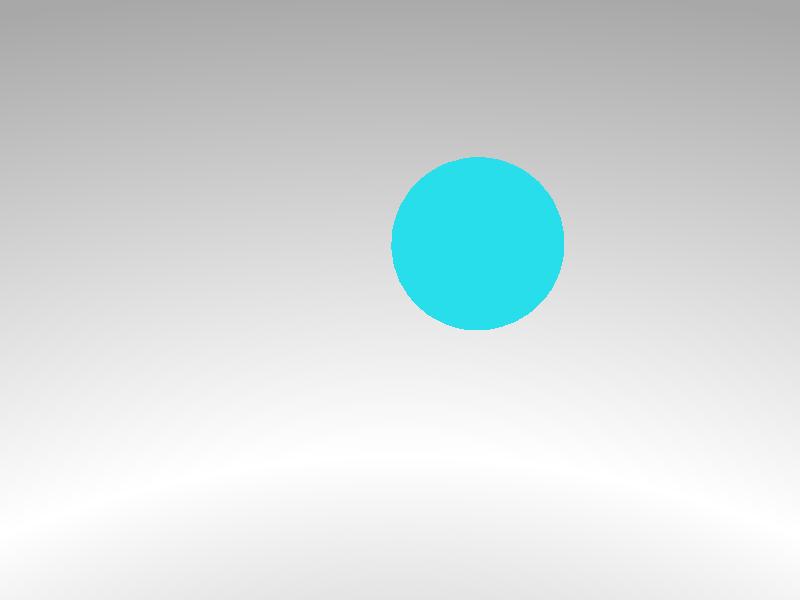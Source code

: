     // Persistence of Vision Ray Tracer Scene Description File
    // for FreeCAD (http://www.freecadweb.org)

    #version 3.6;

    #include "colors.inc"
    #include "metals.inc"
    #include "rad_def.inc"

    global_settings {
        radiosity {
            Rad_Settings(Radiosity_Normal,off,off)
        }
    }

    #default {finish{ambient 0}}

    sky_sphere {
        pigment {
            gradient y
            color_map {
                [0.0  color LightGray]
                [0.3  color White]
                [0.7  color LightGray]
            }
        }
    }

    // Standard finish
    #declare StdFinish = finish { crand 0.01 diffuse 0.8 };

// declares position and view direction

// Generated by FreeCAD (http://www.freecadweb.org/)
#declare cam_location =  <60.9195,59.3367,-73.5835>;
#declare cam_look_at  = <-17.8181,-19.4009,5.15411>;
#declare cam_sky      = <-0.408248,0.816497,0.408248>;
#declare cam_angle    = 45; 
camera {
  location  cam_location
  look_at   cam_look_at
  sky       cam_sky
  angle     cam_angle 
  right x*800/600
}
// Written by FreeCAD http://www.freecadweb.org/
// face number1 +++++++++++++++++++++++++++++++++++++++++++++++++++++++++++++++++++++
#declare Pov_Fillet0011 = mesh2{
  vertex_vectors {
    455,
    <4.44444,-8.95806,0>,
    <8.95806,-4.44444,-2.19409e-15>,
    <5.83455,-8.12146,-1.42905e-15>,
    <7.07107,-7.07107,-1.73191e-15>,
    <8.12146,-5.83455,-1.98918e-15>,
    <2.72144e-16,-8.95806,4.44444>,
    <4.31658,-8.95806,1.05842>,
    <3.94032,-8.95806,2.05596>,
    <3.33734,-8.95806,2.93518>,
    <2.54233,-8.95806,3.6455>,
    <1.60101,-8.95806,4.14607>,
    <0.814284,-8.95806,4.36922>,
    <8.95806,4.44444,-2.19409e-15>,
    <8.95816,-4.31978,1.04444>,
    <8.95815,-3.9607,2.01605>,
    <8.95808,-3.38789,2.87663>,
    <8.95807,-2.62885,3.5836>,
    <8.95809,-1.72255,4.097>,
    <8.9581,-0.718632,4.38588>,
    <8.95809,0.326201,4.4324>,
    <8.95807,1.35278,4.23355>,
    <8.95807,2.30368,3.80081>,
    <8.95807,3.12657,3.15873>,
    <8.95806,3.77667,2.34304>,
    <8.95806,4.21865,1.39862>,
    <8.95807,4.38764,0.708303>,
    <4.44444,-8.95806,0>,
    <-1.0597,-8.95806,4.31627>,
    <-2.05978,-8.95806,3.93833>,
    <-2.94115,-8.95806,3.33208>,
    <-3.65216,-8.95806,2.53274>,
    <-4.15152,-8.95806,1.5868>,
    <-4.41039,-8.95806,0.549127>,
    <-4.4139,-8.95806,-0.520199>,
    <-4.16192,-8.95806,-1.55934>,
    <-3.66906,-8.95806,-2.50819>,
    <-2.96385,-8.95806,-3.31189>,
    <-2.08712,-8.95806,-3.9239>,
    <-1.08957,-8.95806,-4.30883>,
    <-0.0289147,-8.95806,-4.44436>,
    <1.03352,-8.95806,-4.3226>,
    <2.03627,-8.95806,-3.95052>,
    <2.92124,-8.95806,-3.34954>,
    <3.63701,-8.95806,-2.55445>,
    <4.14196,-8.95806,-1.6116>,
    <4.36828,-8.95806,-0.819291>,
    <4.44444,8.95806,0>,
    <8.12146,5.83455,-1.98918e-15>,
    <7.07107,7.07107,-1.73191e-15>,
    <5.83455,8.12146,-1.42905e-15>,
    <8.95806,-4.44444,-2.19409e-15>,
    <5.83455,-8.12146,-1.42905e-15>,
    <7.07107,-7.07107,-1.73191e-15>,
    <8.12146,-5.83455,-1.98918e-15>,
    <2.72144e-16,8.95806,4.44444>,
    <4.31555,8.95806,1.06263>,
    <3.9363,8.95806,2.06364>,
    <3.32873,8.95806,2.94493>,
    <2.52808,8.95806,3.65539>,
    <1.58077,8.95806,4.15382>,
    <0.803628,8.95806,4.37119>,
    <8.95806,4.44444,-2.19409e-15>,
    <8.95807,4.31558,-1.06248>,
    <8.95806,3.93635,-2.06355>,
    <8.95807,3.32857,-2.94511>,
    <8.95807,2.52709,-3.65607>,
    <8.95807,1.57784,-4.15492>,
    <8.95809,0.535684,-4.41199>,
    <8.9581,-0.538138,-4.41166>,
    <8.95809,-1.57963,-4.15419>,
    <8.95807,-2.52667,-3.65636>,
    <8.95808,-3.32427,-2.94994>,
    <8.95814,-3.92888,-2.07739>,
    <8.95816,-4.3098,-1.08485>,
    <8.95811,-4.41017,-0.550132>,
    <4.44444,8.95806,0>,
    <-1.06392,8.95806,4.31523>,
    <-2.06748,8.95806,3.93429>,
    <-2.95092,8.95806,3.32343>,
    <-3.66205,8.95806,2.51843>,
    <-4.15923,8.95806,1.56647>,
    <-4.41354,8.95806,0.523228>,
    <-4.41024,8.95806,-0.550412>,
    <-4.14959,8.95806,-1.59186>,
    <-3.64684,8.95806,-2.5404>,
    <-2.93132,8.95806,-3.34072>,
    <-2.04477,8.95806,-3.94613>,
    <-1.03892,8.95806,-4.32132>,
    <0.0276088,8.95806,-4.44436>,
    <1.09263,8.95806,-4.30804>,
    <2.09404,8.95806,-3.92021>,
    <2.97333,8.95806,-3.30339>,
    <3.67901,8.95806,-2.49359>,
    <4.16969,8.95806,-1.53843>,
    <4.37532,8.95806,-0.780846>,
    <8.12146,5.83455,-1.98918e-15>,
    <7.07107,7.07107,-1.73191e-15>,
    <5.83455,8.12146,-1.42905e-15>,
    <4.44444,5.66441e-15,-8.95806>,
    <4.31437,1.06738,-8.95806>,
    <3.92828,2.07887,-8.95806>,
    <3.30623,2.97017,-8.95806>,
    <2.48488,3.6849,-8.95806>,
    <1.51404,4.17861,-8.95806>,
    <0.452735,4.42133,-8.95806>,
    <-0.634944,4.39886,-8.95806>,
    <-1.68385,4.11312,-8.95806>,
    <-2.63153,3.58164,-8.95806>,
    <-3.4217,2.83638,-8.95806>,
    <-4.00742,1.92188,-8.95806>,
    <-4.35387,0.892688,-8.95806>,
    <-4.44039,-0.189793,-8.95806>,
    <-4.26182,-1.26094,-8.95806>,
    <-3.82881,-2.25683,-8.95806>,
    <-3.16715,-3.11805,-8.95806>,
    <-2.31618,-3.7932,-8.95806>,
    <-1.32642,-4.2419,-8.95806>,
    <-0.256679,-4.43703,-8.95806>,
    <0.829227,-4.3664,-8.95806>,
    <1.86608,-4.03371,-8.95806>,
    <2.79111,-3.45873,-8.95806>,
    <3.54801,-2.67669,-8.95806>,
    <4.09114,-1.73657,-8.95806>,
    <4.35577,-0.883372,-8.95806>,
    <4.44444,1.68623e-15,8.95806>,
    <4.31542,1.06313,8.95806>,
    <3.93238,2.0711,8.95806>,
    <3.31505,2.96032,8.95806>,
    <2.49949,3.675,8.95806>,
    <1.53475,4.17105,8.95806>,
    <0.479036,4.41855,8.95806>,
    <-0.604414,4.40315,8.95806>,
    <-1.65121,4.12633,8.95806>,
    <-2.59952,3.60494,8.95806>,
    <-3.39346,2.87011,8.95806>,
    <-3.98627,1.96539,8.95806>,
    <-4.34296,0.944324,8.95806>,
    <-4.44246,-0.132657,8.95806>,
    <-4.27888,-1.20178,8.95806>,
    <-3.86189,-2.19975,8.95806>,
    <-3.21613,-3.06751,8.95806>,
    <-2.37969,-3.75369,8.95806>,
    <-1.40183,-4.21758,8.95806>,
    <-0.340191,-4.43141,8.95806>,
    <0.742443,-4.38199,8.95806>,
    <1.78161,-4.07173,8.95806>,
    <2.71494,-3.51884,8.95806>,
    <3.48609,-2.75686,8.95806>,
    <4.04883,-1.83305,8.95806>,
    <4.34505,-0.934674,8.95806>,
    <5.98949,-7.98742,0.571927>,
    <5.77301,-7.98742,1.69511>,
    <5.34789,-7.98742,2.75703>,
    <7.25016,-6.74407,1.39735>,
    <4.72947,-7.98742,3.7193>,
    <6.85469,-6.74407,2.74421>,
    <8.45988,-5.27046,0.807821>,
    <3.94012,-7.98742,4.54714>,
    <6.21148,-6.74407,3.99187>,
    <8.15412,-5.27046,2.39427>,
    <3.00837,-7.98742,5.21064>,
    <5.34376,-6.74407,5.09526>,
    <7.55365,-5.27046,3.89418>,
    <1.96788,-7.98742,5.68582>,
    <4.28291,-6.74407,6.0145>,
    <6.68017,-5.27046,5.25334>,
    <8.65516,-3.61691,3.465>,
    <0.85627,-7.98742,5.95549>,
    <3.06726,-6.74407,6.71636>,
    <5.56525,-5.27046,6.42264>,
    <7.84299,-3.61691,5.04038>,
    <-0.286288,-7.98742,6.00992>,
    <1.74075,-6.74407,7.17546>,
    <4.24918,-5.27046,7.3598>,
    <6.74736,-3.61691,6.43359>,
    <8.73662,-1.83986,4.50404>,
    <-1.4185,-7.98742,5.84713>,
    <0.351326,-6.74407,7.37523>,
    <2.77954,-5.27046,8.03096>,
    <5.40786,-3.61691,7.59428>,
    <7.72634,-1.83986,6.07606>,
    <-2.49944,-7.98742,5.47301>,
    <-1.0508,-6.74407,7.30844>,
    <1.20944,-5.27046,8.41186>,
    <3.87291,-3.61691,8.48048>,
    <6.43681,-1.83986,7.42848>,
    <8.41254,-1.66533e-15,5.40641>,
    <-3.49005,-7.98742,4.90109>,
    <-2.41494,-6.74407,6.9775>,
    <-0.404369,-5.27046,8.48874>,
    <4.91464,-1.83986,8.51241>,
    <7.23734,-1.66533e-15,6.90079>,
    <8.73662,1.83986,4.50404>,
    <-4.35451,-7.98742,4.15202>,
    <-3.6918,-6.74407,6.39438>,
    <-2.00357,-5.27046,8.25881>,
    <5.80057,-1.66533e-15,8.14576>,
    <7.72634,1.83986,6.07606>,
    <8.65516,3.61691,3.465>,
    <8.45988,5.27046,0.807821>,
    <-5.0616,-7.98742,3.25289>,
    <-4.83523,-6.74407,5.58015>,
    <-3.53035,-5.27046,7.73039>,
    <6.43681,1.83986,7.42848>,
    <7.84299,3.61691,5.04038>,
    <8.15412,5.27046,2.39427>,
    <-5.58574,-7.98742,2.23619>,
    <-5.8039,-6.74407,4.56424>,
    <-4.92954,-5.27046,6.92256>,
    <-3.04925,-3.61691,8.81022>,
    <4.91464,1.83986,8.51241>,
    <6.74736,3.61691,6.43359>,
    <7.55365,5.27046,3.89418>,
    <7.25016,6.74407,1.39735>,
    <-5.908,-7.98742,1.13867>,
    <-6.5628,-6.74407,3.38336>,
    <-6.15056,-5.27046,5.86454>,
    <-4.66149,-3.61691,8.07394>,
    <5.40786,3.61691,7.59428>,
    <6.68017,5.27046,5.25334>,
    <6.85469,6.74407,2.74421>,
    <5.98949,7.98742,0.571927>,
    <-6.01673,-7.98742,-4.6071e-15>,
    <-7.08451,-6.74407,2.0802>,
    <-7.14928,-5.27046,4.59456>,
    <-6.10525,-3.61691,7.04584>,
    <3.87291,3.61691,8.48048>,
    <5.56525,5.27046,6.42264>,
    <6.21148,6.74407,3.99187>,
    <5.77301,7.98742,1.69511>,
    <-5.908,-7.98742,-1.13867>,
    <-7.35016,-6.74407,0.701855>,
    <-7.88961,-5.27046,3.15852>,
    <-7.32836,-3.61691,5.76308>,
    <-5.70155,-1.83986,8.0067>,
    <4.24918,5.27046,7.3598>,
    <5.34376,6.74407,5.09526>,
    <5.34789,7.98742,2.75703>,
    <-5.58574,-7.98742,-2.23619>,
    <-7.35016,-6.74407,-0.701855>,
    <-8.34479,-5.27046,1.60833>,
    <-8.2866,-3.61691,4.27204>,
    <-7.11379,-1.83986,6.78299>,
    <-5,-1.66533e-15,8.66025>,
    <2.77954,5.27046,8.03096>,
    <4.28291,6.74407,6.0145>,
    <4.72947,7.98742,3.7193>,
    <-5.0616,-7.98742,-3.25289>,
    <-7.08451,-6.74407,-2.0802>,
    <-8.49837,-5.27046,-6.50732e-15>,
    <-8.94534,-3.61691,2.62659>,
    <-8.26892,-1.83986,5.31411>,
    <-6.54861,-1.66533e-15,7.5575>,
    <1.20944,5.27046,8.41186>,
    <3.06726,6.74407,6.71636>,
    <3.94012,7.98742,4.54714>,
    <-4.35451,-7.98742,-4.15202>,
    <-6.5628,-6.74407,-3.38336>,
    <-8.34479,-5.27046,-1.60833>,
    <-9.28077,-3.61691,0.886206>,
    <-9.1252,-1.83986,3.65318>,
    <-7.86053,-1.66533e-15,6.18159>,
    <-5.70155,1.83986,8.0067>,
    <-3.04925,3.61691,8.81022>,
    <-0.404369,5.27046,8.48874>,
    <1.74075,6.74407,7.17546>,
    <3.00837,7.98742,5.21064>,
    <-3.49005,-7.98742,-4.90109>,
    <-5.8039,-6.74407,-4.56424>,
    <-7.88961,-5.27046,-3.15852>,
    <-9.28077,-3.61691,-0.886206>,
    <-9.65166,-1.83986,1.86021>,
    <-8.88835,-1.66533e-15,4.58227>,
    <-7.11379,1.83986,6.78299>,
    <-4.66149,3.61691,8.07394>,
    <-2.00357,5.27046,8.25881>,
    <0.351326,6.74407,7.37523>,
    <1.96788,7.98742,5.68582>,
    <-2.49944,-7.98742,-5.47301>,
    <-4.83523,-6.74407,-5.58015>,
    <-7.14928,-5.27046,-4.59456>,
    <-8.94534,-3.61691,-2.62659>,
    <-9.82929,-1.83986,-7.52642e-15>,
    <-9.59493,-1.66533e-15,2.81733>,
    <-8.26892,1.83986,5.31411>,
    <-6.10525,3.61691,7.04584>,
    <-3.53035,5.27046,7.73039>,
    <-1.0508,6.74407,7.30844>,
    <0.85627,7.98742,5.95549>,
    <-1.4185,-7.98742,-5.84713>,
    <-3.6918,-6.74407,-6.39438>,
    <-6.15056,-5.27046,-5.86454>,
    <-8.2866,-3.61691,-4.27204>,
    <-9.65166,-1.83986,-1.86021>,
    <-9.95472,-1.66533e-15,0.95056>,
    <-9.1252,1.83986,3.65318>,
    <-7.32836,3.61691,5.76308>,
    <-4.92954,5.27046,6.92256>,
    <-2.41494,6.74407,6.9775>,
    <-0.286288,7.98742,6.00992>,
    <-0.286288,-7.98742,-6.00992>,
    <-2.41494,-6.74407,-6.9775>,
    <-4.92954,-5.27046,-6.92256>,
    <-7.32836,-3.61691,-5.76308>,
    <-9.1252,-1.83986,-3.65318>,
    <-9.95472,-1.66533e-15,-0.95056>,
    <-9.65166,1.83986,1.86021>,
    <-8.2866,3.61691,4.27204>,
    <-6.15056,5.27046,5.86454>,
    <-3.6918,6.74407,6.39438>,
    <-1.4185,7.98742,5.84713>,
    <0.85627,-7.98742,-5.95549>,
    <-1.0508,-6.74407,-7.30844>,
    <-3.53035,-5.27046,-7.73039>,
    <-6.10525,-3.61691,-7.04584>,
    <-8.26892,-1.83986,-5.31411>,
    <-9.59493,-1.66533e-15,-2.81733>,
    <-9.82929,1.83986,-7.52642e-15>,
    <-8.94534,3.61691,2.62659>,
    <-7.14928,5.27046,4.59456>,
    <-4.83523,6.74407,5.58015>,
    <-2.49944,7.98742,5.47301>,
    <1.96788,-7.98742,-5.68582>,
    <0.351326,-6.74407,-7.37523>,
    <-2.00357,-5.27046,-8.25881>,
    <-4.66149,-3.61691,-8.07394>,
    <-7.11379,-1.83986,-6.78299>,
    <-8.88835,-1.66533e-15,-4.58227>,
    <-9.65166,1.83986,-1.86021>,
    <-9.28077,3.61691,0.886206>,
    <-7.88961,5.27046,3.15852>,
    <-5.8039,6.74407,4.56424>,
    <-3.49005,7.98742,4.90109>,
    <3.00837,-7.98742,-5.21064>,
    <1.74075,-6.74407,-7.17546>,
    <-0.404369,-5.27046,-8.48874>,
    <-3.04925,-3.61691,-8.81022>,
    <-5.70155,-1.83986,-8.0067>,
    <-7.86053,-1.66533e-15,-6.18159>,
    <-9.1252,1.83986,-3.65318>,
    <-9.28077,3.61691,-0.886206>,
    <-8.34479,5.27046,1.60833>,
    <-6.5628,6.74407,3.38336>,
    <-4.35451,7.98742,4.15202>,
    <3.94012,-7.98742,-4.54714>,
    <3.06726,-6.74407,-6.71636>,
    <1.20944,-5.27046,-8.41186>,
    <-6.54861,-1.66533e-15,-7.5575>,
    <-8.26892,1.83986,-5.31411>,
    <-8.94534,3.61691,-2.62659>,
    <-8.49837,5.27046,-6.50732e-15>,
    <-7.08451,6.74407,2.0802>,
    <-5.0616,7.98742,3.25289>,
    <4.72947,-7.98742,-3.7193>,
    <4.28291,-6.74407,-6.0145>,
    <2.77954,-5.27046,-8.03096>,
    <-5,-1.66533e-15,-8.66025>,
    <-7.11379,1.83986,-6.78299>,
    <-8.2866,3.61691,-4.27204>,
    <-8.34479,5.27046,-1.60833>,
    <-7.35016,6.74407,0.701855>,
    <-5.58574,7.98742,2.23619>,
    <5.34789,-7.98742,-2.75703>,
    <5.34376,-6.74407,-5.09526>,
    <4.24918,-5.27046,-7.3598>,
    <-5.70155,1.83986,-8.0067>,
    <-7.32836,3.61691,-5.76308>,
    <-7.88961,5.27046,-3.15852>,
    <-7.35016,6.74407,-0.701855>,
    <-5.908,7.98742,1.13867>,
    <5.77301,-7.98742,-1.69511>,
    <6.21148,-6.74407,-3.99187>,
    <5.56525,-5.27046,-6.42264>,
    <3.87291,-3.61691,-8.48048>,
    <-6.10525,3.61691,-7.04584>,
    <-7.14928,5.27046,-4.59456>,
    <-7.08451,6.74407,-2.0802>,
    <-6.01673,7.98742,-4.6071e-15>,
    <5.98949,-7.98742,-0.571927>,
    <6.85469,-6.74407,-2.74421>,
    <6.68017,-5.27046,-5.25334>,
    <5.40786,-3.61691,-7.59428>,
    <-4.66149,3.61691,-8.07394>,
    <-6.15056,5.27046,-5.86454>,
    <-6.5628,6.74407,-3.38336>,
    <-5.908,7.98742,-1.13867>,
    <7.25016,-6.74407,-1.39735>,
    <7.55365,-5.27046,-3.89418>,
    <6.74736,-3.61691,-6.43359>,
    <4.91464,-1.83986,-8.51241>,
    <-3.04925,3.61691,-8.81022>,
    <-4.92954,5.27046,-6.92256>,
    <-5.8039,6.74407,-4.56424>,
    <-5.58574,7.98742,-2.23619>,
    <8.15412,-5.27046,-2.39427>,
    <7.84299,-3.61691,-5.04038>,
    <6.43681,-1.83986,-7.42848>,
    <-3.53035,5.27046,-7.73039>,
    <-4.83523,6.74407,-5.58015>,
    <-5.0616,7.98742,-3.25289>,
    <8.45988,-5.27046,-0.807821>,
    <8.65516,-3.61691,-3.465>,
    <7.72634,-1.83986,-6.07606>,
    <5.80057,-1.66533e-15,-8.14576>,
    <-2.00357,5.27046,-8.25881>,
    <-3.6918,6.74407,-6.39438>,
    <-4.35451,7.98742,-4.15202>,
    <8.73662,-1.83986,-4.50404>,
    <7.23734,-1.66533e-15,-6.90079>,
    <4.91464,1.83986,-8.51241>,
    <-0.404369,5.27046,-8.48874>,
    <-2.41494,6.74407,-6.9775>,
    <-3.49005,7.98742,-4.90109>,
    <8.41254,-1.66533e-15,-5.40641>,
    <6.43681,1.83986,-7.42848>,
    <3.87291,3.61691,-8.48048>,
    <1.20944,5.27046,-8.41186>,
    <-1.0508,6.74407,-7.30844>,
    <-2.49944,7.98742,-5.47301>,
    <7.72634,1.83986,-6.07606>,
    <5.40786,3.61691,-7.59428>,
    <2.77954,5.27046,-8.03096>,
    <0.351326,6.74407,-7.37523>,
    <-1.4185,7.98742,-5.84713>,
    <8.73662,1.83986,-4.50404>,
    <6.74736,3.61691,-6.43359>,
    <4.24918,5.27046,-7.3598>,
    <1.74075,6.74407,-7.17546>,
    <-0.286288,7.98742,-6.00992>,
    <7.84299,3.61691,-5.04038>,
    <5.56525,5.27046,-6.42264>,
    <3.06726,6.74407,-6.71636>,
    <0.85627,7.98742,-5.95549>,
    <8.65516,3.61691,-3.465>,
    <6.68017,5.27046,-5.25334>,
    <4.28291,6.74407,-6.0145>,
    <1.96788,7.98742,-5.68582>,
    <7.55365,5.27046,-3.89418>,
    <5.34376,6.74407,-5.09526>,
    <3.00837,7.98742,-5.21064>,
    <8.15412,5.27046,-2.39427>,
    <6.21148,6.74407,-3.99187>,
    <3.94012,7.98742,-4.54714>,
    <8.45988,5.27046,-0.807821>,
    <6.85469,6.74407,-2.74421>,
    <4.72947,7.98742,-3.7193>,
    <7.25016,6.74407,-1.39735>,
    <5.34789,7.98742,-2.75703>,
    <5.77301,7.98742,-1.69511>,
    <5.98949,7.98742,-0.571927>,
    <-4.68787,-8.50914,2.37033>,
    <-4.69567,-8.50914,-2.35483>,
    <-4.69365,8.50914,2.35886>,
    <-4.68642,8.50914,-2.37319>,
    <3.08729,8.50914,-4.25008>,
  }
  normal_vectors {
    455,
    <0.444444,-0.895806,0>,
    <0.895806,-0.444444,0>,
    <0.583455,-0.812146,0>,
    <0.707107,-0.707107,0>,
    <0.812146,-0.583455,0>,
    <2.72144e-17,-0.895806,0.444444>,
    <0.431658,-0.895806,0.105842>,
    <0.394032,-0.895806,0.205596>,
    <0.333734,-0.895806,0.293518>,
    <0.254233,-0.895806,0.36455>,
    <0.160101,-0.895806,0.414607>,
    <0.0814284,-0.895806,0.436922>,
    <0.895806,0.444444,-0>,
    <0.895816,-0.431978,0.104444>,
    <0.895815,-0.39607,0.201605>,
    <0.895808,-0.338789,0.287663>,
    <0.895807,-0.262885,0.35836>,
    <0.895809,-0.172255,0.4097>,
    <0.89581,-0.0718632,0.438588>,
    <0.895809,0.0326201,0.44324>,
    <0.895807,0.135278,0.423355>,
    <0.895807,0.230368,0.380081>,
    <0.895807,0.312657,0.315873>,
    <0.895806,0.377667,0.234304>,
    <0.895806,0.421865,0.139861>,
    <0.895807,0.438764,0.0708303>,
    <0.444444,-0.895806,0>,
    <-0.10597,-0.895806,0.431627>,
    <-0.205978,-0.895806,0.393833>,
    <-0.294115,-0.895806,0.333208>,
    <-0.365216,-0.895807,0.253274>,
    <-0.415152,-0.895807,0.15868>,
    <-0.441039,-0.895806,0.0549127>,
    <-0.44139,-0.895806,-0.0520199>,
    <-0.416192,-0.895806,-0.155934>,
    <-0.366906,-0.895807,-0.250819>,
    <-0.296386,-0.895807,-0.331189>,
    <-0.208712,-0.895806,-0.39239>,
    <-0.108957,-0.895806,-0.430882>,
    <-0.00289147,-0.895806,-0.444435>,
    <0.103352,-0.895806,-0.43226>,
    <0.203627,-0.895807,-0.395052>,
    <0.292124,-0.895806,-0.334954>,
    <0.363701,-0.895806,-0.255445>,
    <0.414196,-0.895806,-0.16116>,
    <0.436828,-0.895806,-0.0819291>,
    <0.444444,0.895806,-0>,
    <0.812146,0.583455,-0>,
    <0.707107,0.707107,-0>,
    <0.583455,0.812146,-0>,
    <0.895806,-0.444444,0>,
    <0.583455,-0.812146,0>,
    <0.707107,-0.707107,0>,
    <0.812146,-0.583455,0>,
    <2.72144e-17,0.895806,0.444444>,
    <0.431554,0.895806,0.106263>,
    <0.39363,0.895806,0.206364>,
    <0.332873,0.895806,0.294493>,
    <0.252808,0.895806,0.365539>,
    <0.158077,0.895806,0.415382>,
    <0.0803627,0.895806,0.437119>,
    <0.895806,0.444444,-0>,
    <0.895807,0.431558,-0.106248>,
    <0.895806,0.393635,-0.206355>,
    <0.895807,0.332857,-0.294511>,
    <0.895807,0.252709,-0.365607>,
    <0.895807,0.157784,-0.415492>,
    <0.895809,0.0535684,-0.4412>,
    <0.89581,-0.0538138,-0.441166>,
    <0.895809,-0.157963,-0.415419>,
    <0.895807,-0.252667,-0.365636>,
    <0.895808,-0.332427,-0.294994>,
    <0.895814,-0.392888,-0.207739>,
    <0.895816,-0.43098,-0.108485>,
    <0.895811,-0.441017,-0.0550132>,
    <0.444444,0.895806,-0>,
    <-0.106392,0.895806,0.431523>,
    <-0.206748,0.895806,0.393429>,
    <-0.295092,0.895806,0.332343>,
    <-0.366205,0.895807,0.251843>,
    <-0.415923,0.895807,0.156647>,
    <-0.441354,0.895806,0.0523228>,
    <-0.441024,0.895806,-0.0550412>,
    <-0.414959,0.895806,-0.159186>,
    <-0.364684,0.895807,-0.25404>,
    <-0.293132,0.895807,-0.334072>,
    <-0.204477,0.895806,-0.394613>,
    <-0.103892,0.895806,-0.432132>,
    <0.00276088,0.895806,-0.444436>,
    <0.109263,0.895806,-0.430804>,
    <0.209404,0.895807,-0.392021>,
    <0.297333,0.895806,-0.330339>,
    <0.367901,0.895806,-0.249359>,
    <0.416969,0.895806,-0.153843>,
    <0.437532,0.895806,-0.0780846>,
    <0.812146,0.583455,-0>,
    <0.707107,0.707107,-0>,
    <0.583455,0.812146,-0>,
    <0.444444,5.66441e-16,-0.895806>,
    <0.431437,0.106738,-0.895806>,
    <0.392828,0.207887,-0.895806>,
    <0.330623,0.297017,-0.895806>,
    <0.248488,0.36849,-0.895806>,
    <0.151404,0.417861,-0.895806>,
    <0.0452735,0.442133,-0.895806>,
    <-0.0634944,0.439886,-0.895806>,
    <-0.168385,0.411312,-0.895806>,
    <-0.263153,0.358164,-0.895806>,
    <-0.34217,0.283638,-0.895806>,
    <-0.400742,0.192188,-0.895806>,
    <-0.435387,0.0892688,-0.895806>,
    <-0.444039,-0.0189793,-0.895806>,
    <-0.426182,-0.126094,-0.895806>,
    <-0.382881,-0.225683,-0.895806>,
    <-0.316715,-0.311805,-0.895806>,
    <-0.231618,-0.37932,-0.895806>,
    <-0.132642,-0.42419,-0.895806>,
    <-0.0256679,-0.443703,-0.895806>,
    <0.0829227,-0.43664,-0.895806>,
    <0.186608,-0.403371,-0.895806>,
    <0.279111,-0.345873,-0.895806>,
    <0.354801,-0.267669,-0.895806>,
    <0.409114,-0.173657,-0.895806>,
    <0.435577,-0.0883372,-0.895806>,
    <0.444444,1.68623e-16,0.895806>,
    <0.431542,0.106313,0.895806>,
    <0.393238,0.20711,0.895806>,
    <0.331505,0.296032,0.895806>,
    <0.249949,0.3675,0.895806>,
    <0.153475,0.417105,0.895806>,
    <0.0479036,0.441855,0.895806>,
    <-0.0604414,0.440315,0.895806>,
    <-0.165121,0.412633,0.895806>,
    <-0.259952,0.360494,0.895806>,
    <-0.339346,0.287011,0.895806>,
    <-0.398627,0.196539,0.895806>,
    <-0.434296,0.0944324,0.895806>,
    <-0.444246,-0.0132657,0.895806>,
    <-0.427888,-0.120178,0.895806>,
    <-0.386189,-0.219975,0.895806>,
    <-0.321613,-0.306751,0.895806>,
    <-0.237969,-0.375369,0.895806>,
    <-0.140183,-0.421758,0.895806>,
    <-0.0340191,-0.443141,0.895806>,
    <0.0742443,-0.438199,0.895806>,
    <0.178161,-0.407173,0.895806>,
    <0.271494,-0.351884,0.895806>,
    <0.348609,-0.275686,0.895806>,
    <0.404883,-0.183305,0.895806>,
    <0.434505,-0.0934674,0.895806>,
    <0.598949,-0.798742,0.0571927>,
    <0.577301,-0.798742,0.169511>,
    <0.534789,-0.798742,0.275703>,
    <0.725017,-0.674407,0.139735>,
    <0.472947,-0.798742,0.37193>,
    <0.685469,-0.674407,0.274421>,
    <0.845988,-0.527046,0.0807821>,
    <0.394012,-0.798742,0.454714>,
    <0.621148,-0.674407,0.399187>,
    <0.815412,-0.527046,0.239427>,
    <0.300837,-0.798742,0.521064>,
    <0.534376,-0.674407,0.509526>,
    <0.755365,-0.527046,0.389418>,
    <0.196788,-0.798742,0.568582>,
    <0.428291,-0.674407,0.60145>,
    <0.668017,-0.527046,0.525334>,
    <0.865516,-0.361691,0.3465>,
    <0.085627,-0.798742,0.595549>,
    <0.306726,-0.674407,0.671636>,
    <0.556525,-0.527046,0.642264>,
    <0.784299,-0.361691,0.504038>,
    <-0.0286288,-0.798742,0.600992>,
    <0.174075,-0.674407,0.717546>,
    <0.424918,-0.527046,0.73598>,
    <0.674736,-0.361691,0.643359>,
    <0.873662,-0.183986,0.450404>,
    <-0.14185,-0.798742,0.584713>,
    <0.0351326,-0.674407,0.737523>,
    <0.277954,-0.527046,0.803096>,
    <0.540786,-0.361691,0.759428>,
    <0.772634,-0.183986,0.607606>,
    <-0.249944,-0.798742,0.547301>,
    <-0.10508,-0.674407,0.730844>,
    <0.120944,-0.527046,0.841186>,
    <0.387291,-0.361691,0.848048>,
    <0.643681,-0.183986,0.742848>,
    <0.841254,-1.66533e-16,0.540641>,
    <-0.349005,-0.798742,0.490109>,
    <-0.241494,-0.674407,0.69775>,
    <-0.0404369,-0.527046,0.848874>,
    <0.491464,-0.183986,0.851241>,
    <0.723734,-1.66533e-16,0.690079>,
    <0.873662,0.183986,0.450404>,
    <-0.435451,-0.798742,0.415202>,
    <-0.36918,-0.674407,0.639438>,
    <-0.200357,-0.527046,0.825881>,
    <0.580057,-1.66533e-16,0.814576>,
    <0.772634,0.183986,0.607606>,
    <0.865516,0.361691,0.3465>,
    <0.845988,0.527046,0.0807821>,
    <-0.50616,-0.798742,0.325289>,
    <-0.483523,-0.674407,0.558015>,
    <-0.353035,-0.527046,0.773039>,
    <0.643681,0.183986,0.742848>,
    <0.784299,0.361691,0.504038>,
    <0.815412,0.527046,0.239427>,
    <-0.558574,-0.798742,0.223619>,
    <-0.58039,-0.674407,0.456424>,
    <-0.492954,-0.527046,0.692256>,
    <-0.304925,-0.361691,0.881022>,
    <0.491464,0.183986,0.851241>,
    <0.674736,0.361691,0.643359>,
    <0.755365,0.527046,0.389418>,
    <0.725017,0.674407,0.139735>,
    <-0.5908,-0.798742,0.113867>,
    <-0.65628,-0.674407,0.338336>,
    <-0.615056,-0.527046,0.586454>,
    <-0.466149,-0.361691,0.807394>,
    <0.540786,0.361691,0.759428>,
    <0.668017,0.527046,0.525334>,
    <0.685469,0.674407,0.274421>,
    <0.598949,0.798742,0.0571927>,
    <-0.601673,-0.798742,-4.6071e-16>,
    <-0.708451,-0.674407,0.20802>,
    <-0.714928,-0.527046,0.459456>,
    <-0.610525,-0.361691,0.704584>,
    <0.387291,0.361691,0.848048>,
    <0.556525,0.527046,0.642264>,
    <0.621148,0.674407,0.399187>,
    <0.577301,0.798742,0.169511>,
    <-0.5908,-0.798742,-0.113867>,
    <-0.735016,-0.674407,0.0701855>,
    <-0.788961,-0.527046,0.315852>,
    <-0.732836,-0.361691,0.576308>,
    <-0.570155,-0.183986,0.80067>,
    <0.424918,0.527046,0.73598>,
    <0.534376,0.674407,0.509526>,
    <0.534789,0.798742,0.275703>,
    <-0.558574,-0.798742,-0.223619>,
    <-0.735016,-0.674407,-0.0701855>,
    <-0.834479,-0.527046,0.160833>,
    <-0.82866,-0.361691,0.427204>,
    <-0.711379,-0.183986,0.678299>,
    <-0.5,-1.66533e-16,0.866025>,
    <0.277954,0.527046,0.803096>,
    <0.428291,0.674407,0.60145>,
    <0.472947,0.798742,0.37193>,
    <-0.50616,-0.798742,-0.325289>,
    <-0.708451,-0.674407,-0.20802>,
    <-0.849837,-0.527046,-6.50732e-16>,
    <-0.894534,-0.361691,0.262659>,
    <-0.826892,-0.183986,0.531411>,
    <-0.654861,-1.66533e-16,0.75575>,
    <0.120944,0.527046,0.841186>,
    <0.306726,0.674407,0.671636>,
    <0.394012,0.798742,0.454714>,
    <-0.435451,-0.798742,-0.415202>,
    <-0.65628,-0.674407,-0.338336>,
    <-0.834479,-0.527046,-0.160833>,
    <-0.928077,-0.361691,0.0886206>,
    <-0.91252,-0.183986,0.365318>,
    <-0.786053,-1.66533e-16,0.618159>,
    <-0.570155,0.183986,0.80067>,
    <-0.304925,0.361691,0.881022>,
    <-0.0404369,0.527046,0.848874>,
    <0.174075,0.674407,0.717546>,
    <0.300837,0.798742,0.521064>,
    <-0.349005,-0.798742,-0.490109>,
    <-0.58039,-0.674407,-0.456424>,
    <-0.788961,-0.527046,-0.315852>,
    <-0.928077,-0.361691,-0.0886206>,
    <-0.965166,-0.183986,0.186021>,
    <-0.888835,-1.66533e-16,0.458227>,
    <-0.711379,0.183986,0.678299>,
    <-0.466149,0.361691,0.807394>,
    <-0.200357,0.527046,0.825881>,
    <0.0351326,0.674407,0.737523>,
    <0.196788,0.798742,0.568582>,
    <-0.249944,-0.798742,-0.547301>,
    <-0.483523,-0.674407,-0.558015>,
    <-0.714928,-0.527046,-0.459456>,
    <-0.894534,-0.361691,-0.262659>,
    <-0.982929,-0.183986,-7.52642e-16>,
    <-0.959493,-1.66533e-16,0.281733>,
    <-0.826892,0.183986,0.531411>,
    <-0.610525,0.361691,0.704584>,
    <-0.353035,0.527046,0.773039>,
    <-0.10508,0.674407,0.730844>,
    <0.085627,0.798742,0.595549>,
    <-0.14185,-0.798742,-0.584713>,
    <-0.36918,-0.674407,-0.639438>,
    <-0.615056,-0.527046,-0.586454>,
    <-0.82866,-0.361691,-0.427204>,
    <-0.965166,-0.183986,-0.186021>,
    <-0.995472,-1.66533e-16,0.095056>,
    <-0.91252,0.183986,0.365318>,
    <-0.732836,0.361691,0.576308>,
    <-0.492954,0.527046,0.692256>,
    <-0.241494,0.674407,0.69775>,
    <-0.0286288,0.798742,0.600992>,
    <-0.0286288,-0.798742,-0.600992>,
    <-0.241494,-0.674407,-0.69775>,
    <-0.492954,-0.527046,-0.692256>,
    <-0.732836,-0.361691,-0.576308>,
    <-0.91252,-0.183986,-0.365318>,
    <-0.995472,-1.66533e-16,-0.095056>,
    <-0.965166,0.183986,0.186021>,
    <-0.82866,0.361691,0.427204>,
    <-0.615056,0.527046,0.586454>,
    <-0.36918,0.674407,0.639438>,
    <-0.14185,0.798742,0.584713>,
    <0.085627,-0.798742,-0.595549>,
    <-0.10508,-0.674407,-0.730844>,
    <-0.353035,-0.527046,-0.773039>,
    <-0.610525,-0.361691,-0.704584>,
    <-0.826892,-0.183986,-0.531411>,
    <-0.959493,-1.66533e-16,-0.281733>,
    <-0.982929,0.183986,-7.52642e-16>,
    <-0.894534,0.361691,0.262659>,
    <-0.714928,0.527046,0.459456>,
    <-0.483523,0.674407,0.558015>,
    <-0.249944,0.798742,0.547301>,
    <0.196788,-0.798742,-0.568582>,
    <0.0351326,-0.674407,-0.737523>,
    <-0.200357,-0.527046,-0.825881>,
    <-0.466149,-0.361691,-0.807394>,
    <-0.711379,-0.183986,-0.678299>,
    <-0.888835,-1.66533e-16,-0.458227>,
    <-0.965166,0.183986,-0.186021>,
    <-0.928077,0.361691,0.0886206>,
    <-0.788961,0.527046,0.315852>,
    <-0.58039,0.674407,0.456424>,
    <-0.349005,0.798742,0.490109>,
    <0.300837,-0.798742,-0.521064>,
    <0.174075,-0.674407,-0.717546>,
    <-0.0404369,-0.527046,-0.848874>,
    <-0.304925,-0.361691,-0.881022>,
    <-0.570155,-0.183986,-0.80067>,
    <-0.786053,-1.66533e-16,-0.618159>,
    <-0.91252,0.183986,-0.365318>,
    <-0.928077,0.361691,-0.0886206>,
    <-0.834479,0.527046,0.160833>,
    <-0.65628,0.674407,0.338336>,
    <-0.435451,0.798742,0.415202>,
    <0.394012,-0.798742,-0.454714>,
    <0.306726,-0.674407,-0.671636>,
    <0.120944,-0.527046,-0.841186>,
    <-0.654861,-1.66533e-16,-0.75575>,
    <-0.826892,0.183986,-0.531411>,
    <-0.894534,0.361691,-0.262659>,
    <-0.849837,0.527046,-6.50732e-16>,
    <-0.708451,0.674407,0.20802>,
    <-0.50616,0.798742,0.325289>,
    <0.472947,-0.798742,-0.37193>,
    <0.428291,-0.674407,-0.60145>,
    <0.277954,-0.527046,-0.803096>,
    <-0.5,-1.66533e-16,-0.866025>,
    <-0.711379,0.183986,-0.678299>,
    <-0.82866,0.361691,-0.427204>,
    <-0.834479,0.527046,-0.160833>,
    <-0.735016,0.674407,0.0701855>,
    <-0.558574,0.798742,0.223619>,
    <0.534789,-0.798742,-0.275703>,
    <0.534376,-0.674407,-0.509526>,
    <0.424918,-0.527046,-0.73598>,
    <-0.570155,0.183986,-0.80067>,
    <-0.732836,0.361691,-0.576308>,
    <-0.788961,0.527046,-0.315852>,
    <-0.735016,0.674407,-0.0701855>,
    <-0.5908,0.798742,0.113867>,
    <0.577301,-0.798742,-0.169511>,
    <0.621148,-0.674407,-0.399187>,
    <0.556525,-0.527046,-0.642264>,
    <0.387291,-0.361691,-0.848048>,
    <-0.610525,0.361691,-0.704584>,
    <-0.714928,0.527046,-0.459456>,
    <-0.708451,0.674407,-0.20802>,
    <-0.601673,0.798742,-4.6071e-16>,
    <0.598949,-0.798742,-0.0571927>,
    <0.685469,-0.674407,-0.274421>,
    <0.668017,-0.527046,-0.525334>,
    <0.540786,-0.361691,-0.759428>,
    <-0.466149,0.361691,-0.807394>,
    <-0.615056,0.527046,-0.586454>,
    <-0.65628,0.674407,-0.338336>,
    <-0.5908,0.798742,-0.113867>,
    <0.725017,-0.674407,-0.139735>,
    <0.755365,-0.527046,-0.389418>,
    <0.674736,-0.361691,-0.643359>,
    <0.491464,-0.183986,-0.851241>,
    <-0.304925,0.361691,-0.881022>,
    <-0.492954,0.527046,-0.692256>,
    <-0.58039,0.674407,-0.456424>,
    <-0.558574,0.798742,-0.223619>,
    <0.815412,-0.527046,-0.239427>,
    <0.784299,-0.361691,-0.504038>,
    <0.643681,-0.183986,-0.742848>,
    <-0.353035,0.527046,-0.773039>,
    <-0.483523,0.674407,-0.558015>,
    <-0.50616,0.798742,-0.325289>,
    <0.845988,-0.527046,-0.0807821>,
    <0.865516,-0.361691,-0.3465>,
    <0.772634,-0.183986,-0.607606>,
    <0.580057,-1.66533e-16,-0.814576>,
    <-0.200357,0.527046,-0.825881>,
    <-0.36918,0.674407,-0.639438>,
    <-0.435451,0.798742,-0.415202>,
    <0.873662,-0.183986,-0.450404>,
    <0.723734,-1.66533e-16,-0.690079>,
    <0.491464,0.183986,-0.851241>,
    <-0.0404369,0.527046,-0.848874>,
    <-0.241494,0.674407,-0.69775>,
    <-0.349005,0.798742,-0.490109>,
    <0.841254,-1.66533e-16,-0.540641>,
    <0.643681,0.183986,-0.742848>,
    <0.387291,0.361691,-0.848048>,
    <0.120944,0.527046,-0.841186>,
    <-0.10508,0.674407,-0.730844>,
    <-0.249944,0.798742,-0.547301>,
    <0.772634,0.183986,-0.607606>,
    <0.540786,0.361691,-0.759428>,
    <0.277954,0.527046,-0.803096>,
    <0.0351326,0.674407,-0.737523>,
    <-0.14185,0.798742,-0.584713>,
    <0.873662,0.183986,-0.450404>,
    <0.674736,0.361691,-0.643359>,
    <0.424918,0.527046,-0.73598>,
    <0.174075,0.674407,-0.717546>,
    <-0.0286288,0.798742,-0.600992>,
    <0.784299,0.361691,-0.504038>,
    <0.556525,0.527046,-0.642264>,
    <0.306726,0.674407,-0.671636>,
    <0.085627,0.798742,-0.595549>,
    <0.865516,0.361691,-0.3465>,
    <0.668017,0.527046,-0.525334>,
    <0.428291,0.674407,-0.60145>,
    <0.196788,0.798742,-0.568582>,
    <0.755365,0.527046,-0.389418>,
    <0.534376,0.674407,-0.509526>,
    <0.300837,0.798742,-0.521064>,
    <0.815412,0.527046,-0.239427>,
    <0.621148,0.674407,-0.399187>,
    <0.394012,0.798742,-0.454714>,
    <0.845988,0.527046,-0.0807821>,
    <0.685469,0.674407,-0.274421>,
    <0.472947,0.798742,-0.37193>,
    <0.725017,0.674407,-0.139735>,
    <0.534789,0.798742,-0.275703>,
    <0.577301,0.798742,-0.169511>,
    <0.598949,0.798742,-0.0571927>,
    <-0.468787,-0.850914,0.237033>,
    <-0.469567,-0.850914,-0.235483>,
    <-0.469365,0.850914,0.235886>,
    <-0.468642,0.850914,-0.237319>,
    <0.308729,0.850914,-0.425008>,
  }
  face_indices {
    762,
    <391,374,383>,
    <266,58,59>,
    <391,382,374>,
    <266,245,255>,
    <392,383,375>,
    <266,255,58>,
    <267,36,256>,
    <392,375,384>,
    <267,37,36>,
    <393,385,83>,
    <393,384,376>,
    <393,376,385>,
    <268,247,257>,
    <268,256,247>,
    <394,386,379>,
    <394,72,73>,
    <394,379,387>,
    <269,257,248>,
    <395,380,388>,
    <395,387,380>,
    <269,248,258>,
    <396,388,381>,
    <270,258,249>,
    <396,381,389>,
    <270,249,259>,
    <397,390,382>,
    <271,259,250>,
    <397,382,391>,
    <271,250,260>,
    <398,383,392>,
    <272,260,251>,
    <272,251,261>,
    <75,97,94>,
    <398,391,383>,
    <150,0,2>,
    <150,2,3>,
    <399,392,384>,
    <150,6,0>,
    <399,384,393>,
    <273,261,252>,
    <273,252,262>,
    <400,394,73>,
    <151,7,6>,
    <400,53,386>,
    <400,50,53>,
    <400,73,74>,
    <400,74,50>,
    <151,6,150>,
    <400,386,394>,
    <274,134,263>,
    <401,72,394>,
    <274,262,135>,
    <401,395,70>,
    <274,135,134>,
    <401,70,71>,
    <401,71,72>,
    <401,394,387>,
    <401,387,395>,
    <402,395,388>,
    <402,388,396>,
    <152,7,151>,
    <275,132,131>,
    <153,3,4>,
    <275,263,132>,
    <403,389,123>,
    <275,131,264>,
    <403,123,98>,
    <153,150,3>,
    <403,396,389>,
    <276,253,265>,
    <153,151,150>,
    <154,8,7>,
    <403,98,99>,
    <154,7,152>,
    <404,105,106>,
    <276,264,253>,
    <404,106,390>,
    <277,266,59>,
    <277,254,266>,
    <277,59,60>,
    <155,151,153>,
    <404,390,397>,
    <277,265,254>,
    <405,397,391>,
    <405,391,398>,
    <278,38,37>,
    <155,152,151>,
    <278,37,267>,
    <156,4,1>,
    <156,1,13>,
    <156,153,4>,
    <406,392,399>,
    <406,399,84>,
    <279,267,256>,
    <406,84,85>,
    <157,9,8>,
    <406,398,392>,
    <279,256,268>,
    <407,70,395>,
    <157,8,154>,
    <407,395,402>,
    <407,402,68>,
    <407,68,69>,
    <407,69,70>,
    <280,257,269>,
    <408,402,396>,
    <280,268,257>,
    <158,154,152>,
    <408,396,403>,
    <158,152,155>,
    <281,269,258>,
    <159,13,14>,
    <409,403,99>,
    <281,258,270>,
    <159,156,13>,
    <159,153,156>,
    <409,99,100>,
    <159,155,153>,
    <410,104,105>,
    <282,270,259>,
    <160,10,9>,
    <282,259,271>,
    <410,105,404>,
    <411,397,405>,
    <411,404,397>,
    <160,9,157>,
    <283,271,260>,
    <161,157,154>,
    <161,154,158>,
    <283,260,272>,
    <412,405,398>,
    <412,398,406>,
    <412,406,85>,
    <284,272,261>,
    <284,261,273>,
    <412,85,86>,
    <413,68,402>,
    <162,158,155>,
    <413,402,408>,
    <413,67,68>,
    <162,155,159>,
    <285,273,262>,
    <414,403,409>,
    <285,262,274>,
    <414,408,403>,
    <163,11,10>,
    <163,10,160>,
    <415,100,101>,
    <415,101,102>,
    <286,263,275>,
    <286,274,263>,
    <415,409,100>,
    <164,157,161>,
    <164,160,157>,
    <287,275,264>,
    <287,264,276>,
    <416,103,104>,
    <416,104,410>,
    <288,276,265>,
    <288,265,277>,
    <165,161,158>,
    <288,60,54>,
    <165,158,162>,
    <166,14,15>,
    <288,277,60>,
    <166,15,16>,
    <417,404,411>,
    <166,159,14>,
    <289,38,278>,
    <166,162,159>,
    <167,5,11>,
    <417,410,404>,
    <418,411,405>,
    <418,412,86>,
    <418,86,87>,
    <167,11,163>,
    <418,405,412>,
    <290,267,279>,
    <419,408,414>,
    <168,160,164>,
    <290,278,267>,
    <419,413,408>,
    <168,163,160>,
    <419,67,413>,
    <169,164,161>,
    <420,409,415>,
    <291,279,268>,
    <169,161,165>,
    <291,268,280>,
    <420,414,409>,
    <292,280,269>,
    <170,165,162>,
    <292,269,281>,
    <421,102,103>,
    <421,103,416>,
    <170,162,166>,
    <421,415,102>,
    <170,166,16>,
    <171,27,5>,
    <293,281,270>,
    <293,270,282>,
    <422,416,410>,
    <171,5,167>,
    <422,410,417>,
    <172,163,168>,
    <294,271,283>,
    <172,167,163>,
    <423,417,411>,
    <294,282,271>,
    <423,411,418>,
    <173,164,169>,
    <423,418,87>,
    <173,168,164>,
    <424,67,419>,
    <424,65,66>,
    <424,66,67>,
    <295,283,272>,
    <295,272,284>,
    <174,165,170>,
    <425,419,414>,
    <296,284,273>,
    <174,169,165>,
    <296,273,285>,
    <425,414,420>,
    <175,16,17>,
    <175,17,18>,
    <297,274,286>,
    <175,170,16>,
    <297,285,274>,
    <426,420,415>,
    <426,415,421>,
    <176,27,171>,
    <298,275,287>,
    <177,167,172>,
    <298,286,275>,
    <427,416,422>,
    <177,171,167>,
    <427,421,416>,
    <299,287,276>,
    <299,288,54>,
    <428,417,423>,
    <428,423,87>,
    <299,54,76>,
    <299,276,288>,
    <178,172,168>,
    <428,87,88>,
    <178,168,173>,
    <428,422,417>,
    <429,65,424>,
    <179,169,174>,
    <429,419,425>,
    <300,39,38>,
    <179,173,169>,
    <300,38,289>,
    <429,424,419>,
    <430,420,426>,
    <301,278,290>,
    <180,174,170>,
    <301,289,278>,
    <180,175,18>,
    <430,425,420>,
    <180,170,175>,
    <181,27,176>,
    <302,279,291>,
    <181,28,27>,
    <302,290,279>,
    <431,426,421>,
    <431,421,427>,
    <182,176,171>,
    <303,291,280>,
    <182,171,177>,
    <432,422,428>,
    <303,280,292>,
    <432,428,88>,
    <432,427,422>,
    <183,172,178>,
    <432,88,89>,
    <183,177,172>,
    <304,292,281>,
    <183,178,145>,
    <304,281,293>,
    <433,65,429>,
    <183,145,144>,
    <433,63,64>,
    <184,173,179>,
    <433,64,65>,
    <184,145,178>,
    <434,429,425>,
    <305,282,294>,
    <184,146,145>,
    <184,147,146>,
    <184,179,147>,
    <434,425,430>,
    <305,293,282>,
    <184,178,173>,
    <185,179,174>,
    <185,174,180>,
    <306,294,283>,
    <306,283,295>,
    <435,426,431>,
    <186,18,19>,
    <186,19,20>,
    <186,180,18>,
    <435,430,426>,
    <187,29,28>,
    <436,427,432>,
    <436,431,427>,
    <307,295,284>,
    <187,28,181>,
    <436,432,89>,
    <307,284,296>,
    <436,89,90>,
    <308,296,285>,
    <437,429,434>,
    <308,285,297>,
    <437,433,429>,
    <188,181,176>,
    <188,176,182>,
    <309,297,286>,
    <189,182,177>,
    <189,143,142>,
    <438,434,430>,
    <309,286,298>,
    <189,144,143>,
    <438,430,435>,
    <189,177,183>,
    <189,183,144>,
    <190,148,147>,
    <310,287,299>,
    <190,149,148>,
    <439,435,431>,
    <310,299,76>,
    <190,147,179>,
    <439,431,436>,
    <190,179,185>,
    <439,436,90>,
    <310,298,287>,
    <440,63,433>,
    <191,180,186>,
    <440,433,437>,
    <311,40,39>,
    <440,62,63>,
    <191,185,180>,
    <311,39,300>,
    <192,20,21>,
    <441,437,434>,
    <441,434,438>,
    <312,300,289>,
    <312,289,301>,
    <193,30,29>,
    <442,438,435>,
    <442,435,439>,
    <313,301,290>,
    <313,290,302>,
    <443,62,440>,
    <443,61,62>,
    <193,29,187>,
    <443,95,61>,
    <194,181,188>,
    <444,437,441>,
    <314,291,303>,
    <314,302,291>,
    <444,440,437>,
    <194,187,181>,
    <195,189,142>,
    <315,292,304>,
    <195,182,189>,
    <315,303,292>,
    <445,441,438>,
    <195,142,141>,
    <445,438,442>,
    <316,293,305>,
    <195,188,182>,
    <445,442,91>,
    <445,91,92>,
    <196,190,185>,
    <196,125,124>,
    <446,443,440>,
    <196,124,149>,
    <316,304,293>,
    <196,185,191>,
    <446,440,444>,
    <196,149,190>,
    <446,95,443>,
    <446,96,95>,
    <317,294,306>,
    <317,305,294>,
    <447,444,441>,
    <447,441,445>,
    <197,186,20>,
    <447,445,92>,
    <197,191,186>,
    <447,92,93>,
    <197,20,192>,
    <448,444,447>,
    <318,295,307>,
    <448,446,444>,
    <318,306,295>,
    <198,22,23>,
    <448,447,93>,
    <448,93,94>,
    <449,94,97>,
    <449,448,94>,
    <449,96,446>,
    <449,446,448>,
    <319,296,308>,
    <199,24,25>,
    <449,97,96>,
    <199,25,12>,
    <450,206,31>,
    <319,307,296>,
    <450,31,30>,
    <199,12,47>,
    <450,30,200>,
    <450,200,206>,
    <451,35,34>,
    <451,238,247>,
    <320,308,297>,
    <451,34,238>,
    <451,247,35>,
    <320,297,309>,
    <452,352,79>,
    <452,361,352>,
    <452,79,80>,
    <452,80,361>,
    <453,399,393>,
    <321,309,298>,
    <453,84,399>,
    <453,83,84>,
    <200,30,193>,
    <453,393,83>,
    <321,298,310>,
    <454,439,90>,
    <321,76,77>,
    <454,442,439>,
    <201,187,194>,
    <454,91,442>,
    <321,310,76>,
    <454,90,91>,
    <322,41,40>,
    <201,193,187>,
    <322,40,311>,
    <202,195,141>,
    <202,188,195>,
    <202,194,188>,
    <203,196,191>,
    <323,311,300>,
    <323,300,312>,
    <324,115,116>,
    <203,191,197>,
    <324,313,115>,
    <204,197,192>,
    <324,312,301>,
    <204,21,22>,
    <324,301,313>,
    <204,192,21>,
    <325,113,114>,
    <325,313,302>,
    <325,302,314>,
    <204,22,198>,
    <205,24,199>,
    <205,23,24>,
    <326,314,303>,
    <205,198,23>,
    <326,303,315>,
    <327,315,304>,
    <327,304,316>,
    <328,305,317>,
    <328,316,305>,
    <207,200,193>,
    <207,193,201>,
    <329,317,306>,
    <208,201,194>,
    <329,306,318>,
    <208,194,202>,
    <209,202,141>,
    <209,141,140>,
    <330,307,319>,
    <210,126,125>,
    <330,318,307>,
    <210,196,203>,
    <210,125,196>,
    <331,308,320>,
    <331,319,308>,
    <211,203,197>,
    <332,320,309>,
    <211,197,204>,
    <332,321,77>,
    <332,309,321>,
    <332,77,78>,
    <212,204,198>,
    <212,198,205>,
    <333,41,322>,
    <333,42,41>,
    <213,47,48>,
    <213,205,199>,
    <334,311,323>,
    <213,199,47>,
    <334,322,311>,
    <214,31,206>,
    <214,32,31>,
    <335,312,324>,
    <335,116,117>,
    <335,117,118>,
    <335,323,312>,
    <335,324,116>,
    <336,114,115>,
    <215,206,200>,
    <336,313,325>,
    <215,200,207>,
    <336,115,313>,
    <336,325,114>,
    <337,112,113>,
    <337,325,314>,
    <337,113,325>,
    <337,314,326>,
    <216,207,201>,
    <216,201,208>,
    <338,326,315>,
    <338,315,327>,
    <217,140,139>,
    <217,208,202>,
    <217,202,209>,
    <217,209,140>,
    <339,327,316>,
    <218,210,203>,
    <339,316,328>,
    <340,317,329>,
    <218,203,211>,
    <340,328,317>,
    <219,211,204>,
    <341,318,330>,
    <219,204,212>,
    <341,329,318>,
    <220,212,205>,
    <342,319,331>,
    <220,205,213>,
    <342,330,319>,
    <221,213,48>,
    <221,48,49>,
    <221,49,46>,
    <221,46,55>,
    <343,320,332>,
    <343,332,78>,
    <343,331,320>,
    <222,32,214>,
    <343,78,79>,
    <222,33,32>,
    <223,214,206>,
    <344,42,333>,
    <223,206,215>,
    <345,333,322>,
    <345,322,334>,
    <346,335,118>,
    <224,215,207>,
    <346,118,119>,
    <224,207,216>,
    <225,208,217>,
    <346,323,335>,
    <346,334,323>,
    <347,337,326>,
    <347,326,338>,
    <225,216,208>,
    <226,127,126>,
    <348,338,327>,
    <226,128,127>,
    <348,327,339>,
    <226,210,218>,
    <226,126,210>,
    <227,218,211>,
    <349,328,340>,
    <349,339,328>,
    <227,211,219>,
    <350,340,329>,
    <228,212,220>,
    <350,329,341>,
    <228,219,212>,
    <229,220,213>,
    <229,221,55>,
    <351,341,330>,
    <229,55,56>,
    <351,330,342>,
    <229,213,221>,
    <230,33,222>,
    <352,331,343>,
    <230,34,33>,
    <352,342,331>,
    <352,343,79>,
    <231,222,214>,
    <353,43,42>,
    <353,42,344>,
    <231,214,223>,
    <51,26,45>,
    <232,223,215>,
    <354,344,333>,
    <354,333,345>,
    <232,215,224>,
    <233,216,225>,
    <355,346,119>,
    <355,345,334>,
    <355,334,346>,
    <233,224,216>,
    <356,110,111>,
    <234,225,217>,
    <356,111,112>,
    <356,112,337>,
    <356,337,347>,
    <234,139,138>,
    <234,217,139>,
    <235,218,227>,
    <357,347,338>,
    <357,338,348>,
    <235,226,218>,
    <358,339,349>,
    <236,227,219>,
    <236,219,228>,
    <358,348,339>,
    <359,340,350>,
    <359,349,340>,
    <237,220,229>,
    <237,228,220>,
    <237,229,56>,
    <360,350,341>,
    <360,341,351>,
    <238,34,230>,
    <361,342,352>,
    <361,351,342>,
    <239,222,231>,
    <362,43,353>,
    <239,230,222>,
    <362,44,43>,
    <240,223,232>,
    <240,231,223>,
    <363,353,344>,
    <363,344,354>,
    <241,232,224>,
    <241,224,233>,
    <364,354,345>,
    <364,345,355>,
    <242,225,234>,
    <365,109,110>,
    <365,356,347>,
    <365,110,356>,
    <365,347,357>,
    <242,233,225>,
    <243,137,136>,
    <243,138,137>,
    <243,234,138>,
    <366,357,348>,
    <244,128,226>,
    <244,129,128>,
    <366,348,358>,
    <244,226,235>,
    <245,235,227>,
    <367,358,349>,
    <367,349,359>,
    <368,350,360>,
    <245,227,236>,
    <246,236,228>,
    <246,228,237>,
    <246,56,57>,
    <368,359,350>,
    <246,237,56>,
    <369,360,351>,
    <369,351,361>,
    <369,80,81>,
    <369,361,80>,
    <370,45,44>,
    <370,44,362>,
    <371,362,353>,
    <248,238,230>,
    <371,353,363>,
    <248,230,239>,
    <372,363,354>,
    <249,239,231>,
    <249,231,240>,
    <372,354,364>,
    <373,119,120>,
    <373,120,121>,
    <250,240,232>,
    <250,232,241>,
    <373,364,355>,
    <373,355,119>,
    <251,241,233>,
    <374,365,357>,
    <251,233,242>,
    <374,357,366>,
    <375,358,367>,
    <375,366,358>,
    <252,242,234>,
    <252,234,243>,
    <376,359,368>,
    <376,367,359>,
    <253,130,129>,
    <253,129,244>,
    <377,368,360>,
    <377,369,81>,
    <377,81,82>,
    <254,244,235>,
    <377,360,369>,
    <378,51,45>,
    <378,45,370>,
    <254,235,245>,
    <378,52,51>,
    <255,57,58>,
    <379,370,362>,
    <255,246,57>,
    <379,362,371>,
    <255,236,246>,
    <255,245,236>,
    <380,363,372>,
    <380,371,363>,
    <256,36,35>,
    <256,35,247>,
    <381,372,364>,
    <257,247,238>,
    <381,373,121>,
    <257,238,248>,
    <381,364,373>,
    <382,108,109>,
    <382,109,365>,
    <382,365,374>,
    <258,248,239>,
    <383,374,366>,
    <258,239,249>,
    <383,366,375>,
    <259,249,240>,
    <259,240,250>,
    <260,250,241>,
    <384,367,376>,
    <384,375,367>,
    <385,368,377>,
    <260,241,251>,
    <385,376,368>,
    <261,251,242>,
    <385,377,82>,
    <385,82,83>,
    <386,53,52>,
    <386,370,379>,
    <261,242,252>,
    <386,378,370>,
    <386,52,378>,
    <387,371,380>,
    <262,136,135>,
    <262,252,243>,
    <387,379,371>,
    <262,243,136>,
    <263,133,132>,
    <388,380,372>,
    <263,134,133>,
    <388,372,381>,
    <264,131,130>,
    <389,121,122>,
    <389,122,123>,
    <389,381,121>,
    <264,130,253>,
    <390,106,107>,
    <265,244,254>,
    <390,107,108>,
    <390,108,382>,
    <265,253,244>,
    <266,254,245>,
  }
} // end of Face1

// face number2 +++++++++++++++++++++++++++++++++++++++++++++++++++++++++++++++++++++
#declare Pov_Fillet0012 = mesh2{
  vertex_vectors {
    52,
    <4.44444,-8.95806,0>,
    <3,-8.06226,0>,
    <4.21497,-9.03888,-6.14515e-17>,
    <3.97422,-9.06192,-1.08921e-16>,
    <3.74419,-9.02899,-1.39138e-16>,
    <3.52064,-8.93987,-1.5278e-16>,
    <3.32366,-8.79885,-1.47584e-16>,
    <3.16937,-8.61908,-1.24427e-16>,
    <3.06574,-8.41886,-8.69832e-17>,
    <3.01526,-8.23628,-4.53228e-17>,
    <2.72144e-16,-8.95806,4.44444>,
    <4.31658,-8.95806,1.05842>,
    <3.94032,-8.95806,2.05596>,
    <3.33734,-8.95806,2.93518>,
    <2.54233,-8.95806,3.6455>,
    <1.60101,-8.95806,4.14607>,
    <0.814284,-8.95806,4.36922>,
    <1.51596e-15,-8.06226,3>,
    <2.9161,-8.06226,0.704552>,
    <2.66907,-8.06226,1.3697>,
    <2.27274,-8.06226,1.95823>,
    <1.74928,-8.06226,2.43721>,
    <1.12797,-8.06226,2.77987>,
    <0.574618,-8.06226,2.94446>,
    <4.44323e-16,-9.03888,4.21497>,
    <6.32003e-16,-9.06192,3.97422>,
    <8.1758e-16,-9.02899,3.74419>,
    <1.00444e-15,-8.93987,3.52064>,
    <1.17621e-15,-8.79885,3.32366>,
    <1.31865e-15,-8.61908,3.16937>,
    <1.42337e-15,-8.41886,3.06574>,
    <1.48408e-15,-8.23628,3.01526>,
    <3.85988,-9.06192,0.94644>,
    <3.41935,-8.93987,0.838422>,
    <3.52343,-9.06192,1.83843>,
    <3.07819,-8.61908,0.754769>,
    <2.92851,-8.23628,0.718069>,
    <3.1213,-8.93987,1.62861>,
    <2.98424,-9.06192,2.62463>,
    <2.80987,-8.61908,1.46612>,
    <2.67324,-8.23628,1.39483>,
    <2.64365,-8.93987,2.32508>,
    <2.27335,-9.06192,3.2598>,
    <2.37988,-8.61908,2.0931>,
    <2.26416,-8.23628,1.99132>,
    <2.01389,-8.93987,2.88776>,
    <1.43162,-9.06192,3.70741>,
    <1.81295,-8.61908,2.59963>,
    <1.7248,-8.23628,2.47323>,
    <1.26823,-8.93987,3.28428>,
    <1.14169,-8.61908,2.95659>,
    <1.08618,-8.23628,2.81283>,
  }
  normal_vectors {
    52,
    <0.444444,-0.895806,1.03567e-07>,
    <-1,-1.84251e-08,-1.6963e-15>,
    <0.214973,-0.97662,1.25163e-15>,
    <-0.0257812,-0.999668,2.23215e-15>,
    <-0.255806,-0.966728,4.82974e-16>,
    <-0.479363,-0.877617,-4.52952e-17>,
    <-0.676341,-0.736588,3.96262e-16>,
    <-0.830631,-0.556823,-1.39572e-15>,
    <-0.934257,-0.356601,-1.68651e-15>,
    <-0.984741,-0.174027,-1.28008e-15>,
    <1.03567e-07,-0.895806,0.444444>,
    <0.431657,-0.895807,0.105843>,
    <0.394032,-0.895806,0.205596>,
    <0.333734,-0.895806,0.293517>,
    <0.254232,-0.895806,0.36455>,
    <0.160103,-0.895806,0.414605>,
    <0.0814278,-0.895807,0.436921>,
    <-8.33755e-16,-1.84251e-08,-1>,
    <-0.972031,-1.84251e-08,-0.234853>,
    <-0.889687,-1.84251e-08,-0.45657>,
    <-0.75758,-1.84251e-08,-0.652743>,
    <-0.583093,-1.84251e-08,-0.812406>,
    <-0.375993,-1.84251e-08,-0.926622>,
    <-0.191539,-1.84251e-08,-0.981485>,
    <-1.61179e-15,-0.97662,0.214973>,
    <-1.73354e-15,-0.999668,-0.0257812>,
    <-2.35984e-15,-0.966728,-0.255806>,
    <-1.96311e-15,-0.877617,-0.479363>,
    <-1.88401e-15,-0.736588,-0.676341>,
    <-1.29993e-15,-0.556823,-0.830631>,
    <-8.77716e-16,-0.356601,-0.934257>,
    <1.84054e-16,-0.174027,-0.984741>,
    <-0.0250393,-0.999668,-0.00613969>,
    <-0.46557,-0.877617,-0.114159>,
    <-0.0228568,-0.999668,-0.0119261>,
    <-0.806733,-0.556823,-0.197813>,
    <-0.956409,-0.174027,-0.234513>,
    <-0.424989,-0.877617,-0.221749>,
    <-0.0193592,-0.999668,-0.0170263>,
    <-0.736414,-0.556823,-0.384243>,
    <-0.873043,-0.174026,-0.455533>,
    <-0.359954,-0.877617,-0.316578>,
    <-0.0147474,-0.999668,-0.0211467>,
    <-0.623722,-0.556823,-0.548561>,
    <-0.739444,-0.174026,-0.650337>,
    <-0.274206,-0.877617,-0.393191>,
    <-0.00928723,-0.999668,-0.0240504>,
    <-0.47514,-0.556823,-0.681315>,
    <-0.563294,-0.174026,-0.807722>,
    <-0.172682,-0.877617,-0.447179>,
    <-0.29922,-0.556823,-0.774865>,
    <-0.354735,-0.174027,-0.918628>,
  }
  face_indices {
    70,
    <38,34,12>,
    <39,35,33>,
    <39,33,37>,
    <40,20,19>,
    <40,19,36>,
    <40,35,39>,
    <40,36,35>,
    <11,2,0>,
    <41,37,34>,
    <41,34,38>,
    <42,13,14>,
    <42,38,13>,
    <43,39,37>,
    <43,37,41>,
    <44,21,20>,
    <44,20,40>,
    <44,39,43>,
    <44,40,39>,
    <45,41,38>,
    <45,38,42>,
    <46,14,15>,
    <46,15,16>,
    <46,42,14>,
    <46,16,26>,
    <47,43,41>,
    <47,41,45>,
    <18,1,9>,
    <48,43,47>,
    <48,22,21>,
    <48,21,44>,
    <48,44,43>,
    <49,45,42>,
    <49,46,26>,
    <49,26,27>,
    <49,27,28>,
    <49,42,46>,
    <50,49,28>,
    <50,28,29>,
    <50,45,49>,
    <50,47,45>,
    <50,29,23>,
    <51,22,48>,
    <51,47,50>,
    <51,23,22>,
    <51,48,47>,
    <51,50,23>,
    <24,16,10>,
    <25,16,24>,
    <26,16,25>,
    <30,23,29>,
    <31,23,30>,
    <17,23,31>,
    <32,3,2>,
    <32,4,3>,
    <32,2,11>,
    <33,5,4>,
    <33,6,5>,
    <33,4,32>,
    <34,11,12>,
    <34,32,11>,
    <35,7,6>,
    <35,8,7>,
    <35,6,33>,
    <36,9,8>,
    <36,19,18>,
    <36,18,9>,
    <36,8,35>,
    <37,33,32>,
    <37,32,34>,
    <38,12,13>,
  }
} // end of Face2

// face number3 +++++++++++++++++++++++++++++++++++++++++++++++++++++++++++++++++++++
#declare Pov_Fillet0013 = mesh2{
  vertex_vectors {
    93,
    <8.95806,-4.44444,-2.19409e-15>,
    <8.06226,-3,-7.34788e-16>,
    <9.03888,-4.21497,-2.22929e-15>,
    <9.06192,-3.97422,-2.19233e-15>,
    <9.02899,-3.74419,-2.09125e-15>,
    <8.93987,-3.52064,-1.92467e-15>,
    <8.79885,-3.32366,-1.70309e-15>,
    <8.61908,-3.16937,-1.44659e-15>,
    <8.41886,-3.06574,-1.17918e-15>,
    <8.23628,-3.01526,-9.4715e-16>,
    <8.95806,4.44444,-2.19409e-15>,
    <8.95816,-4.31978,1.04444>,
    <8.95815,-3.9607,2.01605>,
    <8.95808,-3.38789,2.87663>,
    <8.95807,-2.62885,3.5836>,
    <8.95809,-1.72255,4.097>,
    <8.9581,-0.718632,4.38588>,
    <8.95809,0.326201,4.4324>,
    <8.95807,1.35278,4.23355>,
    <8.95807,2.30368,3.80081>,
    <8.95807,3.12657,3.15873>,
    <8.95806,3.77667,2.34304>,
    <8.95806,4.21865,1.39862>,
    <8.95807,4.38764,0.708303>,
    <8.06226,3,3.67394e-16>,
    <8.06234,-2.91485,0.709674>,
    <8.06232,-2.66058,1.3861>,
    <8.06227,-2.24741,1.98726>,
    <8.06226,-1.69916,2.47241>,
    <8.06228,-1.05066,2.80999>,
    <8.06229,-0.342514,2.98039>,
    <8.06228,0.383209,2.97543>,
    <8.06226,1.0852,2.79683>,
    <8.06226,1.72385,2.45527>,
    <8.06226,2.26242,1.97016>,
    <8.06226,2.66917,1.36949>,
    <8.06226,2.91613,0.70443>,
    <9.03888,4.21497,-1.96091e-15>,
    <9.06192,3.97422,-1.66818e-15>,
    <9.02899,3.74419,-1.3457e-15>,
    <8.93987,3.52064,-9.87826e-16>,
    <8.79885,3.32366,-6.23824e-16>,
    <8.61908,3.16937,-2.84747e-16>,
    <8.41886,3.06574,4.88167e-18>,
    <8.23628,3.01526,2.12194e-16>,
    <9.062,-3.85714,0.956894>,
    <8.93994,-3.41842,0.841792>,
    <9.06199,-3.51728,1.8499>,
    <8.61915,-3.07867,0.752654>,
    <8.23636,-2.92961,0.713547>,
    <8.93993,-3.11842,1.63396>,
    <9.06193,-2.97342,2.63687>,
    <8.61913,-2.80952,1.46673>,
    <8.23634,-2.674,1.39336>,
    <8.93988,-2.6354,2.33442>,
    <9.06193,-2.25428,3.27301>,
    <8.61909,-2.37363,2.10019>,
    <8.23629,-2.25878,1.99743>,
    <8.93988,-1.99582,2.90026>,
    <9.06195,-1.40098,3.71904>,
    <8.61908,-1.79567,2.6116>,
    <8.23629,-1.70786,2.48495>,
    <8.93989,-1.23788,3.2958>,
    <9.06195,-0.464388,3.94693>,
    <8.6191,-1.11156,2.96803>,
    <8.23631,-1.05615,2.82423>,
    <8.9399,-0.407646,3.49693>,
    <9.06194,0.499321,3.94269>,
    <8.61911,-0.363703,3.14842>,
    <8.23631,-0.344424,2.99553>,
    <8.93989,0.445261,3.49235>,
    <9.06193,1.43296,3.70688>,
    <8.6191,0.403396,3.14359>,
    <8.2363,0.385028,2.99058>,
    <8.93988,1.27105,3.28317>,
    <9.06193,2.28186,3.25384>,
    <8.61909,1.14566,2.95505>,
    <8.23629,1.09065,2.81109>,
    <8.93988,2.02206,2.88204>,
    <9.06193,2.99668,2.61042>,
    <8.61908,1.82086,2.5941>,
    <8.23629,1.73259,2.46777>,
    <8.93988,2.65482,2.31232>,
    <9.06192,3.53591,1.81432>,
    <8.61908,2.39007,2.08147>,
    <8.23629,2.27392,1.98018>,
    <8.93987,3.13237,1.60721>,
    <9.06193,3.86311,0.933181>,
    <8.61908,2.81985,1.44682>,
    <8.93988,3.42221,0.826678>,
    <8.23628,2.68274,1.37646>,
    <8.61908,3.08076,0.744199>,
    <8.23629,2.93096,0.708013>,
  }
  normal_vectors {
    93,
    <0.895806,-0.444444,4.03234e-07>,
    <1.84251e-08,1,4.26742e-13>,
    <0.97662,-0.214973,-7.07508e-14>,
    <0.999668,0.0257812,1.32654e-14>,
    <0.966728,0.255806,9.22178e-14>,
    <0.877617,0.479363,1.73694e-13>,
    <0.736588,0.676341,2.52633e-13>,
    <0.556823,0.830631,3.20235e-13>,
    <0.356601,0.934257,3.75008e-13>,
    <0.174027,0.984741,4.09192e-13>,
    <0.895806,0.444444,3.62844e-07>,
    <0.895816,-0.431977,0.104446>,
    <0.895815,-0.396069,0.201605>,
    <0.895807,-0.338791,0.287664>,
    <0.895807,-0.262884,0.35836>,
    <0.895811,-0.172253,0.409698>,
    <0.89581,-0.0718631,0.43859>,
    <0.895808,0.0326192,0.443243>,
    <0.895809,0.135277,0.423352>,
    <0.895807,0.230368,0.380078>,
    <0.895805,0.312659,0.315876>,
    <0.895807,0.377666,0.234305>,
    <0.895807,0.421864,0.139859>,
    <0.895805,0.438766,0.0708305>,
    <1.8425e-08,-1,-3.981e-13>,
    <8.29985e-07,0.971613,-0.236577>,
    <-9.50626e-07,0.886869,-0.46202>,
    <1.44133e-06,0.749137,-0.662415>,
    <-1.30225e-07,0.566371,-0.824151>,
    <-7.90066e-07,0.350233,-0.936663>,
    <4.62956e-07,0.114187,-0.993459>,
    <6.31462e-07,-0.127757,-0.991805>,
    <-2.40869e-07,-0.361741,-0.932279>,
    <-3.93203e-07,-0.574596,-0.818437>,
    <5.53039e-07,-0.754146,-0.656707>,
    <5.16008e-07,-0.88973,-0.456486>,
    <-4.29587e-07,-0.972034,-0.234841>,
    <0.97662,0.214973,1.05528e-13>,
    <0.999668,-0.0257812,-1.45652e-14>,
    <0.966728,-0.255806,-1.28648e-13>,
    <0.877617,-0.479363,-2.20104e-13>,
    <0.736588,-0.676341,-2.90374e-13>,
    <0.556823,-0.830631,-2.87041e-13>,
    <0.356601,-0.934257,-3.75183e-13>,
    <0.174027,-0.984741,-4.63549e-13>,
    <0.999667,0.0250517,-0.00626744>,
    <0.877581,0.465502,-0.114713>,
    <0.999667,0.0228773,-0.0119621>,
    <0.556758,0.806895,-0.197334>,
    <0.173997,0.956768,-0.233068>,
    <0.877588,0.424696,-0.222424>,
    <0.999667,0.0193154,-0.0170842>,
    <0.556771,0.736393,-0.384357>,
    <0.174003,0.873311,-0.455028>,
    <0.877611,0.358871,-0.31782>,
    <0.999668,0.0146114,-0.0212435>,
    <0.556814,0.622111,-0.550397>,
    <0.174023,0.737693,-0.652323>,
    <0.877616,0.271725,-0.394913>,
    <0.999667,0.00907598,-0.0241448>,
    <0.556821,0.470586,-0.68447>,
    <0.174025,0.557742,-0.811566>,
    <0.877607,0.168533,-0.448779>,
    <0.999667,0.00301989,-0.0256207>,
    <0.556805,0.291317,-0.777884>,
    <0.174018,0.344932,-0.922356>,
    <0.877602,0.05552,-0.476165>,
    <0.999667,-0.00322437,-0.0255889>,
    <0.556795,0.0953388,-0.82516>,
    <0.174014,0.112501,-0.978296>,
    <0.877608,-0.0606103,-0.475532>,
    <0.999668,-0.00928845,-0.0240528>,
    <0.556807,-0.105722,-0.823887>,
    <0.174019,-0.125761,-0.976679>,
    <0.877616,-0.173055,-0.447037>,
    <0.999668,-0.014802,-0.0211094>,
    <0.556821,-0.300253,-0.774467>,
    <0.174026,-0.356195,-0.918063>,
    <0.877616,-0.275314,-0.392418>,
    <0.999668,-0.0194391,-0.0169354>,
    <0.556822,-0.477198,-0.679876>,
    <0.174026,-0.565819,-0.805955>,
    <0.877615,-0.361477,-0.314842>,
    <0.999668,-0.0229372,-0.0117696>,
    <0.55682,-0.626397,-0.545508>,
    <0.174026,-0.742635,-0.64669>,
    <0.877619,-0.426495,-0.218831>,
    <0.999668,-0.0250611,-0.006052>,
    <0.556827,-0.739033,-0.379177>,
    <0.877616,-0.465961,-0.112563>,
    <0.174028,-0.876153,-0.449521>,
    <0.556821,-0.807405,-0.195059>,
    <0.174025,-0.957202,-0.231256>,
  }
  face_indices {
    139,
    <66,68,72>,
    <70,66,72>,
    <72,68,73>,
    <30,31,73>,
    <68,69,73>,
    <69,30,73>,
    <67,70,74>,
    <71,67,74>,
    <0,2,11>,
    <2,3,45>,
    <20,19,75>,
    <3,4,45>,
    <19,71,75>,
    <12,11,45>,
    <11,2,45>,
    <70,72,76>,
    <4,5,46>,
    <74,70,76>,
    <5,6,46>,
    <31,32,77>,
    <45,4,46>,
    <72,73,77>,
    <73,31,77>,
    <76,72,77>,
    <13,12,47>,
    <71,74,78>,
    <12,45,47>,
    <75,71,78>,
    <6,7,48>,
    <7,8,48>,
    <21,20,79>,
    <46,6,48>,
    <20,75,79>,
    <8,9,49>,
    <9,25,49>,
    <78,74,80>,
    <48,8,49>,
    <74,76,80>,
    <47,45,50>,
    <32,33,81>,
    <76,77,81>,
    <45,46,50>,
    <13,47,51>,
    <77,32,81>,
    <14,13,51>,
    <80,76,81>,
    <9,1,25>,
    <46,48,52>,
    <75,78,82>,
    <50,46,52>,
    <79,75,82>,
    <22,21,83>,
    <49,25,53>,
    <25,26,53>,
    <21,79,83>,
    <52,48,53>,
    <48,49,53>,
    <51,47,54>,
    <47,50,54>,
    <82,78,84>,
    <78,80,84>,
    <84,80,85>,
    <15,14,55>,
    <81,33,85>,
    <33,34,85>,
    <14,51,55>,
    <80,81,85>,
    <83,79,86>,
    <50,52,56>,
    <54,50,56>,
    <26,27,57>,
    <56,52,57>,
    <79,82,86>,
    <53,26,57>,
    <52,53,57>,
    <38,23,87>,
    <23,22,87>,
    <51,54,58>,
    <39,38,87>,
    <55,51,58>,
    <22,83,87>,
    <16,15,59>,
    <86,82,88>,
    <15,55,59>,
    <82,84,88>,
    <87,83,89>,
    <83,86,89>,
    <39,87,89>,
    <58,54,60>,
    <54,56,60>,
    <40,39,89>,
    <60,56,61>,
    <41,40,89>,
    <56,57,61>,
    <27,28,61>,
    <84,85,90>,
    <85,34,90>,
    <57,27,61>,
    <88,84,90>,
    <59,55,62>,
    <34,35,90>,
    <89,86,91>,
    <86,88,91>,
    <55,58,62>,
    <41,89,91>,
    <17,16,63>,
    <42,41,91>,
    <43,42,91>,
    <16,59,63>,
    <91,88,92>,
    <88,90,92>,
    <90,35,92>,
    <43,91,92>,
    <62,58,64>,
    <35,36,92>,
    <36,24,92>,
    <44,43,92>,
    <24,44,92>,
    <58,60,64>,
    <28,29,65>,
    <64,60,65>,
    <60,61,65>,
    <61,28,65>,
    <63,59,66>,
    <59,62,66>,
    <18,17,67>,
    <17,63,67>,
    <62,64,68>,
    <66,62,68>,
    <10,23,37>,
    <29,30,69>,
    <65,29,69>,
    <68,64,69>,
    <64,65,69>,
    <37,23,38>,
    <63,66,70>,
    <67,63,70>,
    <19,18,71>,
    <18,67,71>,
  }
} // end of Face3

// face number4 +++++++++++++++++++++++++++++++++++++++++++++++++++++++++++++++++++++
#declare Pov_Fillet0014 = mesh2{
  vertex_vectors {
    134,
    <2.72144e-16,-8.95806,4.44444>,
    <1.51596e-15,-8.06226,3>,
    <4.44323e-16,-9.03888,4.21497>,
    <6.32003e-16,-9.06192,3.97422>,
    <8.1758e-16,-9.02899,3.74419>,
    <1.00444e-15,-8.93987,3.52064>,
    <1.17621e-15,-8.79885,3.32366>,
    <1.31865e-15,-8.61908,3.16937>,
    <1.42337e-15,-8.41886,3.06574>,
    <1.48408e-15,-8.23628,3.01526>,
    <4.44444,-8.95806,0>,
    <-1.0597,-8.95806,4.31627>,
    <-2.05978,-8.95806,3.93833>,
    <-2.94115,-8.95806,3.33208>,
    <-3.65216,-8.95806,2.53274>,
    <-4.15152,-8.95806,1.5868>,
    <-4.41039,-8.95806,0.549127>,
    <-4.4139,-8.95806,-0.520199>,
    <-4.16192,-8.95806,-1.55934>,
    <-3.66906,-8.95806,-2.50819>,
    <-2.96385,-8.95806,-3.31189>,
    <-2.08712,-8.95806,-3.9239>,
    <-1.08957,-8.95806,-4.30883>,
    <-0.0289147,-8.95806,-4.44436>,
    <1.03352,-8.95806,-4.3226>,
    <2.03627,-8.95806,-3.95052>,
    <2.92124,-8.95806,-3.34954>,
    <3.63701,-8.95806,-2.55445>,
    <4.14196,-8.95806,-1.6116>,
    <4.36828,-8.95806,-0.819291>,
    <3,-8.06226,0>,
    <-0.705395,-8.06226,2.91589>,
    <-1.37224,-8.06226,2.66777>,
    <-1.96221,-8.06226,2.2693>,
    <-2.44172,-8.06226,1.74299>,
    <-2.78366,-8.06226,1.11859>,
    <-2.96883,-8.06226,0.431324>,
    <-2.9869,-8.06226,-0.280124>,
    <-2.83689,-8.06226,-0.975754>,
    <-2.52726,-8.06226,-1.61646>,
    <-2.07544,-8.06226,-2.16622>,
    <-1.50686,-8.06226,-2.5941>,
    <-0.85349,-8.06226,-2.87603>,
    <-0.152072,-8.06226,-2.99615>,
    <0.557967,-8.06226,-2.94766>,
    <1.2367,-8.06226,-2.73323>,
    <1.84591,-8.06226,-2.36487>,
    <2.35121,-8.06226,-1.86327>,
    <2.72404,-8.06226,-1.25682>,
    <2.93031,-8.06226,-0.642894>,
    <4.21497,-9.03888,-6.14515e-17>,
    <3.97422,-9.06192,-1.08921e-16>,
    <3.74419,-9.02899,-1.39138e-16>,
    <3.52064,-8.93987,-1.5278e-16>,
    <3.32366,-8.79885,-1.47584e-16>,
    <3.16937,-8.61908,-1.24427e-16>,
    <3.06574,-8.41886,-8.69832e-17>,
    <3.01526,-8.23628,-4.53228e-17>,
    <-0.947584,-9.06192,3.8596>,
    <-0.839435,-8.93987,3.4191>,
    <-1.84185,-9.06192,3.52165>,
    <-0.755681,-8.61908,3.07796>,
    <-0.718936,-8.23628,2.9283>,
    <-1.63164,-8.93987,3.11972>,
    <-2.62997,-9.06192,2.97954>,
    <-1.46884,-8.61908,2.80845>,
    <-1.39742,-8.23628,2.67189>,
    <-2.32981,-8.93987,2.63948>,
    <-3.26576,-9.06192,2.26478>,
    <-2.09735,-8.61908,2.37613>,
    <-1.99537,-8.23628,2.26059>,
    <-2.89304,-8.93987,2.00629>,
    <-3.71229,-9.06192,1.41891>,
    <-2.60439,-8.61908,1.80612>,
    <-2.47775,-8.23628,1.7183>,
    <-3.2886,-8.93987,1.25697>,
    <-3.94377,-9.06192,0.491029>,
    <-2.96048,-8.61908,1.13156>,
    <-2.81653,-8.23628,1.07654>,
    <-3.49366,-8.93987,0.434987>,
    <-3.94691,-9.06192,-0.465162>,
    <-3.14509,-8.61908,0.391587>,
    <-2.99216,-8.23628,0.372546>,
    <-3.49644,-8.93987,-0.412072>,
    <-3.72159,-9.06192,-1.39436>,
    <-3.14759,-8.61908,-0.370958>,
    <-2.99454,-8.23628,-0.352921>,
    <-3.29684,-8.93987,-1.23522>,
    <-3.28087,-9.06192,-2.24283>,
    <-2.9679,-8.61908,-1.11198>,
    <-2.82359,-8.23628,-1.05791>,
    <-2.90642,-8.93987,-1.98685>,
    <-2.65028,-9.06192,-2.96149>,
    <-2.61644,-8.61908,-1.78861>,
    <-2.48921,-8.23628,-1.70164>,
    <-2.3478,-8.93987,-2.62349>,
    <-1.8663,-9.06192,-3.50875>,
    <-2.11355,-8.61908,-2.36173>,
    <-2.01078,-8.23628,-2.24689>,
    <-1.6533,-8.93987,-3.10829>,
    <-0.974294,-9.06192,-3.85295>,
    <-1.48834,-8.61908,-2.79817>,
    <-1.41597,-8.23628,-2.66211>,
    <-0.863097,-8.93987,-3.41321>,
    <-0.0258555,-9.06192,-3.97414>,
    <-0.776983,-8.61908,-3.07266>,
    <-0.739202,-8.23628,-2.92325>,
    <-0.0229046,-8.93987,-3.52057>,
    <0.924175,-9.06192,-3.86527>,
    <-0.0206193,-8.61908,-3.16931>,
    <-0.0196167,-8.23628,-3.0152>,
    <0.818698,-8.93987,-3.42412>,
    <1.82083,-9.06192,-3.53256>,
    <0.737013,-8.61908,-3.08248>,
    <0.701176,-8.23628,-2.9326>,
    <1.61302,-8.93987,-3.12938>,
    <2.61217,-9.06192,-2.99516>,
    <1.45208,-8.61908,-2.81715>,
    <1.38148,-8.23628,-2.68017>,
    <2.31404,-8.93987,-2.65332>,
    <3.25222,-9.06192,-2.28419>,
    <2.08316,-8.61908,-2.38859>,
    <1.98186,-8.23628,-2.27244>,
    <2.88104,-8.93987,-2.02349>,
    <3.70374,-9.06192,-1.44109>,
    <2.59358,-8.61908,-1.8216>,
    <2.46747,-8.23628,-1.73302>,
    <3.28103,-8.93987,-1.27662>,
    <3.90611,-9.06192,-0.73261>,
    <2.95367,-8.61908,-1.14925>,
    <3.46031,-8.93987,-0.648996>,
    <2.81004,-8.23628,-1.09336>,
    <3.11506,-8.61908,-0.584243>,
    <2.96359,-8.23628,-0.555835>,
  }
  normal_vectors {
    134,
    <-9.28241e-07,-0.895806,0.444444>,
    <-2.43018e-13,-1.84251e-08,-1>,
    <3.78623e-14,-0.97662,0.214973>,
    <-1.38137e-14,-0.999668,-0.0257812>,
    <-6.39297e-14,-0.966728,-0.255806>,
    <-1.10896e-13,-0.877617,-0.479363>,
    <-1.56151e-13,-0.736588,-0.676341>,
    <-1.91783e-13,-0.556823,-0.830631>,
    <-2.18769e-13,-0.356601,-0.934257>,
    <-2.34607e-13,-0.174027,-0.984741>,
    <0.444444,-0.895806,-9.28242e-07>,
    <-0.105971,-0.895807,0.431626>,
    <-0.205978,-0.895806,0.393832>,
    <-0.294115,-0.895806,0.333207>,
    <-0.365217,-0.895806,0.253273>,
    <-0.415152,-0.895806,0.158681>,
    <-0.441039,-0.895806,0.0549157>,
    <-0.441389,-0.895807,-0.052019>,
    <-0.41619,-0.895807,-0.155936>,
    <-0.366905,-0.895806,-0.250822>,
    <-0.296387,-0.895806,-0.331189>,
    <-0.208715,-0.895806,-0.392389>,
    <-0.108958,-0.895807,-0.430881>,
    <-0.00288911,-0.895807,-0.444435>,
    <0.103355,-0.895806,-0.43226>,
    <0.203627,-0.895806,-0.395053>,
    <0.292123,-0.895806,-0.334955>,
    <0.363701,-0.895806,-0.255445>,
    <0.414195,-0.895807,-0.161161>,
    <0.436827,-0.895807,-0.0819285>,
    <2.42585e-13,1.15346e-15,1>,
    <0.235133,-1.84251e-08,-0.971963>,
    <0.457413,-1.84251e-08,-0.889254>,
    <0.654072,-1.84251e-08,-0.756432>,
    <0.813908,-1.84251e-08,-0.580993>,
    <0.927886,-1.84251e-08,-0.372865>,
    <0.989609,-1.84251e-08,-0.143781>,
    <0.995631,-1.84251e-08,0.093372>,
    <0.945626,-1.84251e-08,0.325257>,
    <0.842416,-1.84251e-08,0.538828>,
    <0.691816,-1.8425e-08,0.722074>,
    <0.502294,-1.84251e-08,0.864697>,
    <0.284501,-1.84251e-08,0.958676>,
    <0.0506864,-1.84251e-08,0.998715>,
    <-0.18599,2.63215e-09,0.982552>,
    <-0.412231,2.63216e-09,0.911079>,
    <-0.615302,2.63216e-09,0.788291>,
    <-0.783736,2.63215e-09,0.621094>,
    <-0.908015,2.63215e-09,0.418939>,
    <-0.97677,2.63215e-09,0.214292>,
    <0.214973,-0.97662,-3.83288e-14>,
    <-0.0257812,-0.999668,8.59542e-15>,
    <-0.255806,-0.966728,5.25118e-14>,
    <-0.479363,-0.877617,1.02955e-13>,
    <-0.676341,-0.736588,1.58536e-13>,
    <-0.830631,-0.556823,1.62828e-13>,
    <-0.934257,-0.356601,1.81516e-13>,
    <-0.984741,-0.174027,1.69558e-13>,
    <0.00614708,-0.999668,-0.0250375>,
    <0.114296,-0.877617,-0.465537>,
    <0.0119483,-0.999668,-0.0228452>,
    <0.198051,-0.556823,-0.806675>,
    <0.234796,-0.174027,-0.95634>,
    <0.222161,-0.877617,-0.424774>,
    <0.0170608,-0.999668,-0.0193285>,
    <0.384957,-0.556823,-0.736041>,
    <0.456379,-0.174027,-0.872601>,
    <0.317222,-0.877617,-0.359386>,
    <0.0211855,-0.999668,-0.0146918>,
    <0.549677,-0.556823,-0.622738>,
    <0.651661,-0.174027,-0.738277>,
    <0.393911,-0.877617,-0.273172>,
    <0.024082,-0.999668,-0.00920472>,
    <0.682562,-0.556823,-0.473347>,
    <0.8092,-0.174026,-0.561169>,
    <0.447769,-0.877617,-0.171148>,
    <0.0255835,-0.999668,-0.00318551>,
    <0.775886,-0.556823,-0.296562>,
    <0.919839,-0.174026,-0.351584>,
    <0.475689,-0.877617,-0.0592302>,
    <0.0256038,-0.999668,0.00301749>,
    <0.824266,-0.556823,-0.102633>,
    <0.977195,-0.174027,-0.121675>,
    <0.476067,-0.877617,0.056106>,
    <0.0241421,-0.999668,0.00904546>,
    <0.824922,-0.556824,0.0972195>,
    <0.977973,-0.174027,0.115257>,
    <0.448889,-0.877617,0.168188>,
    <0.0212833,-0.999668,0.0145497>,
    <0.777827,-0.556823,0.291433>,
    <0.92214,-0.174027,0.345503>,
    <0.395731,-0.877617,0.270529>,
    <0.0171927,-0.999668,0.0192115>,
    <0.685716,-0.556822,0.468767>,
    <0.812939,-0.174026,0.555739>,
    <0.319673,-0.877617,0.357209>,
    <0.0121071,-0.999668,0.0227616>,
    <0.553923,-0.556822,0.618965>,
    <0.656694,-0.174026,0.733803>,
    <0.225113,-0.877617,0.423217>,
    <0.0063204,-0.999668,0.0249943>,
    <0.390072,-0.556823,0.733343>,
    <0.462443,-0.174026,0.869403>,
    <0.117519,-0.877617,0.464733>,
    <0.00016759,-0.999668,0.0257805>,
    <0.203635,-0.556823,0.805283>,
    <0.241416,-0.174027,0.95469>,
    <0.0031161,-0.877617,0.479352>,
    <-0.00599536,-0.999668,0.0250744>,
    <0.00539953,-0.556823,0.830613>,
    <0.00640132,-0.174027,0.98472>,
    <-0.111475,-0.877617,0.466221>,
    <-0.0118119,-0.999668,0.0229161>,
    <-0.193162,-0.556823,0.807859>,
    <-0.229,-0.174026,0.957744>,
    <-0.219625,-0.877617,0.426091>,
    <-0.0169453,-0.999668,0.0194299>,
    <-0.380563,-0.556823,0.738323>,
    <-0.45117,-0.174026,0.875306>,
    <-0.315074,-0.877617,0.361271>,
    <-0.0210975,-0.999668,0.0148178>,
    <-0.545954,-0.556823,0.626005>,
    <-0.647247,-0.174026,0.74215>,
    <-0.392276,-0.877617,0.275514>,
    <-0.0240265,-0.999668,0.00934861>,
    <-0.679729,-0.556823,0.477407>,
    <-0.805841,-0.174027,0.565981>,
    <-0.446737,-0.877617,0.173823>,
    <-0.0253393,-0.999668,0.00475247>,
    <-0.774098,-0.556823,0.301198>,
    <-0.471147,-0.877617,0.0883653>,
    <-0.917719,-0.174027,0.35708>,
    <-0.816396,-0.556823,0.153118>,
    <-0.967865,-0.174027,0.181526>,
  }
  face_indices {
    208,
    <11,2,0>,
    <31,1,9>,
    <50,29,10>,
    <58,3,2>,
    <58,4,3>,
    <58,2,11>,
    <59,5,4>,
    <59,6,5>,
    <59,4,58>,
    <60,11,12>,
    <60,58,11>,
    <61,7,6>,
    <61,8,7>,
    <61,6,59>,
    <62,9,8>,
    <62,32,31>,
    <62,8,61>,
    <62,31,9>,
    <63,59,58>,
    <63,58,60>,
    <64,12,13>,
    <64,60,12>,
    <65,59,63>,
    <65,61,59>,
    <66,32,62>,
    <66,62,61>,
    <66,33,32>,
    <66,61,65>,
    <67,63,60>,
    <67,60,64>,
    <68,13,14>,
    <68,64,13>,
    <69,65,63>,
    <69,63,67>,
    <70,34,33>,
    <70,66,65>,
    <70,33,66>,
    <70,65,69>,
    <71,67,64>,
    <71,64,68>,
    <72,14,15>,
    <72,68,14>,
    <73,67,71>,
    <73,69,67>,
    <74,69,73>,
    <74,35,34>,
    <74,70,69>,
    <74,34,70>,
    <75,71,68>,
    <75,68,72>,
    <76,15,16>,
    <76,72,15>,
    <77,71,75>,
    <77,73,71>,
    <78,35,74>,
    <78,73,77>,
    <78,36,35>,
    <78,74,73>,
    <79,75,72>,
    <79,72,76>,
    <80,16,17>,
    <80,76,16>,
    <81,77,75>,
    <81,75,79>,
    <82,78,77>,
    <82,37,36>,
    <82,36,78>,
    <82,77,81>,
    <83,79,76>,
    <83,76,80>,
    <84,17,18>,
    <84,80,17>,
    <85,81,79>,
    <85,79,83>,
    <86,38,37>,
    <86,81,85>,
    <86,37,82>,
    <86,82,81>,
    <87,83,80>,
    <87,80,84>,
    <88,18,19>,
    <88,84,18>,
    <89,83,87>,
    <89,85,83>,
    <90,85,89>,
    <90,39,38>,
    <90,38,86>,
    <90,86,85>,
    <91,84,88>,
    <91,87,84>,
    <92,88,19>,
    <92,19,20>,
    <93,89,87>,
    <93,87,91>,
    <94,39,90>,
    <94,89,93>,
    <94,40,39>,
    <94,90,89>,
    <95,91,88>,
    <95,88,92>,
    <96,92,20>,
    <96,20,21>,
    <97,93,91>,
    <97,91,95>,
    <98,94,93>,
    <98,40,94>,
    <98,93,97>,
    <98,41,40>,
    <99,92,96>,
    <99,95,92>,
    <100,96,21>,
    <100,21,22>,
    <101,97,95>,
    <101,95,99>,
    <102,98,97>,
    <102,41,98>,
    <102,97,101>,
    <102,42,41>,
    <103,99,96>,
    <103,96,100>,
    <104,22,23>,
    <104,100,22>,
    <105,101,99>,
    <105,99,103>,
    <106,43,42>,
    <106,102,101>,
    <106,42,102>,
    <106,101,105>,
    <107,100,104>,
    <107,103,100>,
    <108,23,24>,
    <108,104,23>,
    <109,105,103>,
    <109,103,107>,
    <110,44,43>,
    <110,43,106>,
    <110,106,105>,
    <110,105,109>,
    <111,104,108>,
    <111,107,104>,
    <112,24,25>,
    <112,108,24>,
    <113,109,107>,
    <113,107,111>,
    <114,45,44>,
    <114,44,110>,
    <114,110,109>,
    <114,113,45>,
    <114,109,113>,
    <115,108,112>,
    <115,111,108>,
    <116,25,26>,
    <116,112,25>,
    <117,45,113>,
    <117,113,111>,
    <117,111,115>,
    <118,46,45>,
    <118,45,117>,
    <118,117,46>,
    <119,112,116>,
    <119,115,112>,
    <120,26,27>,
    <120,116,26>,
    <121,46,117>,
    <121,117,115>,
    <121,115,119>,
    <122,47,46>,
    <122,46,121>,
    <122,121,47>,
    <123,116,120>,
    <123,119,116>,
    <124,27,28>,
    <124,120,27>,
    <125,121,119>,
    <125,47,121>,
    <125,119,123>,
    <126,47,125>,
    <126,125,48>,
    <126,48,47>,
    <127,120,124>,
    <127,123,120>,
    <128,28,29>,
    <128,124,28>,
    <128,29,50>,
    <128,50,51>,
    <128,51,52>,
    <129,123,127>,
    <129,125,123>,
    <129,48,125>,
    <130,127,124>,
    <130,124,128>,
    <130,128,52>,
    <130,52,53>,
    <130,53,54>,
    <131,48,129>,
    <131,49,48>,
    <132,129,127>,
    <132,127,130>,
    <132,130,54>,
    <132,54,55>,
    <132,55,56>,
    <133,131,129>,
    <133,49,131>,
    <133,132,56>,
    <133,30,49>,
    <133,56,57>,
    <133,57,30>,
    <133,129,132>,
  }
} // end of Face4

// face number5 +++++++++++++++++++++++++++++++++++++++++++++++++++++++++++++++++++++
#declare Pov_Fillet0015 = mesh2{
  vertex_vectors {
    52,
    <4.44444,8.95806,0>,
    <3,8.06226,0>,
    <4.21497,9.03888,-6.14515e-17>,
    <3.97422,9.06192,-1.08921e-16>,
    <3.74419,9.02899,-1.39138e-16>,
    <3.52064,8.93987,-1.5278e-16>,
    <3.32366,8.79885,-1.47584e-16>,
    <3.16937,8.61908,-1.24427e-16>,
    <3.06574,8.41886,-8.69832e-17>,
    <3.01526,8.23628,-4.53228e-17>,
    <2.72144e-16,8.95806,4.44444>,
    <4.31555,8.95806,1.06263>,
    <3.9363,8.95806,2.06364>,
    <3.32873,8.95806,2.94493>,
    <2.52808,8.95806,3.65539>,
    <1.58077,8.95806,4.15382>,
    <0.803628,8.95806,4.37119>,
    <1.51596e-15,8.06226,3>,
    <2.91542,8.06226,0.707356>,
    <2.66643,8.06226,1.37483>,
    <2.26708,8.06226,1.96478>,
    <1.73989,8.06226,2.44392>,
    <1.11459,8.06226,2.78526>,
    <0.567538,8.06226,2.94583>,
    <4.44323e-16,9.03888,4.21497>,
    <6.32003e-16,9.06192,3.97422>,
    <8.1758e-16,9.02899,3.74419>,
    <1.00444e-15,8.93987,3.52064>,
    <1.17621e-15,8.79885,3.32366>,
    <1.31865e-15,8.61908,3.16937>,
    <1.42337e-15,8.41886,3.06574>,
    <1.48408e-15,8.23628,3.01526>,
    <3.85896,9.06192,0.950204>,
    <3.41853,8.93987,0.841757>,
    <3.51984,9.06192,1.8453>,
    <3.07745,8.61908,0.757771>,
    <2.92781,8.23628,0.720925>,
    <3.11812,8.93987,1.6347>,
    <2.97655,9.06192,2.63335>,
    <2.80701,8.61908,1.4716>,
    <2.67052,8.23628,1.40004>,
    <2.63684,8.93987,2.33281>,
    <2.26061,9.06192,3.26865>,
    <2.37375,8.61908,2.10005>,
    <2.25832,8.23628,1.99794>,
    <2.0026,8.93987,2.89559>,
    <1.41353,9.06192,3.71435>,
    <1.8028,8.61908,2.60669>,
    <1.71514,8.23628,2.47994>,
    <1.2522,8.93987,3.29042>,
    <1.12726,8.61908,2.96213>,
    <1.07245,8.23628,2.81809>,
  }
  normal_vectors {
    52,
    <0.444444,0.895806,1.03567e-07>,
    <-1,1.84251e-08,-1.6963e-15>,
    <0.214973,0.97662,-5.15739e-16>,
    <-0.0257812,0.999668,2.23215e-15>,
    <-0.255806,0.966728,-4.85414e-16>,
    <-0.479363,0.877617,-1.01607e-15>,
    <-0.676341,0.736588,-5.79829e-16>,
    <-0.830631,0.556823,-2.88753e-15>,
    <-0.934257,0.356601,-2.63691e-15>,
    <-0.984741,0.174027,-1.47175e-15>,
    <1.03567e-07,0.895806,0.444444>,
    <0.431554,0.895807,0.106264>,
    <0.39363,0.895806,0.206365>,
    <0.332874,0.895806,0.294493>,
    <0.252808,0.895806,0.365539>,
    <0.158079,0.895806,0.415381>,
    <0.0803621,0.895807,0.437118>,
    <-8.33755e-16,1.84251e-08,-1>,
    <-0.971805,1.84251e-08,-0.235788>,
    <-0.888808,1.84251e-08,-0.45828>,
    <-0.755693,1.84251e-08,-0.654926>,
    <-0.579964,1.84251e-08,-0.814642>,
    <-0.371534,1.84251e-08,-0.92842>,
    <-0.189179,1.84251e-08,-0.981943>,
    <-6.11335e-16,0.97662,0.214973>,
    <-5.68466e-16,0.999668,-0.0257812>,
    <-2.22837e-15,0.966728,-0.255806>,
    <-2.40075e-15,0.877617,-0.479363>,
    <-3.12464e-15,0.736588,-0.676341>,
    <-7.86738e-16,0.556823,-0.830631>,
    <-3.46443e-16,0.356601,-0.934257>,
    <-2.04379e-16,0.174027,-0.984741>,
    <-0.0250334,0.999668,-0.00616414>,
    <-0.465459,0.877617,-0.114613>,
    <-0.0228335,0.999668,-0.0119707>,
    <-0.80654,0.556823,-0.198599>,
    <-0.95618,0.174027,-0.235446>,
    <-0.424556,0.877617,-0.222578>,
    <-0.0193092,0.999668,-0.0170828>,
    <-0.735663,0.556823,-0.385679>,
    <-0.872153,0.174026,-0.457235>,
    <-0.359026,0.877617,-0.31763>,
    <-0.0146648,0.999668,-0.0212041>,
    <-0.622115,0.556823,-0.550383>,
    <-0.737537,0.174026,-0.652498>,
    <-0.27267,0.877617,-0.394258>,
    <-0.00916984,0.999668,-0.0240954>,
    <-0.472478,0.556823,-0.683164>,
    <-0.560139,0.174026,-0.809913>,
    <-0.170499,0.877617,-0.448016>,
    <-0.295438,0.556823,-0.776315>,
    <-0.350251,0.174027,-0.920347>,
  }
  face_indices {
    70,
    <12,34,38>,
    <33,35,39>,
    <37,33,39>,
    <19,20,40>,
    <36,19,40>,
    <39,35,40>,
    <35,36,40>,
    <0,2,11>,
    <34,37,41>,
    <38,34,41>,
    <14,13,42>,
    <13,38,42>,
    <37,39,43>,
    <41,37,43>,
    <20,21,44>,
    <40,20,44>,
    <43,39,44>,
    <39,40,44>,
    <38,41,45>,
    <42,38,45>,
    <15,14,46>,
    <16,15,46>,
    <14,42,46>,
    <26,16,46>,
    <41,43,47>,
    <45,41,47>,
    <9,1,18>,
    <47,43,48>,
    <21,22,48>,
    <44,21,48>,
    <43,44,48>,
    <42,45,49>,
    <26,46,49>,
    <27,26,49>,
    <28,27,49>,
    <46,42,49>,
    <28,49,50>,
    <29,28,50>,
    <49,45,50>,
    <45,47,50>,
    <23,29,50>,
    <48,22,51>,
    <50,47,51>,
    <22,23,51>,
    <47,48,51>,
    <23,50,51>,
    <10,16,24>,
    <24,16,25>,
    <25,16,26>,
    <29,23,30>,
    <30,23,31>,
    <31,23,17>,
    <2,3,32>,
    <3,4,32>,
    <11,2,32>,
    <4,5,33>,
    <5,6,33>,
    <32,4,33>,
    <12,11,34>,
    <11,32,34>,
    <6,7,35>,
    <7,8,35>,
    <33,6,35>,
    <8,9,36>,
    <18,19,36>,
    <9,18,36>,
    <35,8,36>,
    <32,33,37>,
    <34,32,37>,
    <13,12,38>,
  }
} // end of Face5

// face number6 +++++++++++++++++++++++++++++++++++++++++++++++++++++++++++++++++++++
#declare Pov_Fillet0016 = mesh2{
  vertex_vectors {
    98,
    <8.95806,4.44444,-2.19409e-15>,
    <8.06226,3,3.67394e-16>,
    <9.03888,4.21497,-1.96091e-15>,
    <9.06192,3.97422,-1.66818e-15>,
    <9.02899,3.74419,-1.3457e-15>,
    <8.93987,3.52064,-9.87826e-16>,
    <8.79885,3.32366,-6.23824e-16>,
    <8.61908,3.16937,-2.84747e-16>,
    <8.41886,3.06574,4.88167e-18>,
    <8.23628,3.01526,2.12194e-16>,
    <8.95806,-4.44444,-2.19409e-15>,
    <8.95807,4.31558,-1.06248>,
    <8.95806,3.93635,-2.06355>,
    <8.95807,3.32857,-2.94511>,
    <8.95807,2.52709,-3.65607>,
    <8.95807,1.57784,-4.15492>,
    <8.95809,0.535684,-4.41199>,
    <8.9581,-0.538138,-4.41166>,
    <8.95809,-1.57963,-4.15419>,
    <8.95807,-2.52667,-3.65636>,
    <8.95808,-3.32427,-2.94994>,
    <8.95814,-3.92888,-2.07739>,
    <8.95816,-4.3098,-1.08485>,
    <8.95811,-4.41017,-0.550132>,
    <8.06226,-3,-7.34788e-16>,
    <8.06226,2.91529,-0.70789>,
    <8.06226,2.66591,-1.37582>,
    <8.06226,2.26614,-1.96588>,
    <8.06226,1.73891,-2.44463>,
    <8.06226,1.11421,-2.7854>,
    <8.06227,0.426794,-2.96949>,
    <8.06229,-0.285905,-2.98635>,
    <8.06228,-0.984801,-2.83375>,
    <8.06226,-1.63,-2.51855>,
    <8.06226,-2.18268,-2.05814>,
    <8.06231,-2.60886,-1.48115>,
    <8.06234,-2.88423,-0.825362>,
    <8.0623,-2.97108,-0.415609>,
    <9.03888,-4.21497,-2.22929e-15>,
    <9.06192,-3.97422,-2.19233e-15>,
    <9.02899,-3.74419,-2.09125e-15>,
    <8.93987,-3.52064,-1.92467e-15>,
    <8.79885,-3.32366,-1.70309e-15>,
    <8.61908,-3.16937,-1.44659e-15>,
    <8.41886,-3.06574,-1.17918e-15>,
    <8.23628,-3.01526,-9.4715e-16>,
    <9.06193,3.85899,-0.950073>,
    <8.93988,3.41856,-0.841642>,
    <9.06192,3.5199,-1.84519>,
    <8.61908,3.07748,-0.75767>,
    <8.23629,2.92783,-0.720829>,
    <8.93987,3.11819,-1.63456>,
    <9.06193,2.97656,-2.63335>,
    <8.61908,2.80708,-1.47144>,
    <8.23628,2.6706,-1.39988>,
    <8.93988,2.637,-2.33263>,
    <9.06193,2.26033,-3.26884>,
    <8.61908,2.37404,-2.09974>,
    <8.23629,2.25867,-1.99756>,
    <8.93988,2.003,-2.89531>,
    <9.06193,1.41244,-3.71474>,
    <8.61908,1.80373,-2.60604>,
    <8.23629,1.7163,-2.47913>,
    <8.93988,1.2529,-3.29014>,
    <9.06194,0.481743,-3.94488>,
    <8.61909,1.12934,-2.96132>,
    <8.23629,1.07514,-2.81706>,
    <8.93989,0.429712,-3.4943>,
    <9.06195,-0.477731,-3.94534>,
    <8.6191,0.389417,-3.14535>,
    <8.2363,0.371739,-2.99226>,
    <8.9399,-0.419463,-3.49553>,
    <9.06195,-1.40954,-3.71581>,
    <8.61911,-0.374338,-3.14718>,
    <8.23631,-0.35454,-2.99435>,
    <8.93989,-1.24547,-3.29294>,
    <9.06193,-2.25827,-3.27025>,
    <8.6191,-1.11841,-2.96546>,
    <8.23631,-1.06267,-2.82179>,
    <8.93988,-1.99938,-2.89782>,
    <9.06193,-2.9738,-2.63644>,
    <8.61908,-1.79888,-2.60939>,
    <8.23629,-1.71091,-2.48285>,
    <8.93988,-2.63574,-2.33404>,
    <9.06199,-3.51557,-1.85315>,
    <8.61909,-2.37394,-2.09985>,
    <8.23629,-2.25907,-1.9971>,
    <8.93992,-3.1169,-1.63685>,
    <9.062,-3.85522,-0.964596>,
    <8.61913,-2.80816,-1.46934>,
    <8.23634,-2.6727,-1.39585>,
    <8.93994,-3.41674,-0.848602>,
    <9.06196,-3.94406,-0.488096>,
    <8.61915,-3.07717,-0.758773>,
    <8.93991,-3.49445,-0.428256>,
    <8.23636,-2.92819,-0.719363>,
    <8.61911,-3.14626,-0.381914>,
    <8.23632,-2.9935,-0.361582>,
  }
  normal_vectors {
    98,
    <0.895806,0.444444,-3.62849e-07>,
    <1.84113e-08,-1,5.32711e-14>,
    <0.97662,0.214973,-1.39584e-12>,
    <0.999668,-0.0257812,-2.86226e-12>,
    <0.966728,-0.255806,-4.27812e-12>,
    <0.877617,-0.479363,-5.52358e-12>,
    <0.736588,-0.676341,-6.20749e-12>,
    <0.556823,-0.830631,-5.94139e-12>,
    <0.356601,-0.934257,-4.56564e-12>,
    <0.174027,-0.984741,-2.50242e-12>,
    <0.895806,-0.444444,-4.03235e-07>,
    <0.895806,0.431559,-0.106247>,
    <0.895807,0.393633,-0.206355>,
    <0.895805,0.332859,-0.294513>,
    <0.895807,0.252711,-0.365606>,
    <0.895809,0.157783,-0.415489>,
    <0.895808,0.0535674,-0.441201>,
    <0.895809,-0.053814,-0.441169>,
    <0.895811,-0.157961,-0.415417>,
    <0.895807,-0.252667,-0.365634>,
    <0.895806,-0.332429,-0.294994>,
    <0.895815,-0.392887,-0.207739>,
    <0.895817,-0.43098,-0.108487>,
    <0.895811,-0.441018,-0.0550118>,
    <1.84251e-08,1,7.85659e-14>,
    <-4.1226e-07,-0.971754,0.235995>,
    <5.18357e-07,-0.888645,0.458596>,
    <5.67905e-07,-0.755385,0.655281>,
    <-3.80638e-07,-0.579614,0.814891>,
    <-4.12617e-07,-0.371411,0.928469>,
    <5.75963e-07,-0.142287,0.989825>,
    <6.40839e-07,0.0953149,0.995447>,
    <-8.90929e-07,0.328282,0.94458>,
    <-3.61151e-07,0.543318,0.839527>,
    <1.24733e-06,0.727557,0.686047>,
    <-6.32662e-07,0.869631,0.493703>,
    <2.78284e-07,0.961404,0.27514>,
    <1.84392e-06,0.990357,0.138537>,
    <0.97662,-0.214973,-3.77078e-15>,
    <0.999668,0.0257812,-1.13299e-14>,
    <0.966728,0.255806,-5.68467e-15>,
    <0.877617,0.479363,-4.59496e-15>,
    <0.736588,0.676341,4.66945e-15>,
    <0.556823,0.830631,-5.8492e-14>,
    <0.356601,0.934257,-7.99503e-14>,
    <0.174027,0.984741,1.93264e-14>,
    <0.999668,-0.0250345,0.00616156>,
    <0.877616,-0.465464,0.114601>,
    <0.999668,-0.0228332,0.01197>,
    <0.556821,-0.806543,0.19859>,
    <0.174026,-0.956181,0.235442>,
    <0.877619,-0.424564,0.222554>,
    <0.999668,-0.0193088,0.0170842>,
    <0.556826,-0.735687,0.385627>,
    <0.174028,-0.872188,0.457168>,
    <0.877615,-0.35905,0.317607>,
    <0.999668,-0.0146623,0.0212068>,
    <0.55682,-0.622193,0.550297>,
    <0.174026,-0.737653,0.652367>,
    <0.877616,-0.272719,0.394226>,
    <0.999668,-0.0091551,0.024104>,
    <0.556822,-0.472707,0.683006>,
    <0.174026,-0.560497,0.809665>,
    <0.877616,-0.170583,0.447986>,
    <0.999667,-0.00311031,0.0256032>,
    <0.556821,-0.295978,0.77611>,
    <0.174025,-0.351131,0.920012>,
    <0.877608,-0.058493,0.475798>,
    <0.999667,0.0031062,0.0256103>,
    <0.556806,-0.102058,0.824349>,
    <0.17402,-0.12142,0.977228>,
    <0.877602,0.0571288,0.475975>,
    <0.999667,0.00913136,0.0241239>,
    <0.556795,0.0981261,0.824833>,
    <0.174014,0.115805,0.97791>,
    <0.877607,0.169567,0.448389>,
    <0.999668,0.0146375,0.0212255>,
    <0.556804,0.293111,0.77721>,
    <0.174018,0.347061,0.921557>,
    <0.877616,0.272209,0.39458>,
    <0.999667,0.0193179,0.0170814>,
    <0.556821,0.471427,0.683891>,
    <0.174025,0.558741,0.810878>,
    <0.877611,0.358918,0.317768>,
    <0.999667,0.0228661,0.011983>,
    <0.556814,0.622191,0.550306>,
    <0.174023,0.737788,0.652215>,
    <0.877588,0.42449,0.222817>,
    <0.999667,0.0250396,0.00631619>,
    <0.556771,0.736036,0.385042>,
    <0.174003,0.872887,0.455841>,
    <0.877581,0.465273,0.115639>,
    <0.999667,0.0255924,0.0032779>,
    <0.556758,0.806501,0.198937>,
    <0.8776,0.475815,0.0584699>,
    <0.173998,0.956303,0.234967>,
    <0.556792,0.824586,0.100202>,
    <0.174014,0.977634,0.118112>,
  }
  face_indices {
    148,
    <65,66,70>,
    <66,30,70>,
    <64,67,71>,
    <68,64,71>,
    <18,17,72>,
    <17,68,72>,
    <67,69,73>,
    <71,67,73>,
    <0,2,11>,
    <31,32,74>,
    <73,69,74>,
    <70,31,74>,
    <69,70,74>,
    <68,71,75>,
    <72,68,75>,
    <19,18,76>,
    <2,3,46>,
    <3,4,46>,
    <18,72,76>,
    <11,2,46>,
    <71,73,77>,
    <4,5,47>,
    <75,71,77>,
    <5,6,47>,
    <77,73,78>,
    <46,4,47>,
    <32,33,78>,
    <74,32,78>,
    <73,74,78>,
    <12,11,48>,
    <11,46,48>,
    <72,75,79>,
    <76,72,79>,
    <6,7,49>,
    <7,8,49>,
    <20,19,80>,
    <47,6,49>,
    <9,1,25>,
    <19,76,80>,
    <8,9,50>,
    <25,26,50>,
    <9,25,50>,
    <75,77,81>,
    <49,8,50>,
    <79,75,81>,
    <33,34,82>,
    <48,46,51>,
    <77,78,82>,
    <46,47,51>,
    <78,33,82>,
    <81,77,82>,
    <12,48,52>,
    <76,79,83>,
    <13,12,52>,
    <80,76,83>,
    <21,20,84>,
    <51,47,53>,
    <47,49,53>,
    <20,80,84>,
    <49,50,54>,
    <26,27,54>,
    <50,26,54>,
    <53,49,54>,
    <52,48,55>,
    <83,79,85>,
    <48,51,55>,
    <79,81,85>,
    <85,81,86>,
    <34,35,86>,
    <82,34,86>,
    <81,82,86>,
    <14,13,56>,
    <84,80,87>,
    <13,52,56>,
    <80,83,87>,
    <51,53,57>,
    <21,84,88>,
    <55,51,57>,
    <22,21,88>,
    <57,53,58>,
    <27,28,58>,
    <53,54,58>,
    <54,27,58>,
    <56,52,59>,
    <83,85,89>,
    <87,83,89>,
    <52,55,59>,
    <15,14,60>,
    <86,35,90>,
    <89,85,90>,
    <14,56,60>,
    <35,36,90>,
    <85,86,90>,
    <55,57,61>,
    <84,87,91>,
    <88,84,91>,
    <59,55,61>,
    <61,57,62>,
    <28,29,62>,
    <57,58,62>,
    <58,28,62>,
    <38,23,92>,
    <23,22,92>,
    <60,56,63>,
    <22,88,92>,
    <56,59,63>,
    <39,38,92>,
    <40,39,92>,
    <87,89,93>,
    <91,87,93>,
    <16,15,64>,
    <15,60,64>,
    <88,91,94>,
    <92,88,94>,
    <63,59,65>,
    <40,92,94>,
    <59,61,65>,
    <41,40,94>,
    <42,41,94>,
    <29,30,66>,
    <89,90,95>,
    <65,61,66>,
    <90,36,95>,
    <62,29,66>,
    <93,89,95>,
    <61,62,66>,
    <36,37,95>,
    <94,91,96>,
    <64,60,67>,
    <91,93,96>,
    <60,63,67>,
    <42,94,96>,
    <17,16,68>,
    <43,42,96>,
    <44,43,96>,
    <96,93,97>,
    <93,95,97>,
    <37,24,97>,
    <16,64,68>,
    <95,37,97>,
    <44,96,97>,
    <45,44,97>,
    <24,45,97>,
    <67,63,69>,
    <10,23,38>,
    <63,65,69>,
    <69,65,70>,
    <30,31,70>,
  }
} // end of Face6

// face number7 +++++++++++++++++++++++++++++++++++++++++++++++++++++++++++++++++++++
#declare Pov_Fillet0017 = mesh2{
  vertex_vectors {
    134,
    <2.72144e-16,8.95806,4.44444>,
    <1.51596e-15,8.06226,3>,
    <4.44323e-16,9.03888,4.21497>,
    <6.32003e-16,9.06192,3.97422>,
    <8.1758e-16,9.02899,3.74419>,
    <1.00444e-15,8.93987,3.52064>,
    <1.17621e-15,8.79885,3.32366>,
    <1.31865e-15,8.61908,3.16937>,
    <1.42337e-15,8.41886,3.06574>,
    <1.48408e-15,8.23628,3.01526>,
    <4.44444,8.95806,0>,
    <-1.06392,8.95806,4.31523>,
    <-2.06748,8.95806,3.93429>,
    <-2.95092,8.95806,3.32343>,
    <-3.66205,8.95806,2.51843>,
    <-4.15923,8.95806,1.56647>,
    <-4.41354,8.95806,0.523228>,
    <-4.41024,8.95806,-0.550412>,
    <-4.14959,8.95806,-1.59186>,
    <-3.64684,8.95806,-2.5404>,
    <-2.93132,8.95806,-3.34072>,
    <-2.04477,8.95806,-3.94613>,
    <-1.03892,8.95806,-4.32132>,
    <0.0276088,8.95806,-4.44436>,
    <1.09263,8.95806,-4.30804>,
    <2.09404,8.95806,-3.92021>,
    <2.97333,8.95806,-3.30339>,
    <3.67901,8.95806,-2.49359>,
    <4.16969,8.95806,-1.53843>,
    <4.37532,8.95806,-0.780846>,
    <3,8.06226,0>,
    <-0.708204,8.06226,2.91521>,
    <-1.37738,8.06226,2.66511>,
    <-1.96878,8.06226,2.26361>,
    <-2.44843,8.06226,1.73355>,
    <-2.78902,8.06226,1.10515>,
    <-2.97128,8.06226,0.414135>,
    <-2.98494,8.06226,-0.300283>,
    <-2.82927,8.06226,-0.997613>,
    <-2.51313,8.06226,-1.63834>,
    <-2.05446,8.06226,-2.18613>,
    <-1.47926,8.06226,-2.60994>,
    <-0.820149,8.06226,-2.88572>,
    <-0.114494,8.06226,-2.99782>,
    <0.597721,8.06226,-2.93985>,
    <1.27612,8.06226,-2.71505>,
    <1.8822,8.06226,-2.33609>,
    <2.38146,8.06226,-1.82446>,
    <2.74545,8.06226,-1.20933>,
    <2.93577,8.06226,-0.617458>,
    <4.21497,9.03888,-6.14515e-17>,
    <3.97422,9.06192,-1.08921e-16>,
    <3.74419,9.02899,-1.39138e-16>,
    <3.52064,8.93987,-1.5278e-16>,
    <3.32366,8.79885,-1.47584e-16>,
    <3.16937,8.61908,-1.24427e-16>,
    <3.06574,8.41886,-8.69832e-17>,
    <3.01526,8.23628,-4.53228e-17>,
    <-0.951356,9.06192,3.85867>,
    <-0.842777,8.93987,3.41828>,
    <-1.84874,9.06192,3.51804>,
    <-0.75869,8.61908,3.07722>,
    <-0.721799,8.23628,2.92759>,
    <-1.63774,8.93987,3.11652>,
    <-2.63871,9.06192,2.97181>,
    <-1.47434,8.61908,2.80557>,
    <-1.40265,8.23628,2.66915>,
    <-2.33755,8.93987,2.63263>,
    <-3.2746,9.06192,2.25197>,
    <-2.10432,8.61908,2.36996>,
    <-2.002,8.23628,2.25472>,
    <-2.90087,8.93987,1.99495>,
    <-3.71918,9.06192,1.40073>,
    <-2.61144,8.61908,1.79591>,
    <-2.48446,8.23628,1.70858>,
    <-3.29471,8.93987,1.24087>,
    <-3.94658,9.06192,0.46787>,
    <-2.96598,8.61908,1.11706>,
    <-2.82176,8.23628,1.06274>,
    <-3.49616,8.93987,0.414472>,
    <-3.94363,9.06192,-0.492178>,
    <-3.14733,8.61908,0.373118>,
    <-2.99429,8.23628,0.354975>,
    <-3.49354,8.93987,-0.436005>,
    <-3.71056,9.06192,-1.42344>,
    <-3.14498,8.61908,-0.392503>,
    <-2.99205,8.23628,-0.373418>,
    <-3.28707,8.93987,-1.26098>,
    <-3.261,9.06192,-2.27162>,
    <-2.95911,8.61908,-1.13517>,
    <-2.81522,8.23628,-1.07997>,
    <-2.88882,8.93987,-2.01236>,
    <-2.62118,9.06192,-2.98727>,
    <-2.60059,8.61908,-1.81158>,
    <-2.47414,8.23628,-1.72349>,
    <-2.32202,8.93987,-2.64633>,
    <-1.82844,9.06192,-3.52863>,
    <-2.09034,8.61908,-2.38229>,
    <-1.9887,8.23628,-2.26645>,
    <-1.61975,8.93987,-3.1259>,
    <-0.929,9.06192,-3.86412>,
    <-1.45815,8.61908,-2.81402>,
    <-1.38724,8.23628,-2.67719>,
    <-0.822972,8.93987,-3.4231>,
    <0.0246877,9.06192,-3.97415>,
    <-0.740861,8.61908,-3.08157>,
    <-0.704837,8.23628,-2.93173>,
    <0.0218701,8.93987,-3.52057>,
    <0.977033,9.06192,-3.85225>,
    <0.019688,8.61908,-3.16931>,
    <0.0187307,8.23628,-3.0152>,
    <0.865523,8.93987,-3.41259>,
    <1.87249,9.06192,-3.50545>,
    <0.779166,8.61908,-3.0721>,
    <0.74128,8.23628,-2.92272>,
    <1.65878,8.93987,-3.10537>,
    <2.65875,9.06192,-2.95389>,
    <1.49328,8.61908,-2.79553>,
    <1.42067,8.23628,-2.6596>,
    <2.3553,8.93987,-2.61676>,
    <3.28977,9.06192,-2.22976>,
    <2.12031,8.61908,-2.35567>,
    <2.01721,8.23628,-2.24113>,
    <2.9143,8.93987,-1.97528>,
    <3.72854,9.06192,-1.37566>,
    <2.62353,8.61908,-1.7782>,
    <2.49596,8.23628,-1.69173>,
    <3.30299,8.93987,-1.21866>,
    <3.91241,9.06192,-0.698232>,
    <2.97344,8.61908,-1.09707>,
    <3.46588,8.93987,-0.618542>,
    <2.82886,8.23628,-1.04372>,
    <3.12007,8.61908,-0.556827>,
    <2.96836,8.23628,-0.529752>,
  }
  normal_vectors {
    134,
    <-9.28241e-07,0.895806,0.444444>,
    <-2.42498e-13,1.84251e-08,-1>,
    <3.57555e-14,0.97662,0.214973>,
    <-1.95652e-14,0.999668,-0.0257812>,
    <-6.93411e-14,0.966728,-0.255806>,
    <-1.17763e-13,0.877617,-0.479363>,
    <-1.61704e-13,0.736588,-0.676341>,
    <-1.95102e-13,0.556823,-0.830631>,
    <-2.19879e-13,0.356601,-0.934257>,
    <-2.34629e-13,0.174027,-0.984741>,
    <0.444444,0.895806,-9.28242e-07>,
    <-0.106393,0.895807,0.431522>,
    <-0.206749,0.895806,0.393428>,
    <-0.295092,0.895806,0.332342>,
    <-0.366206,0.895806,0.251842>,
    <-0.415924,0.895806,0.156648>,
    <-0.441353,0.895806,0.0523258>,
    <-0.441022,0.895807,-0.0550404>,
    <-0.414957,0.895807,-0.159189>,
    <-0.364683,0.895806,-0.254043>,
    <-0.293133,0.895806,-0.334072>,
    <-0.204481,0.895806,-0.394612>,
    <-0.103893,0.895807,-0.43213>,
    <0.00276335,0.895807,-0.444435>,
    <0.109266,0.895806,-0.430804>,
    <0.209404,0.895806,-0.392022>,
    <0.297332,0.895806,-0.33034>,
    <0.367901,0.895806,-0.249359>,
    <0.416968,0.895807,-0.153844>,
    <0.437531,0.895807,-0.0780837>,
    <2.42585e-13,-1.15346e-15,1>,
    <0.23607,1.84251e-08,-0.971736>,
    <0.459128,1.84251e-08,-0.88837>,
    <0.656259,1.84251e-08,-0.754535>,
    <0.816145,1.84251e-08,-0.577848>,
    <0.929673,1.84251e-08,-0.368385>,
    <0.990425,1.84251e-08,-0.138052>,
    <0.994978,1.84251e-08,0.100092>,
    <0.943088,1.84251e-08,0.332543>,
    <0.837708,1.84251e-08,0.546119>,
    <0.684821,1.8425e-08,0.728712>,
    <0.493093,1.84251e-08,0.869977>,
    <0.273387,1.84251e-08,0.961904>,
    <0.0381602,1.84251e-08,0.999272>,
    <-0.199241,-2.63215e-09,0.979951>,
    <-0.425372,-2.63216e-09,0.905019>,
    <-0.627398,-2.63216e-09,0.778699>,
    <-0.793818,-2.63216e-09,0.608155>,
    <-0.915151,-2.63215e-09,0.403111>,
    <-0.978591,-2.63215e-09,0.205813>,
    <0.214973,0.97662,-4.16002e-14>,
    <-0.0257812,0.999668,1.38606e-14>,
    <-0.255806,0.966728,5.32217e-14>,
    <-0.479363,0.877617,9.81963e-14>,
    <-0.676341,0.736588,1.44845e-13>,
    <-0.830631,0.556823,1.32212e-13>,
    <-0.934257,0.356601,1.80183e-13>,
    <-0.984741,0.174027,1.37819e-13>,
    <0.00617156,0.999668,-0.0250315>,
    <0.114751,0.877617,-0.465425>,
    <0.011993,0.999668,-0.0228218>,
    <0.198839,0.556823,-0.80648>,
    <0.235731,0.174027,-0.95611>,
    <0.222992,0.877617,-0.424338>,
    <0.0171176,0.999668,-0.0192784>,
    <0.386397,0.556823,-0.735286>,
    <0.458086,0.174027,-0.871706>,
    <0.318276,0.877617,-0.358453>,
    <0.0212427,0.999668,-0.0146087>,
    <0.551504,0.556823,-0.621122>,
    <0.653826,0.174027,-0.73636>,
    <0.394977,0.877617,-0.271628>,
    <0.0241268,0.999668,-0.00908679>,
    <0.68441,0.556823,-0.470672>,
    <0.81139,0.174026,-0.557997>,
    <0.448601,0.877617,-0.168955>,
    <0.0256018,0.999668,-0.00303529>,
    <0.777328,0.556823,-0.292762>,
    <0.921548,0.174026,-0.34708>,
    <0.476028,0.877617,-0.0564368>,
    <0.0255828,0.999668,0.00319278>,
    <0.824854,0.556823,-0.0977928>,
    <0.977892,0.174027,-0.115937>,
    <0.475672,0.877617,0.0593647>,
    <0.0240707,0.999668,0.00923415>,
    <0.824237,0.556823,0.102866>,
    <0.97716,0.174027,0.121951>,
    <0.447559,0.877617,0.171695>,
    <0.0211544,0.999668,0.0147364>,
    <0.775523,0.556823,0.297511>,
    <0.919408,0.174027,0.352709>,
    <0.393334,0.877617,0.274002>,
    <0.0170039,0.999668,0.0193786>,
    <0.681563,0.556822,0.474786>,
    <0.808015,0.174026,0.562874>,
    <0.316164,0.877617,0.360319>,
    <0.0118615,0.999668,0.0228905>,
    <0.547843,0.556822,0.624354>,
    <0.649485,0.174026,0.740192>,
    <0.220546,0.877617,0.425615>,
    <0.00602657,0.999668,0.0250668>,
    <0.382158,0.556823,0.737498>,
    <0.453062,0.174026,0.874328>,
    <0.112055,0.877617,0.466081>,
    <-0.000160295,0.999668,0.0257805>,
    <0.194168,0.556823,0.807618>,
    <0.230192,0.174027,0.957458>,
    <-0.00298046,0.877617,0.479353>,
    <-0.00633827,0.999668,0.02499>,
    <-0.00516449,0.556823,0.830615>,
    <-0.00612267,0.174027,0.984722>,
    <-0.11785,0.877617,0.46465>,
    <-0.012147,0.999668,0.0227402>,
    <-0.204209,0.556823,0.805138>,
    <-0.242097,0.174026,0.954518>,
    <-0.225856,0.877617,0.422821>,
    <-0.0172474,0.999668,0.0191621>,
    <-0.391359,0.556823,0.732657>,
    <-0.463969,0.174026,0.868589>,
    <-0.320692,0.877617,0.356293>,
    <-0.021341,0.999668,0.0144647>,
    <-0.55569,0.556823,0.617379>,
    <-0.658789,0.174027,0.731923>,
    <-0.396805,0.877617,0.26895>,
    <-0.0241872,0.999668,0.0089241>,
    <-0.687577,0.556823,0.466032>,
    <-0.815146,0.174027,0.552496>,
    <-0.449728,0.877617,0.165931>,
    <-0.0253801,0.999668,0.00452943>,
    <-0.779281,0.556823,0.287523>,
    <-0.471906,0.877617,0.0842184>,
    <-0.923863,0.174027,0.340868>,
    <-0.817711,0.556823,0.145932>,
    <-0.969424,0.174027,0.173008>,
  }
  face_indices {
    208,
    <0,2,11>,
    <9,1,31>,
    <10,29,50>,
    <2,3,58>,
    <3,4,58>,
    <11,2,58>,
    <4,5,59>,
    <5,6,59>,
    <58,4,59>,
    <12,11,60>,
    <11,58,60>,
    <6,7,61>,
    <7,8,61>,
    <59,6,61>,
    <8,9,62>,
    <31,32,62>,
    <61,8,62>,
    <9,31,62>,
    <58,59,63>,
    <60,58,63>,
    <13,12,64>,
    <12,60,64>,
    <63,59,65>,
    <59,61,65>,
    <62,32,66>,
    <61,62,66>,
    <32,33,66>,
    <65,61,66>,
    <60,63,67>,
    <64,60,67>,
    <14,13,68>,
    <13,64,68>,
    <63,65,69>,
    <67,63,69>,
    <33,34,70>,
    <65,66,70>,
    <66,33,70>,
    <69,65,70>,
    <64,67,71>,
    <68,64,71>,
    <15,14,72>,
    <14,68,72>,
    <71,67,73>,
    <67,69,73>,
    <73,69,74>,
    <34,35,74>,
    <69,70,74>,
    <70,34,74>,
    <68,71,75>,
    <72,68,75>,
    <16,15,76>,
    <15,72,76>,
    <75,71,77>,
    <71,73,77>,
    <74,35,78>,
    <35,36,78>,
    <77,73,78>,
    <73,74,78>,
    <72,75,79>,
    <76,72,79>,
    <17,16,80>,
    <16,76,80>,
    <75,77,81>,
    <79,75,81>,
    <78,36,82>,
    <36,37,82>,
    <81,77,82>,
    <77,78,82>,
    <76,79,83>,
    <80,76,83>,
    <18,17,84>,
    <17,80,84>,
    <79,81,85>,
    <83,79,85>,
    <37,38,86>,
    <85,81,86>,
    <82,37,86>,
    <81,82,86>,
    <80,83,87>,
    <84,80,87>,
    <19,18,88>,
    <18,84,88>,
    <87,83,89>,
    <83,85,89>,
    <89,85,90>,
    <38,39,90>,
    <86,38,90>,
    <85,86,90>,
    <88,84,91>,
    <84,87,91>,
    <19,88,92>,
    <20,19,92>,
    <87,89,93>,
    <91,87,93>,
    <90,39,94>,
    <93,89,94>,
    <39,40,94>,
    <89,90,94>,
    <88,91,95>,
    <92,88,95>,
    <20,92,96>,
    <21,20,96>,
    <91,93,97>,
    <95,91,97>,
    <93,94,98>,
    <94,40,98>,
    <97,93,98>,
    <40,41,98>,
    <96,92,99>,
    <92,95,99>,
    <21,96,100>,
    <22,21,100>,
    <95,97,101>,
    <99,95,101>,
    <97,98,102>,
    <98,41,102>,
    <101,97,102>,
    <41,42,102>,
    <96,99,103>,
    <100,96,103>,
    <23,22,104>,
    <22,100,104>,
    <99,101,105>,
    <103,99,105>,
    <42,43,106>,
    <101,102,106>,
    <102,42,106>,
    <105,101,106>,
    <104,100,107>,
    <100,103,107>,
    <24,23,108>,
    <23,104,108>,
    <103,105,109>,
    <107,103,109>,
    <43,44,110>,
    <106,43,110>,
    <105,106,110>,
    <109,105,110>,
    <108,104,111>,
    <104,107,111>,
    <25,24,112>,
    <24,108,112>,
    <107,109,113>,
    <111,107,113>,
    <44,45,114>,
    <110,44,114>,
    <109,110,114>,
    <45,113,114>,
    <113,109,114>,
    <112,108,115>,
    <108,111,115>,
    <26,25,116>,
    <25,112,116>,
    <113,45,117>,
    <111,113,117>,
    <115,111,117>,
    <45,46,118>,
    <117,45,118>,
    <46,117,118>,
    <116,112,119>,
    <112,115,119>,
    <27,26,120>,
    <26,116,120>,
    <117,46,121>,
    <115,117,121>,
    <119,115,121>,
    <46,47,122>,
    <121,46,122>,
    <47,121,122>,
    <120,116,123>,
    <116,119,123>,
    <28,27,124>,
    <27,120,124>,
    <119,121,125>,
    <121,47,125>,
    <123,119,125>,
    <125,47,126>,
    <48,125,126>,
    <47,48,126>,
    <124,120,127>,
    <120,123,127>,
    <29,28,128>,
    <28,124,128>,
    <50,29,128>,
    <51,50,128>,
    <52,51,128>,
    <127,123,129>,
    <123,125,129>,
    <125,48,129>,
    <124,127,130>,
    <128,124,130>,
    <52,128,130>,
    <53,52,130>,
    <54,53,130>,
    <48,49,131>,
    <129,48,131>,
    <127,129,132>,
    <130,127,132>,
    <54,130,132>,
    <55,54,132>,
    <56,55,132>,
    <131,49,133>,
    <129,131,133>,
    <56,132,133>,
    <49,30,133>,
    <132,129,133>,
    <57,56,133>,
    <30,57,133>,
  }
} // end of Face7

// face number8 +++++++++++++++++++++++++++++++++++++++++++++++++++++++++++++++++++++
#declare Pov_Fillet0018 = mesh2{
  vertex_vectors {
    171,
    <4.44444,5.66441e-15,-8.95806>,
    <3,5.12085e-15,-8.06226>,
    <4.21497,5.5723e-15,-9.03888>,
    <3.97422,5.47726e-15,-9.06192>,
    <3.74419,5.38787e-15,-9.02899>,
    <3.52064,5.30247e-15,-8.93987>,
    <3.32366,5.22883e-15,-8.79885>,
    <3.16937,5.17293e-15,-8.61908>,
    <3.06574,5.13745e-15,-8.41886>,
    <3.01526,5.12235e-15,-8.23628>,
    <4.44444,5.66441e-15,-8.95806>,
    <4.31437,1.06738,-8.95806>,
    <3.92828,2.07887,-8.95806>,
    <3.30623,2.97017,-8.95806>,
    <2.48488,3.6849,-8.95806>,
    <1.51404,4.17861,-8.95806>,
    <0.452735,4.42133,-8.95806>,
    <-0.634944,4.39886,-8.95806>,
    <-1.68385,4.11312,-8.95806>,
    <-2.63153,3.58164,-8.95806>,
    <-3.4217,2.83638,-8.95806>,
    <-4.00742,1.92188,-8.95806>,
    <-4.35387,0.892688,-8.95806>,
    <-4.44039,-0.189793,-8.95806>,
    <-4.26182,-1.26094,-8.95806>,
    <-3.82881,-2.25683,-8.95806>,
    <-3.16715,-3.11805,-8.95806>,
    <-2.31618,-3.7932,-8.95806>,
    <-1.32642,-4.2419,-8.95806>,
    <-0.256679,-4.43703,-8.95806>,
    <0.829227,-4.3664,-8.95806>,
    <1.86608,-4.03371,-8.95806>,
    <2.79111,-3.45873,-8.95806>,
    <3.54801,-2.67669,-8.95806>,
    <4.09114,-1.73657,-8.95806>,
    <4.35577,-0.883372,-8.95806>,
    <3,5.12085e-15,-8.06226>,
    <2.91466,0.710477,-8.06226>,
    <2.66121,1.3849,-8.06226>,
    <2.2524,1.98159,-8.06226>,
    <1.71159,2.46383,-8.06226>,
    <1.07066,2.80244,-8.06226>,
    <0.367506,2.9774,-8.06226>,
    <-0.35658,2.97873,-8.06226>,
    <-1.0594,2.80672,-8.06226>,
    <-1.70026,2.47166,-8.06226>,
    <-2.24215,1.99318,-8.06226>,
    <-2.65379,1.39908,-8.06226>,
    <-2.91137,0.723808,-8.06226>,
    <-2.99999,0.00654099,-8.06226>,
    <-2.9145,-0.711106,-8.06226>,
    <-2.65986,-1.38749,-8.06226>,
    <-2.25082,-1.98338,-8.06226>,
    <-1.71103,-2.46422,-8.06226>,
    <-1.07164,-2.80207,-8.06226>,
    <-0.369586,-2.97715,-8.06226>,
    <0.35449,-2.97898,-8.06226>,
    <1.0584,-2.8071,-8.06226>,
    <1.7008,-2.47129,-8.06226>,
    <2.24372,-1.99141,-8.06226>,
    <2.65515,-1.39649,-8.06226>,
    <2.91155,-0.723105,-8.06226>,
    <2.9779,-0.363461,-8.06226>,
    <4.21497,5.5723e-15,-9.03888>,
    <3.97422,5.47726e-15,-9.06192>,
    <3.74419,5.38787e-15,-9.02899>,
    <3.52064,5.30247e-15,-8.93987>,
    <3.32366,5.22883e-15,-8.79885>,
    <3.16937,5.17293e-15,-8.61908>,
    <3.06574,5.13745e-15,-8.41886>,
    <3.01526,5.12235e-15,-8.23628>,
    <3.85791,0.954448,-9.06192>,
    <3.4176,0.845516,-8.93987>,
    <3.51266,1.85893,-9.06192>,
    <3.07661,0.761155,-8.61908>,
    <2.92701,0.724144,-8.23628>,
    <3.11176,1.64677,-8.93987>,
    <2.95643,2.65592,-9.06192>,
    <2.80129,1.48246,-8.61908>,
    <2.66507,1.41038,-8.23628>,
    <2.61901,2.3528,-8.93987>,
    <2.22197,3.29503,-9.06192>,
    <2.3577,2.11805,-8.61908>,
    <2.24306,2.01506,-8.23628>,
    <1.96838,2.91897,-8.93987>,
    <1.35385,3.73651,-9.06192>,
    <1.77199,2.62773,-8.61908>,
    <1.68582,2.49996,-8.23628>,
    <1.19933,3.31006,-8.93987>,
    <0.404836,3.95355,-9.06192>,
    <1.07967,2.9798,-8.61908>,
    <1.02717,2.83491,-8.23628>,
    <0.358631,3.50232,-8.93987>,
    <-0.567767,3.93345,-9.06192>,
    <0.322849,3.15288,-8.61908>,
    <0.307151,2.99957,-8.23628>,
    <-0.502967,3.48452,-8.93987>,
    <-1.5057,3.67795,-9.06192>,
    <-0.452784,3.13686,-8.61908>,
    <-0.430767,2.98433,-8.23628>,
    <-1.33385,3.25818,-8.93987>,
    <-2.35311,3.2027,-9.06192>,
    <-1.20077,2.9331,-8.61908>,
    <-1.14238,2.79047,-8.23628>,
    <-2.08455,2.83717,-8.93987>,
    <-3.05968,2.53629,-9.06192>,
    <-1.87657,2.5541,-8.61908>,
    <-1.78532,2.4299,-8.23628>,
    <-2.71047,2.24682,-8.93987>,
    <-3.58344,1.71855,-9.06192>,
    <-2.44004,2.02265,-8.61908>,
    <-2.32139,1.9243,-8.23628>,
    <-3.17445,1.52241,-8.93987>,
    <-3.89323,0.798241,-9.06192>,
    <-2.85773,1.37051,-8.61908>,
    <-2.71877,1.30387,-8.23628>,
    <-3.44889,0.707137,-8.93987>,
    <-3.97059,-0.169713,-9.06192>,
    <-3.10478,0.636583,-8.61908>,
    <-2.95381,0.605629,-8.23628>,
    <-3.51743,-0.150344,-8.93987>,
    <-3.81092,-1.12754,-9.06192>,
    <-3.16648,-0.135343,-8.61908>,
    <-3.01251,-0.128762,-8.23628>,
    <-3.37597,-0.998849,-8.93987>,
    <-3.42372,-2.01806,-9.06192>,
    <-3.03914,-0.89919,-8.61908>,
    <-2.89136,-0.855467,-8.23628>,
    <-3.03297,-1.78774,-8.93987>,
    <-2.83207,-2.78816,-9.06192>,
    <-2.73036,-1.60937,-8.61908>,
    <-2.59759,-1.53111,-8.23628>,
    <-2.50884,-2.46994,-8.93987>,
    <-2.07113,-3.39188,-9.06192>,
    <-2.25852,-2.22351,-8.61908>,
    <-2.1487,-2.11539,-8.23628>,
    <-1.83475,-3.00476,-8.93987>,
    <-1.18608,-3.7931,-9.06192>,
    <-1.65169,-2.70496,-8.61908>,
    <-1.57137,-2.57344,-8.23628>,
    <-1.05071,-3.36019,-8.93987>,
    <-0.229522,-3.96759,-9.06192>,
    <-0.945879,-3.02493,-8.61908>,
    <-0.899885,-2.87785,-8.23628>,
    <-0.203326,-3.51476,-8.93987>,
    <0.741494,-3.90443,-9.06192>,
    <-0.18304,-3.16408,-8.61908>,
    <-0.174139,-3.01023,-8.23628>,
    <0.656866,-3.45882,-8.93987>,
    <1.66865,-3.60694,-9.06192>,
    <0.591328,-3.11372,-8.61908>,
    <0.562575,-2.96231,-8.23628>,
    <1.4782,-3.19528,-8.93987>,
    <2.49581,-3.09279,-9.06192>,
    <1.33072,-2.87647,-8.61908>,
    <1.26601,-2.7366,-8.23628>,
    <2.21096,-2.73981,-8.93987>,
    <3.17263,-2.3935,-9.06192>,
    <1.99036,-2.46645,-8.61908>,
    <1.89358,-2.34652,-8.23628>,
    <2.81054,-2.12033,-8.93987>,
    <3.65829,-1.55284,-9.06192>,
    <2.53012,-1.90877,-8.61908>,
    <2.40709,-1.81596,-8.23628>,
    <3.24077,-1.37561,-8.93987>,
    <3.89493,-0.789911,-9.06192>,
    <2.91742,-1.23836,-8.61908>,
    <3.4504,-0.699758,-8.93987>,
    <2.77556,-1.17815,-8.23628>,
    <3.10614,-0.62994,-8.61908>,
    <2.9551,-0.599309,-8.23628>,
  }
  normal_vectors {
    171,
    <0.444444,-2.13981e-14,-0.895806>,
    <-1,1.04217e-12,-1.84251e-08>,
    <0.214973,-2.79284e-13,-0.97662>,
    <-0.0257812,4.72409e-15,-0.999668>,
    <-0.255806,2.6673e-13,-0.966728>,
    <-0.479363,5.0733e-13,-0.877617>,
    <-0.676341,7.08975e-13,-0.736588>,
    <-0.830631,8.64861e-13,-0.556823>,
    <-0.934257,9.67991e-13,-0.356601>,
    <-0.984741,1.02142e-12,-0.174027>,
    <0.444444,-2.13981e-14,-0.895806>,
    <0.431437,0.106738,-0.895806>,
    <0.392828,0.207887,-0.895806>,
    <0.330623,0.297017,-0.895806>,
    <0.248488,0.36849,-0.895806>,
    <0.151404,0.417861,-0.895806>,
    <0.0452735,0.442133,-0.895806>,
    <-0.0634944,0.439886,-0.895806>,
    <-0.168385,0.411312,-0.895806>,
    <-0.263153,0.358164,-0.895806>,
    <-0.34217,0.283638,-0.895806>,
    <-0.400742,0.192188,-0.895806>,
    <-0.435387,0.0892688,-0.895806>,
    <-0.444039,-0.0189793,-0.895806>,
    <-0.426182,-0.126094,-0.895806>,
    <-0.382881,-0.225683,-0.895806>,
    <-0.316715,-0.311805,-0.895806>,
    <-0.231618,-0.37932,-0.895806>,
    <-0.132642,-0.42419,-0.895806>,
    <-0.0256679,-0.443703,-0.895806>,
    <0.0829226,-0.43664,-0.895806>,
    <0.186608,-0.403371,-0.895806>,
    <0.279111,-0.345873,-0.895806>,
    <0.354801,-0.267669,-0.895806>,
    <0.409114,-0.173657,-0.895806>,
    <0.435577,-0.0883372,-0.895806>,
    <-1,1.04217e-12,-1.84251e-08>,
    <-0.971552,-0.236826,-1.84251e-08>,
    <-0.88707,-0.461635,-1.84251e-08>,
    <-0.7508,-0.660529,-1.84251e-08>,
    <-0.570531,-0.821276,-1.84251e-08>,
    <-0.356888,-0.934147,-1.84251e-08>,
    <-0.122502,-0.992468,-1.84251e-08>,
    <0.11886,-0.992911,-1.84251e-08>,
    <0.353135,-0.935572,-1.84251e-08>,
    <0.566754,-0.823887,-1.84251e-08>,
    <0.747384,-0.664393,-1.84251e-08>,
    <0.884596,-0.466359,-1.84251e-08>,
    <0.970458,-0.241269,-1.84251e-08>,
    <0.999998,-0.00218033,-1.84251e-08>,
    <0.971501,0.237035,2.63216e-09>,
    <0.886621,0.462497,2.63215e-09>,
    <0.750274,0.661127,2.63216e-09>,
    <0.570343,0.821407,2.63215e-09>,
    <0.357215,0.934022,2.63216e-09>,
    <0.123195,0.992382,2.63216e-09>,
    <-1,1.04155e-12,6.15625e-16>,
    <-1,1.04155e-12,6.15625e-16>,
    <-1,1.04155e-12,6.15625e-16>,
    <-1,1.04155e-12,6.15625e-16>,
    <-1,1.04155e-12,6.15625e-16>,
    <-1,1.04155e-12,6.15625e-16>,
    <-1,1.04155e-12,6.15625e-16>,
    <0.214973,-2.79284e-13,-0.97662>,
    <-0.0257812,4.72409e-15,-0.999668>,
    <-0.255806,2.6673e-13,-0.966728>,
    <-0.479363,5.0733e-13,-0.877617>,
    <-0.676341,7.08975e-13,-0.736588>,
    <-0.830631,8.64861e-13,-0.556823>,
    <-0.934257,9.67991e-13,-0.356601>,
    <-0.984741,1.02142e-12,-0.174027>,
    <-0.0250266,-0.0061916,-0.999668>,
    <-0.465333,-0.115124,-0.877617>,
    <-0.0227869,-0.012059,-0.999668>,
    <-0.806321,-0.199484,-0.556823>,
    <-0.955921,-0.236495,-0.174026>,
    <-0.423691,-0.22422,-0.877617>,
    <-0.0191786,-0.0172292,-0.999668>,
    <-0.734164,-0.388525,-0.556823>,
    <-0.870376,-0.460609,-0.174026>,
    <-0.356599,-0.320352,-0.877617>,
    <-0.0144141,-0.0213751,-0.999668>,
    <-0.617909,-0.555101,-0.556823>,
    <-0.732551,-0.658091,-0.174026>,
    <-0.26801,-0.39744,-0.877617>,
    <-0.00878257,-0.0242391,-0.999668>,
    <-0.464404,-0.688678,-0.556823>,
    <-0.550566,-0.816451,-0.174027>,
    <-0.163299,-0.45069,-0.877617>,
    <-0.0026262,-0.0256469,-0.999668>,
    <-0.282961,-0.780949,-0.556823>,
    <-0.33546,-0.925841,-0.174027>,
    <-0.0488305,-0.476869,-0.877617>,
    <0.00368315,-0.0255167,-0.999668>,
    <-0.0846126,-0.82631,-0.556823>,
    <-0.100311,-0.979619,-0.174027>,
    <0.0684829,-0.474446,-0.877617>,
    <0.00976765,-0.0238593,-0.999668>,
    <0.118666,-0.822111,-0.556823>,
    <0.140683,-0.97464,-0.174027>,
    <0.181615,-0.443627,-0.877617>,
    <0.0152649,-0.0207762,-0.999668>,
    <0.314699,-0.768709,-0.556823>,
    <0.373086,-0.91133,-0.174026>,
    <0.283828,-0.386303,-0.877617>,
    <0.0198484,-0.0164532,-0.999668>,
    <0.491812,-0.66938,-0.556823>,
    <0.58306,-0.793572,-0.174026>,
    <0.369053,-0.305923,-0.877617>,
    <0.023246,-0.0111483,-0.999668>,
    <0.639488,-0.530098,-0.556823>,
    <0.758134,-0.628448,-0.174027>,
    <0.432227,-0.207288,-0.877617>,
    <0.0252558,-0.00517828,-0.999668>,
    <0.748956,-0.359185,-0.556823>,
    <0.887912,-0.425825,-0.174026>,
    <0.469594,-0.0962822,-0.877617>,
    <0.0257577,0.00110095,-0.999668>,
    <0.813704,-0.166836,-0.556823>,
    <0.964673,-0.19779,-0.174027>,
    <0.478925,0.0204705,-0.877617>,
    <0.0247218,0.00731443,-0.999668>,
    <0.829874,0.0354709,-0.556823>,
    <0.983843,0.0420519,-0.174026>,
    <0.459665,0.136001,-0.877617>,
    <0.0222099,0.0130913,-0.999668>,
    <0.7965,0.235661,-0.556823>,
    <0.944277,0.279383,-0.174026>,
    <0.412962,0.243414,-0.877617>,
    <0.018372,0.0180871,-0.999668>,
    <0.715574,0.421784,-0.556823>,
    <0.848337,0.500039,-0.174026>,
    <0.341598,0.336302,-0.877617>,
    <0.0134357,0.0220036,-0.999668>,
    <0.591916,0.582739,-0.556823>,
    <0.701736,0.690856,-0.174027>,
    <0.249815,0.409122,-0.877617>,
    <0.00769425,0.0246063,-0.999668>,
    <0.432875,0.70892,-0.556823>,
    <0.513188,0.840448,-0.174027>,
    <0.143063,0.457517,-0.877617>,
    <0.00148893,0.0257381,-0.999668>,
    <0.247897,0.792777,-0.556823>,
    <0.29389,0.939864,-0.174027>,
    <0.0276845,0.478562,-0.877617>,
    <-0.00481014,0.0253284,-0.999668>,
    <0.0479712,0.829245,-0.556823>,
    <0.0568714,0.983097,-0.174026>,
    <-0.0894375,0.470945,-0.877617>,
    <-0.0108247,0.0233985,-0.999668>,
    <-0.154976,0.816046,-0.556823>,
    <-0.183729,0.967449,-0.174027>,
    <-0.201269,0.435062,-0.877617>,
    <-0.0161905,0.0200632,-0.999668>,
    <-0.348756,0.753868,-0.556823>,
    <-0.413462,0.893736,-0.174027>,
    <-0.301039,0.373047,-0.877617>,
    <-0.0205812,0.0155269,-0.999668>,
    <-0.521635,0.646409,-0.556823>,
    <-0.618416,0.766339,-0.174027>,
    <-0.382676,0.288699,-0.877617>,
    <-0.0237316,0.0100734,-0.999668>,
    <-0.663095,0.500253,-0.556823>,
    <-0.786122,0.593066,-0.174027>,
    <-0.441256,0.1873,-0.877617>,
    <-0.0252667,0.00512423,-0.999668>,
    <-0.764601,0.324551,-0.556823>,
    <-0.469798,0.0952775,-0.877617>,
    <-0.90646,0.384766,-0.174026>,
    <-0.814059,0.165095,-0.556823>,
    <-0.965094,0.195726,-0.174026>,
  }
  face_indices {
    269,
    <166,168,170>,
    <168,61,170>,
    <61,62,170>,
    <0,2,11>,
    <9,1,37>,
    <10,35,63>,
    <69,62,70>,
    <70,62,36>,
    <2,3,71>,
    <3,4,71>,
    <11,2,71>,
    <4,5,72>,
    <5,6,72>,
    <71,4,72>,
    <12,11,73>,
    <11,71,73>,
    <6,7,74>,
    <7,8,74>,
    <72,6,74>,
    <8,9,75>,
    <37,38,75>,
    <74,8,75>,
    <9,37,75>,
    <71,72,76>,
    <73,71,76>,
    <13,12,77>,
    <12,73,77>,
    <76,72,78>,
    <72,74,78>,
    <75,38,79>,
    <38,39,79>,
    <78,74,79>,
    <74,75,79>,
    <73,76,80>,
    <77,73,80>,
    <14,13,81>,
    <13,77,81>,
    <80,76,82>,
    <76,78,82>,
    <39,40,83>,
    <82,78,83>,
    <79,39,83>,
    <78,79,83>,
    <77,80,84>,
    <81,77,84>,
    <15,14,85>,
    <14,81,85>,
    <84,80,86>,
    <80,82,86>,
    <86,82,87>,
    <40,41,87>,
    <83,40,87>,
    <82,83,87>,
    <81,84,88>,
    <85,81,88>,
    <16,15,89>,
    <15,85,89>,
    <84,86,90>,
    <88,84,90>,
    <90,86,91>,
    <41,42,91>,
    <86,87,91>,
    <87,41,91>,
    <89,85,92>,
    <85,88,92>,
    <17,16,93>,
    <16,89,93>,
    <92,88,94>,
    <88,90,94>,
    <90,91,95>,
    <94,90,95>,
    <42,43,95>,
    <91,42,95>,
    <89,92,96>,
    <93,89,96>,
    <18,17,97>,
    <17,93,97>,
    <92,94,98>,
    <96,92,98>,
    <94,95,99>,
    <95,43,99>,
    <98,94,99>,
    <43,44,99>,
    <97,93,100>,
    <93,96,100>,
    <19,18,101>,
    <18,97,101>,
    <96,98,102>,
    <100,96,102>,
    <98,99,103>,
    <99,44,103>,
    <102,98,103>,
    <44,45,103>,
    <97,100,104>,
    <101,97,104>,
    <20,19,105>,
    <19,101,105>,
    <104,100,106>,
    <100,102,106>,
    <102,103,107>,
    <103,45,107>,
    <106,102,107>,
    <45,46,107>,
    <101,104,108>,
    <105,101,108>,
    <21,20,109>,
    <20,105,109>,
    <104,106,110>,
    <108,104,110>,
    <46,47,111>,
    <106,107,111>,
    <107,46,111>,
    <110,106,111>,
    <109,105,112>,
    <105,108,112>,
    <22,21,113>,
    <21,109,113>,
    <108,110,114>,
    <112,108,114>,
    <47,48,115>,
    <114,110,115>,
    <111,47,115>,
    <110,111,115>,
    <113,109,116>,
    <109,112,116>,
    <23,22,117>,
    <22,113,117>,
    <112,114,118>,
    <116,112,118>,
    <48,49,119>,
    <115,48,119>,
    <114,115,119>,
    <118,114,119>,
    <117,113,120>,
    <113,116,120>,
    <24,23,121>,
    <23,117,121>,
    <116,118,122>,
    <120,116,122>,
    <49,50,123>,
    <119,49,123>,
    <50,122,123>,
    <118,119,123>,
    <122,118,123>,
    <121,117,124>,
    <117,120,124>,
    <25,24,125>,
    <24,121,125>,
    <122,50,126>,
    <120,122,126>,
    <124,120,126>,
    <51,126,127>,
    <50,51,127>,
    <126,50,127>,
    <125,121,128>,
    <121,124,128>,
    <26,25,129>,
    <25,125,129>,
    <126,51,130>,
    <128,124,130>,
    <124,126,130>,
    <130,51,131>,
    <52,130,131>,
    <51,52,131>,
    <125,128,132>,
    <129,125,132>,
    <27,26,133>,
    <26,129,133>,
    <132,128,134>,
    <130,52,134>,
    <128,130,134>,
    <53,134,135>,
    <134,52,135>,
    <52,53,135>,
    <129,132,136>,
    <133,129,136>,
    <28,27,137>,
    <27,133,137>,
    <134,53,138>,
    <132,134,138>,
    <136,132,138>,
    <138,53,139>,
    <54,138,139>,
    <53,54,139>,
    <133,136,140>,
    <137,133,140>,
    <29,28,141>,
    <28,137,141>,
    <140,136,142>,
    <136,138,142>,
    <138,54,142>,
    <142,54,143>,
    <55,142,143>,
    <54,55,143>,
    <137,140,144>,
    <141,137,144>,
    <30,29,145>,
    <29,141,145>,
    <140,142,146>,
    <144,140,146>,
    <142,55,146>,
    <55,56,147>,
    <146,55,147>,
    <56,146,147>,
    <145,141,148>,
    <141,144,148>,
    <31,30,149>,
    <30,145,149>,
    <144,146,150>,
    <148,144,150>,
    <146,56,150>,
    <56,57,151>,
    <57,150,151>,
    <150,56,151>,
    <145,148,152>,
    <149,145,152>,
    <32,31,153>,
    <31,149,153>,
    <150,57,154>,
    <148,150,154>,
    <152,148,154>,
    <57,58,155>,
    <58,154,155>,
    <154,57,155>,
    <149,152,156>,
    <153,149,156>,
    <33,32,157>,
    <32,153,157>,
    <154,58,158>,
    <152,154,158>,
    <156,152,158>,
    <58,59,159>,
    <59,158,159>,
    <158,58,159>,
    <153,156,160>,
    <157,153,160>,
    <34,33,161>,
    <33,157,161>,
    <160,156,162>,
    <158,59,162>,
    <156,158,162>,
    <162,59,163>,
    <59,60,163>,
    <60,162,163>,
    <161,157,164>,
    <157,160,164>,
    <34,161,165>,
    <35,34,165>,
    <64,63,165>,
    <65,64,165>,
    <63,35,165>,
    <164,160,166>,
    <160,162,166>,
    <162,60,166>,
    <65,165,167>,
    <165,161,167>,
    <66,65,167>,
    <67,66,167>,
    <161,164,167>,
    <166,60,168>,
    <60,61,168>,
    <167,164,169>,
    <164,166,169>,
    <67,167,169>,
    <68,67,169>,
    <69,68,169>,
    <169,166,170>,
    <62,69,170>,
    <69,169,170>,
  }
} // end of Face8

// face number9 +++++++++++++++++++++++++++++++++++++++++++++++++++++++++++++++++++++
#declare Pov_Fillet0019 = mesh2{
  vertex_vectors {
    171,
    <4.44444,1.68623e-15,8.95806>,
    <3,1.54049e-15,8.06226>,
    <4.21497,1.65154e-15,9.03888>,
    <3.97422,1.61835e-15,9.06192>,
    <3.74419,1.58947e-15,9.02899>,
    <3.52064,1.56435e-15,8.93987>,
    <3.32366,1.54545e-15,8.79885>,
    <3.16937,1.53423e-15,8.61908>,
    <3.06574,1.5308e-15,8.41886>,
    <3.01526,1.53352e-15,8.23628>,
    <4.44444,1.68623e-15,8.95806>,
    <4.31542,1.06313,8.95806>,
    <3.93238,2.0711,8.95806>,
    <3.31505,2.96032,8.95806>,
    <2.49949,3.675,8.95806>,
    <1.53475,4.17105,8.95806>,
    <0.479036,4.41855,8.95806>,
    <-0.604414,4.40315,8.95806>,
    <-1.65121,4.12633,8.95806>,
    <-2.59952,3.60494,8.95806>,
    <-3.39346,2.87011,8.95806>,
    <-3.98627,1.96539,8.95806>,
    <-4.34296,0.944324,8.95806>,
    <-4.44246,-0.132657,8.95806>,
    <-4.27888,-1.20178,8.95806>,
    <-3.86189,-2.19975,8.95806>,
    <-3.21613,-3.06751,8.95806>,
    <-2.37969,-3.75369,8.95806>,
    <-1.40183,-4.21758,8.95806>,
    <-0.340191,-4.43141,8.95806>,
    <0.742443,-4.38199,8.95806>,
    <1.78161,-4.07173,8.95806>,
    <2.71494,-3.51884,8.95806>,
    <3.48609,-2.75686,8.95806>,
    <4.04883,-1.83305,8.95806>,
    <4.34505,-0.934674,8.95806>,
    <3,1.54049e-15,8.06226>,
    <2.91534,0.707651,8.06226>,
    <2.66391,1.37971,8.06226>,
    <2.2582,1.97497,8.06226>,
    <1.72122,2.45711,8.06226>,
    <1.08436,2.79717,8.06226>,
    <0.384968,2.9752,8.06226>,
    <-0.336199,2.9811,8.06226>,
    <-1.03745,2.81491,8.06226>,
    <-1.67849,2.4865,8.06226>,
    <-2.2226,2.01496,8.06226>,
    <-2.63862,1.42747,8.06226>,
    <-2.9027,0.757842,8.06226>,
    <-2.99967,0.0445877,8.06226>,
    <-2.92394,-0.671233,8.06226>,
    <-2.67988,-1.34842,8.06226>,
    <-2.28151,-1.948,8.06226>,
    <-1.75168,-2.43549,8.06226>,
    <-1.12072,-2.7828,8.06226>,
    <-0.424786,-2.96977,8.06226>,
    <0.29617,-2.98534,8.06226>,
    <1.0005,-2.82825,8.06226>,
    <1.64721,-2.50733,8.06226>,
    <2.19838,-2.04135,8.06226>,
    <2.62174,-1.45824,8.06226>,
    <2.89316,-0.793506,8.06226>,
    <2.97329,-0.399405,8.06226>,
    <4.21497,1.65154e-15,9.03888>,
    <3.97422,1.61835e-15,9.06192>,
    <3.74419,1.58947e-15,9.02899>,
    <3.52064,1.56435e-15,8.93987>,
    <3.32366,1.54545e-15,8.79885>,
    <3.16937,1.53423e-15,8.61908>,
    <3.06574,1.5308e-15,8.41886>,
    <3.01526,1.53352e-15,8.23628>,
    <3.85884,0.950652,9.06192>,
    <3.41843,0.842153,8.93987>,
    <3.51633,1.85198,9.06192>,
    <3.07736,0.758128,8.61908>,
    <2.92772,0.721264,8.23628>,
    <3.11501,1.64061,8.93987>,
    <2.96432,2.64712,9.06192>,
    <2.80421,1.47692,8.61908>,
    <2.66786,1.4051,8.23628>,
    <2.626,2.345,8.93987>,
    <2.23504,3.28619,9.06192>,
    <2.36399,2.11103,8.61908>,
    <2.24904,2.00838,8.23628>,
    <1.97995,2.91113,8.93987>,
    <1.37237,3.72975,9.06192>,
    <1.7824,2.62067,8.61908>,
    <1.69573,2.49325,8.23628>,
    <1.21574,3.30407,8.93987>,
    <0.428354,3.95107,9.06192>,
    <1.09444,2.97441,8.61908>,
    <1.04123,2.82978,8.23628>,
    <0.379465,3.50013,8.93987>,
    <-0.540467,3.9373,9.06192>,
    <0.341605,3.15091,8.61908>,
    <0.324994,2.99769,8.23628>,
    <-0.478783,3.48793,8.93987>,
    <-1.47651,3.68976,9.06192>,
    <-0.431013,3.13992,8.61908>,
    <-0.410055,2.98725,8.23628>,
    <-1.308,3.26864,8.93987>,
    <-2.32449,3.22354,9.06192>,
    <-1.17749,2.94252,8.61908>,
    <-1.12024,2.79944,8.23628>,
    <-2.05919,2.85563,8.93987>,
    <-3.03443,2.56645,9.06192>,
    <-1.85374,2.57071,8.61908>,
    <-1.7636,2.44571,8.23628>,
    <-2.68811,2.27354,8.93987>,
    <-3.56452,1.75745,9.06192>,
    <-2.4199,2.0467,8.61908>,
    <-2.30224,1.94718,8.23628>,
    <-3.1577,1.55687,8.93987>,
    <-3.88348,0.844414,9.06192>,
    <-2.84264,1.40154,8.61908>,
    <-2.70442,1.33339,8.23628>,
    <-3.44025,0.74804,8.93987>,
    <-3.97245,-0.118622,9.06192>,
    <-3.097,0.673405,8.61908>,
    <-2.94641,0.640661,8.23628>,
    <-3.51907,-0.105084,8.93987>,
    <-3.82617,-1.07463,9.06192>,
    <-3.16796,-0.0945991,8.61908>,
    <-3.01392,-0.0899992,8.23628>,
    <-3.38949,-0.951985,8.93987>,
    <-3.4533,-1.96702,9.06192>,
    <-3.0513,-0.857001,8.61908>,
    <-2.90293,-0.81533,8.23628>,
    <-3.05917,-1.74252,8.93987>,
    <-2.87586,-2.74296,9.06192>,
    <-2.75394,-1.56866,8.61908>,
    <-2.62003,-1.49239,8.23628>,
    <-2.54764,-2.42991,8.93987>,
    <-2.12792,-3.35654,9.06192>,
    <-2.29345,-2.18746,8.61908>,
    <-2.18193,-2.0811,8.23628>,
    <-1.88506,-2.97346,8.93987>,
    <-1.25352,-3.77135,9.06192>,
    <-1.69698,-2.67678,8.61908>,
    <-1.61446,-2.54663,8.23628>,
    <-1.11045,-3.34093,8.93987>,
    <-0.304199,-3.96256,9.06192>,
    <-0.999658,-3.00759,8.61908>,
    <-0.95105,-2.86134,8.23628>,
    <-0.26948,-3.51031,8.93987>,
    <0.663892,-3.91838,9.06192>,
    <-0.242593,-3.16007,8.61908>,
    <-0.230797,-3.00641,8.23628>,
    <0.588121,-3.47117,8.93987>,
    <1.59311,-3.64093,9.06192>,
    <0.529442,-3.12483,8.61908>,
    <0.503698,-2.97289,8.23628>,
    <1.41129,-3.22539,8.93987>,
    <2.42769,-3.14654,9.06192>,
    <1.27048,-2.90358,8.61908>,
    <1.2087,-2.76239,8.23628>,
    <2.15062,-2.78742,8.93987>,
    <3.11726,-2.46518,9.06192>,
    <1.93604,-2.50931,8.61908>,
    <1.8419,-2.3873,8.23628>,
    <2.76148,-2.18383,8.93987>,
    <3.62046,-1.63911,9.06192>,
    <2.48596,-1.96594,8.61908>,
    <2.36508,-1.87035,8.23628>,
    <3.20725,-1.45204,8.93987>,
    <3.88534,-0.835785,9.06192>,
    <2.88725,-1.30716,8.61908>,
    <3.4419,-0.740396,8.93987>,
    <2.74686,-1.2436,8.23628>,
    <3.09849,-0.666523,8.61908>,
    <2.94783,-0.634114,8.23628>,
  }
  normal_vectors {
    171,
    <0.444444,1.61629e-14,0.895806>,
    <-1,1.05771e-12,1.84251e-08>,
    <0.214973,-2.50733e-13,0.97662>,
    <-0.0257812,2.45356e-14,0.999668>,
    <-0.255806,2.77365e-13,0.966728>,
    <-0.479363,5.16571e-13,0.877617>,
    <-0.676341,7.18487e-13,0.736588>,
    <-0.830631,8.74024e-13,0.556823>,
    <-0.934257,9.80845e-13,0.356601>,
    <-0.984741,1.03444e-12,0.174027>,
    <0.444444,1.61629e-14,0.895806>,
    <0.431542,0.106313,0.895806>,
    <0.393238,0.20711,0.895806>,
    <0.331505,0.296032,0.895806>,
    <0.249949,0.3675,0.895806>,
    <0.153475,0.417104,0.895806>,
    <0.0479036,0.441855,0.895806>,
    <-0.0604414,0.440315,0.895806>,
    <-0.165121,0.412633,0.895806>,
    <-0.259952,0.360494,0.895806>,
    <-0.339346,0.287011,0.895806>,
    <-0.398627,0.196539,0.895806>,
    <-0.434296,0.0944324,0.895806>,
    <-0.444246,-0.0132657,0.895806>,
    <-0.427888,-0.120178,0.895806>,
    <-0.386189,-0.219975,0.895806>,
    <-0.321613,-0.306751,0.895806>,
    <-0.237969,-0.375369,0.895806>,
    <-0.140183,-0.421758,0.895806>,
    <-0.0340191,-0.44314,0.895806>,
    <0.0742443,-0.438199,0.895806>,
    <0.178161,-0.407173,0.895806>,
    <0.271494,-0.351884,0.895806>,
    <0.348609,-0.275686,0.895806>,
    <0.404883,-0.183305,0.895806>,
    <0.434505,-0.0934674,0.895806>,
    <-1,1.05771e-12,1.84251e-08>,
    <-0.971781,-0.235884,1.84251e-08>,
    <-0.887969,-0.459904,1.84251e-08>,
    <-0.752734,-0.658324,1.84251e-08>,
    <-0.573741,-0.819037,1.84251e-08>,
    <-0.361454,-0.93239,1.84251e-08>,
    <-0.128323,-0.991732,1.84251e-08>,
    <0.112066,-0.993701,1.84251e-08>,
    <0.345816,-0.938302,1.84251e-08>,
    <0.559496,-0.828833,1.84251e-08>,
    <0.740866,-0.671653,1.84251e-08>,
    <0.87954,-0.475825,1.84251e-08>,
    <0.967567,-0.252614,1.84251e-08>,
    <0.99989,-0.0148626,1.84251e-08>,
    <0.974648,0.223744,-2.63216e-09>,
    <0.893294,0.449472,-2.63216e-09>,
    <0.760504,0.649334,-2.63216e-09>,
    <0.583892,0.811831,-2.63216e-09>,
    <0.373575,0.9276,-2.63216e-09>,
    <0.141595,0.989925,-2.63216e-09>,
    <-1,1.05818e-12,9.23437e-16>,
    <-1,1.05818e-12,9.23437e-16>,
    <-1,1.05818e-12,9.23437e-16>,
    <-1,1.05662e-12,2.20178e-12>,
    <-1,1.05818e-12,9.23437e-16>,
    <-1,1.05818e-12,9.23437e-16>,
    <-1,1.05818e-12,9.23437e-16>,
    <0.214973,-2.50733e-13,0.97662>,
    <-0.0257812,2.45356e-14,0.999668>,
    <-0.255806,2.77365e-13,0.966728>,
    <-0.479363,5.16571e-13,0.877617>,
    <-0.676341,7.18487e-13,0.736588>,
    <-0.830631,8.74024e-13,0.556823>,
    <-0.934257,9.80845e-13,0.356601>,
    <-0.984741,1.03444e-12,0.174027>,
    <-0.0250328,-0.00616699,0.999668>,
    <-0.465446,-0.114666,0.877617>,
    <-0.0228107,-0.0120139,0.999668>,
    <-0.806517,-0.198691,0.556823>,
    <-0.956153,-0.235555,0.174026>,
    <-0.424133,-0.223382,0.877617>,
    <-0.0192297,-0.017172,0.999668>,
    <-0.734931,-0.387072,0.556823>,
    <-0.871285,-0.458887,0.174026>,
    <-0.35755,-0.31929,0.877617>,
    <-0.0144989,-0.0213178,0.999668>,
    <-0.619557,-0.55326,0.556823>,
    <-0.734506,-0.655908,0.174027>,
    <-0.269586,-0.396373,0.877617>,
    <-0.00890274,-0.0241953,0.999668>,
    <-0.467134,-0.686829,0.556823>,
    <-0.553803,-0.814259,0.174026>,
    <-0.165533,-0.449875,0.877617>,
    <-0.00277878,-0.025631,0.999668>,
    <-0.286833,-0.779535,0.556823>,
    <-0.34005,-0.924165,0.174026>,
    <-0.0516672,-0.47657,0.877617>,
    <0.00350607,-0.0255417,0.999668>,
    <-0.0895281,-0.825792,0.556823>,
    <-0.106139,-0.979004,0.174027>,
    <0.0651901,-0.474909,0.877617>,
    <0.00957829,-0.0239358,0.999668>,
    <0.11296,-0.822914,0.556823>,
    <0.133918,-0.975592,0.174026>,
    <0.178094,-0.445052,0.877617>,
    <0.0150791,-0.0209113,0.999668>,
    <0.308599,-0.771178,0.556823>,
    <0.365854,-0.914257,0.174027>,
    <0.280375,-0.388816,0.877617>,
    <0.0196846,-0.0166488,0.999668>,
    <0.485829,-0.673735,0.556823>,
    <0.575966,-0.798735,0.174026>,
    <0.366007,-0.30956,0.877617>,
    <0.0231234,-0.0114008,0.999668>,
    <0.63421,-0.5364,0.556823>,
    <0.751878,-0.63592,0.174027>,
    <0.429945,-0.21198,0.877617>,
    <0.0251925,-0.0054778,0.999668>,
    <0.745002,-0.367316,0.556823>,
    <0.883224,-0.435465,0.174026>,
    <0.468417,-0.101852,0.877617>,
    <0.0257697,0.000769515,0.999668>,
    <0.811665,-0.176487,0.556823>,
    <0.962256,-0.209231,0.174026>,
    <0.479149,0.014308,0.877617>,
    <0.0248206,0.00697122,0.999668>,
    <0.830261,0.0247926,0.556823>,
    <0.984302,0.0293925,0.174026>,
    <0.461505,0.12962,0.877617>,
    <0.0224018,0.0127602,0.999668>,
    <0.799688,0.224604,0.556823>,
    <0.948057,0.266275,0.174027>,
    <0.41653,0.237258,0.877617>,
    <0.018656,0.0177938,0.999668>,
    <0.721756,0.411116,0.556823>,
    <0.855666,0.487392,0.174027>,
    <0.346881,0.330851,0.877617>,
    <0.013804,0.0217742,0.999668>,
    <0.601069,0.573293,0.556823>,
    <0.712587,0.679657,0.174027>,
    <0.256665,0.40486,0.877617>,
    <0.0081317,0.0244652,0.999668>,
    <0.444745,0.701534,0.556823>,
    <0.52726,0.831692,0.174026>,
    <0.151197,0.454893,0.877617>,
    <0.00197336,0.0257054,0.999668>,
    <0.261991,0.788231,0.556823>,
    <0.310599,0.934475,0.174027>,
    <0.0366918,0.477956,0.877617>,
    <-0.00430675,0.025419,0.999668>,
    <0.063579,0.828194,0.556823>,
    <0.075375,0.981852,0.174027>,
    <-0.0800773,0.472627,0.877617>,
    <-0.0103347,0.0236191,0.999668>,
    <-0.138757,0.81896,0.556823>,
    <-0.164501,0.970904,0.174027>,
    <-0.192158,0.439162,0.877617>,
    <-0.0157487,0.0204119,0.999668>,
    <-0.332969,0.760973,0.556823>,
    <-0.394746,0.902159,0.174027>,
    <-0.292824,0.37953,0.877617>,
    <-0.020222,0.0159919,0.999668>,
    <-0.5074,0.657643,0.556823>,
    <-0.601539,0.779657,0.174027>,
    <-0.375997,0.297346,0.877617>,
    <-0.0234863,0.0106331,0.999668>,
    <-0.651522,0.515235,0.556823>,
    <-0.772401,0.610829,0.174027>,
    <-0.436693,0.197706,0.877617>,
    <-0.0252046,0.00542181,0.999668>,
    <-0.756694,0.342582,0.556823>,
    <-0.468642,0.100811,0.877617>,
    <-0.897086,0.406142,0.174027>,
    <-0.812055,0.174683,0.556823>,
    <-0.962719,0.207093,0.174026>,
  }
  face_indices {
    269,
    <170,61,168>,
    <170,168,166>,
    <170,62,61>,
    <11,2,0>,
    <37,1,9>,
    <63,35,10>,
    <70,62,69>,
    <36,62,70>,
    <71,3,2>,
    <71,4,3>,
    <71,2,11>,
    <72,5,4>,
    <72,6,5>,
    <72,4,71>,
    <73,11,12>,
    <73,71,11>,
    <74,7,6>,
    <74,8,7>,
    <74,6,72>,
    <75,9,8>,
    <75,38,37>,
    <75,8,74>,
    <75,37,9>,
    <76,72,71>,
    <76,71,73>,
    <77,12,13>,
    <77,73,12>,
    <78,72,76>,
    <78,74,72>,
    <79,38,75>,
    <79,39,38>,
    <79,74,78>,
    <79,75,74>,
    <80,76,73>,
    <80,73,77>,
    <81,13,14>,
    <81,77,13>,
    <82,76,80>,
    <82,78,76>,
    <83,40,39>,
    <83,78,82>,
    <83,39,79>,
    <83,79,78>,
    <84,80,77>,
    <84,77,81>,
    <85,14,15>,
    <85,81,14>,
    <86,80,84>,
    <86,82,80>,
    <87,82,86>,
    <87,41,40>,
    <87,40,83>,
    <87,83,82>,
    <88,84,81>,
    <88,81,85>,
    <89,15,16>,
    <89,85,15>,
    <90,86,84>,
    <90,84,88>,
    <91,86,90>,
    <91,42,41>,
    <91,87,86>,
    <91,41,87>,
    <92,85,89>,
    <92,88,85>,
    <93,16,17>,
    <93,89,16>,
    <94,88,92>,
    <94,90,88>,
    <95,91,90>,
    <95,90,94>,
    <95,43,42>,
    <95,42,91>,
    <96,92,89>,
    <96,89,93>,
    <97,17,18>,
    <97,93,17>,
    <98,94,92>,
    <98,92,96>,
    <99,95,94>,
    <99,43,95>,
    <99,94,98>,
    <99,44,43>,
    <100,93,97>,
    <100,96,93>,
    <101,18,19>,
    <101,97,18>,
    <102,98,96>,
    <102,96,100>,
    <103,99,98>,
    <103,44,99>,
    <103,98,102>,
    <103,45,44>,
    <104,100,97>,
    <104,97,101>,
    <105,19,20>,
    <105,101,19>,
    <106,100,104>,
    <106,102,100>,
    <107,103,102>,
    <107,45,103>,
    <107,102,106>,
    <107,46,45>,
    <108,104,101>,
    <108,101,105>,
    <109,20,21>,
    <109,105,20>,
    <110,106,104>,
    <110,104,108>,
    <111,47,46>,
    <111,107,106>,
    <111,46,107>,
    <111,106,110>,
    <112,105,109>,
    <112,108,105>,
    <113,21,22>,
    <113,109,21>,
    <114,110,108>,
    <114,108,112>,
    <115,48,47>,
    <115,110,114>,
    <115,47,111>,
    <115,111,110>,
    <116,109,113>,
    <116,112,109>,
    <117,22,23>,
    <117,113,22>,
    <118,114,112>,
    <118,112,116>,
    <119,49,48>,
    <119,48,115>,
    <119,115,114>,
    <119,114,118>,
    <120,113,117>,
    <120,116,113>,
    <121,23,24>,
    <121,117,23>,
    <122,118,116>,
    <122,116,120>,
    <123,50,49>,
    <123,49,119>,
    <123,119,118>,
    <123,118,122>,
    <124,117,121>,
    <124,120,117>,
    <125,24,25>,
    <125,121,24>,
    <126,122,120>,
    <126,120,124>,
    <127,122,126>,
    <127,51,50>,
    <127,126,51>,
    <127,50,123>,
    <127,123,122>,
    <128,121,125>,
    <128,124,121>,
    <129,25,26>,
    <129,125,25>,
    <130,124,128>,
    <130,51,126>,
    <130,126,124>,
    <131,51,130>,
    <131,130,52>,
    <131,52,51>,
    <132,125,129>,
    <132,128,125>,
    <133,129,26>,
    <133,26,27>,
    <134,130,128>,
    <134,52,130>,
    <134,128,132>,
    <135,52,134>,
    <135,134,53>,
    <135,53,52>,
    <136,132,129>,
    <136,129,133>,
    <137,133,27>,
    <137,27,28>,
    <138,132,136>,
    <138,134,132>,
    <138,53,134>,
    <139,53,138>,
    <139,138,54>,
    <139,54,53>,
    <140,136,133>,
    <140,133,137>,
    <141,28,29>,
    <141,137,28>,
    <142,136,140>,
    <142,138,136>,
    <142,54,138>,
    <143,54,142>,
    <143,142,55>,
    <143,55,54>,
    <144,140,137>,
    <144,137,141>,
    <145,29,30>,
    <145,141,29>,
    <146,142,140>,
    <146,140,144>,
    <146,55,142>,
    <147,56,55>,
    <147,55,146>,
    <147,146,56>,
    <148,144,141>,
    <148,141,145>,
    <149,30,31>,
    <149,145,30>,
    <150,146,144>,
    <150,56,146>,
    <150,144,148>,
    <151,57,56>,
    <151,150,57>,
    <151,56,150>,
    <152,148,145>,
    <152,145,149>,
    <153,31,32>,
    <153,149,31>,
    <154,57,150>,
    <154,150,148>,
    <154,148,152>,
    <155,58,57>,
    <155,154,58>,
    <155,57,154>,
    <156,152,149>,
    <156,149,153>,
    <157,32,33>,
    <157,153,32>,
    <158,58,154>,
    <158,154,152>,
    <158,152,156>,
    <159,59,58>,
    <159,158,59>,
    <159,58,158>,
    <160,156,153>,
    <160,153,157>,
    <161,33,34>,
    <161,157,33>,
    <162,156,160>,
    <162,59,158>,
    <162,158,156>,
    <163,59,162>,
    <163,60,59>,
    <163,162,60>,
    <164,157,161>,
    <164,160,157>,
    <165,34,35>,
    <165,161,34>,
    <165,63,64>,
    <165,64,65>,
    <165,35,63>,
    <166,160,164>,
    <166,162,160>,
    <166,60,162>,
    <167,165,65>,
    <167,65,66>,
    <167,66,67>,
    <167,161,165>,
    <167,164,161>,
    <168,60,166>,
    <168,61,60>,
    <169,164,167>,
    <169,166,164>,
    <169,167,67>,
    <169,67,68>,
    <169,68,69>,
    <170,69,62>,
    <170,166,169>,
    <170,169,69>,
  }
} // end of Face9

// face number10 +++++++++++++++++++++++++++++++++++++++++++++++++++++++++++++++++++++
#declare Pov_Fillet00110 = mesh2{
  vertex_vectors {
    16,
    <1.51596e-15,-8.06226,3>,
    <-5.17428e-14,-7.4162,3>,
    <3,-8.06226,0>,
    <2.9161,-8.06226,0.704552>,
    <2.66907,-8.06226,1.3697>,
    <2.27274,-8.06226,1.95823>,
    <1.74928,-8.06226,2.43721>,
    <1.12797,-8.06226,2.77987>,
    <0.574618,-8.06226,2.94446>,
    <3,-7.4162,-7.34788e-16>,
    <2.92478,-7.4162,0.667563>,
    <2.70291,-7.4162,1.30165>,
    <2.34549,-7.4162,1.87047>,
    <1.87047,-7.4162,2.34549>,
    <1.30165,-7.4162,2.70291>,
    <0.667563,-7.4162,2.92478>,
  }
  normal_vectors {
    16,
    <-5.05322e-16,0,-1>,
    <1.72582e-14,-0,-1>,
    <-1,-0,-0>,
    <-0.972031,0,-0.234851>,
    <-0.889689,0,-0.456568>,
    <-0.757579,0,-0.652744>,
    <-0.583094,0,-0.812405>,
    <-0.375989,0,-0.926624>,
    <-0.191539,0,-0.981485>,
    <-1,-0,-0>,
    <-0.974928,0,-0.222521>,
    <-0.900969,0,-0.433884>,
    <-0.781831,0,-0.62349>,
    <-0.62349,0,-0.781831>,
    <-0.433884,0,-0.900969>,
    <-0.222521,0,-0.974928>,
  }
  face_indices {
    14,
    <2,3,10>,
    <9,2,10>,
    <3,4,11>,
    <10,3,11>,
    <4,5,12>,
    <11,4,12>,
    <5,6,13>,
    <12,5,13>,
    <6,7,14>,
    <13,6,14>,
    <7,8,15>,
    <14,7,15>,
    <8,0,1>,
    <15,8,1>,
  }
} // end of Face10

// face number11 +++++++++++++++++++++++++++++++++++++++++++++++++++++++++++++++++++++
#declare Pov_Fillet00111 = mesh2{
  vertex_vectors {
    55,
    <7.4162,-3,-1.27322e-15>,
    <8.06226,-3,-7.34788e-16>,
    <8.06226,3,3.67394e-16>,
    <8.06226,2.91529,-0.70789>,
    <8.06226,2.66591,-1.37582>,
    <8.06226,2.26614,-1.96588>,
    <8.06226,1.73891,-2.44463>,
    <8.06226,1.11421,-2.7854>,
    <8.06227,0.426794,-2.96949>,
    <8.06229,-0.285905,-2.98635>,
    <8.06228,-0.984801,-2.83375>,
    <8.06226,-1.63,-2.51855>,
    <8.06226,-2.18268,-2.05814>,
    <8.06231,-2.60886,-1.48115>,
    <8.06234,-2.88423,-0.825362>,
    <8.0623,-2.97108,-0.415609>,
    <7.4162,3,-1.81644e-15>,
    <7.4162,2.91283,-0.717947>,
    <7.4162,2.65637,-1.39417>,
    <7.4162,2.24553,-1.98937>,
    <7.4162,1.70419,-2.46895>,
    <7.4162,1.06381,-2.80505>,
    <7.4162,0.36161,-2.97813>,
    <7.4162,-0.36161,-2.97813>,
    <7.4162,-1.06381,-2.80505>,
    <7.4162,-1.70419,-2.46895>,
    <7.4162,-2.24553,-1.98937>,
    <7.4162,-2.65637,-1.39417>,
    <7.4162,-2.91283,-0.717947>,
    <8.06226,-3,-7.34788e-16>,
    <8.06234,-2.91485,0.709674>,
    <8.06232,-2.66058,1.3861>,
    <8.06227,-2.24741,1.98726>,
    <8.06226,-1.69916,2.47241>,
    <8.06228,-1.05066,2.80999>,
    <8.06229,-0.342514,2.98039>,
    <8.06228,0.383209,2.97543>,
    <8.06226,1.0852,2.79683>,
    <8.06226,1.72385,2.45527>,
    <8.06226,2.26242,1.97016>,
    <8.06226,2.66917,1.36949>,
    <8.06226,2.91613,0.70443>,
    <7.4162,-3,-1.27322e-15>,
    <7.4162,-2.91283,0.717947>,
    <7.4162,-2.65637,1.39417>,
    <7.4162,-2.24553,1.98937>,
    <7.4162,-1.70419,2.46895>,
    <7.4162,-1.06381,2.80505>,
    <7.4162,-0.36161,2.97813>,
    <7.4162,0.36161,2.97813>,
    <7.4162,1.06381,2.80505>,
    <7.4162,1.70419,2.46895>,
    <7.4162,2.24553,1.98937>,
    <7.4162,2.65637,1.39417>,
    <7.4162,2.91283,0.717947>,
  }
  normal_vectors {
    55,
    <-2.22045e-16,1,-0>,
    <-2.22045e-16,1,-0>,
    <2.22045e-16,-1,-5.66554e-16>,
    <2.15775e-16,-0.971762,0.235963>,
    <1.97317e-16,-0.888638,0.458609>,
    <1.67727e-16,-0.755377,0.655291>,
    <1.28705e-16,-0.579635,0.814876>,
    <8.24687e-17,-0.371406,0.928471>,
    <3.15891e-17,-0.142265,0.989829>,
    <-2.11612e-17,0.0953015,0.995448>,
    <-7.28901e-17,0.328268,0.944585>,
    <-1.20644e-16,0.543334,0.839517>,
    <-1.61551e-16,0.727559,0.686045>,
    <-1.93095e-16,0.869622,0.493718>,
    <-2.13476e-16,0.96141,0.275121>,
    <-2.19904e-16,0.990357,0.138536>,
    <2.22045e-16,-1,3.21625e-16>,
    <2.15592e-16,-0.970942,0.239316>,
    <1.96611e-16,-0.885456,0.464723>,
    <1.66203e-16,-0.748511,0.663123>,
    <1.26136e-16,-0.568065,0.822984>,
    <7.87381e-17,-0.354605,0.935016>,
    <2.67645e-17,-0.120537,0.992709>,
    <-2.67645e-17,0.120537,0.992709>,
    <-7.87381e-17,0.354605,0.935016>,
    <-1.26136e-16,0.568065,0.822984>,
    <-1.66203e-16,0.748511,0.663123>,
    <-1.96611e-16,0.885456,0.464723>,
    <-2.15592e-16,0.970942,0.239316>,
    <-2.22045e-16,1,-0>,
    <-2.15742e-16,0.971617,-0.236558>,
    <-1.96923e-16,0.886863,-0.462033>,
    <-1.66341e-16,0.749135,-0.662417>,
    <-1.25763e-16,0.566388,-0.824139>,
    <-7.77648e-17,0.350221,-0.936667>,
    <-2.53511e-17,0.114171,-0.993461>,
    <2.83632e-17,-0.127736,-0.991808>,
    <8.03212e-17,-0.361735,-0.932281>,
    <1.27591e-16,-0.574617,-0.818422>,
    <1.67452e-16,-0.754138,-0.656716>,
    <1.97558e-16,-0.889724,-0.456498>,
    <2.15837e-16,-0.972041,-0.23481>,
    <-2.22045e-16,1,-0>,
    <-2.15592e-16,0.970942,-0.239316>,
    <-1.96611e-16,0.885456,-0.464723>,
    <-1.66203e-16,0.748511,-0.663123>,
    <-1.26136e-16,0.568065,-0.822984>,
    <-7.87381e-17,0.354605,-0.935016>,
    <-2.67645e-17,0.120537,-0.992709>,
    <2.67645e-17,-0.120537,-0.992709>,
    <7.87381e-17,-0.354605,-0.935016>,
    <1.26136e-16,-0.568065,-0.822984>,
    <1.66203e-16,-0.748511,-0.663123>,
    <1.96611e-16,-0.885456,-0.464723>,
    <2.15592e-16,-0.970942,-0.239316>,
  }
  face_indices {
    53,
    <21,22,8>,
    <7,21,8>,
    <22,23,9>,
    <8,22,9>,
    <23,24,10>,
    <9,23,10>,
    <42,43,30>,
    <24,25,11>,
    <29,42,30>,
    <10,24,11>,
    <43,44,31>,
    <25,26,12>,
    <11,25,12>,
    <30,43,31>,
    <26,27,13>,
    <44,45,32>,
    <12,26,13>,
    <45,46,32>,
    <31,44,32>,
    <27,28,14>,
    <13,27,14>,
    <46,47,33>,
    <32,46,33>,
    <28,0,15>,
    <14,28,15>,
    <15,0,1>,
    <47,48,34>,
    <33,47,34>,
    <48,49,35>,
    <34,48,35>,
    <49,50,36>,
    <35,49,36>,
    <50,51,37>,
    <36,50,37>,
    <51,52,38>,
    <37,51,38>,
    <52,53,39>,
    <38,52,39>,
    <39,53,40>,
    <53,54,40>,
    <40,54,41>,
    <54,16,41>,
    <41,16,2>,
    <16,17,3>,
    <2,16,3>,
    <17,18,4>,
    <3,17,4>,
    <18,19,5>,
    <4,18,5>,
    <19,20,6>,
    <5,19,6>,
    <20,21,7>,
    <6,20,7>,
  }
} // end of Face11

// face number12 +++++++++++++++++++++++++++++++++++++++++++++++++++++++++++++++++++++
#declare Pov_Fillet00112 = mesh2{
  vertex_vectors {
    41,
    <3,-8.06226,0>,
    <3,-7.4162,-7.34788e-16>,
    <1.51596e-15,-8.06226,3>,
    <-0.705395,-8.06226,2.91589>,
    <-1.37224,-8.06226,2.66777>,
    <-1.96221,-8.06226,2.2693>,
    <-2.44172,-8.06226,1.74299>,
    <-2.78366,-8.06226,1.11859>,
    <-2.96883,-8.06226,0.431324>,
    <-2.9869,-8.06226,-0.280124>,
    <-2.83689,-8.06226,-0.975754>,
    <-2.52726,-8.06226,-1.61646>,
    <-2.07544,-8.06226,-2.16622>,
    <-1.50686,-8.06226,-2.5941>,
    <-0.85349,-8.06226,-2.87603>,
    <-0.152072,-8.06226,-2.99615>,
    <0.557967,-8.06226,-2.94766>,
    <1.2367,-8.06226,-2.73323>,
    <1.84591,-8.06226,-2.36487>,
    <2.35121,-8.06226,-1.86327>,
    <2.72404,-8.06226,-1.25682>,
    <2.93031,-8.06226,-0.642894>,
    <-5.17428e-14,-7.4162,3>,
    <-0.736456,-7.4162,2.9082>,
    <-1.42784,-7.4162,2.63842>,
    <-2.03184,-7.4162,2.20717>,
    <-2.5115,-7.4162,1.64084>,
    <-2.83745,-7.4162,0.974098>,
    <-2.98975,-7.4162,0.247738>,
    <-2.95908,-7.4162,-0.493784>,
    <-2.74732,-7.4162,-1.20509>,
    <-2.36742,-7.4162,-1.84264>,
    <-1.84264,-7.4162,-2.36742>,
    <-1.20509,-7.4162,-2.74732>,
    <-0.493784,-7.4162,-2.95908>,
    <0.247738,-7.4162,-2.98975>,
    <0.974098,-7.4162,-2.83745>,
    <1.64084,-7.4162,-2.5115>,
    <2.20717,-7.4162,-2.03184>,
    <2.63842,-7.4162,-1.42784>,
    <2.9082,-7.4162,-0.736456>,
  }
  normal_vectors {
    41,
    <-1,-0,-0>,
    <-1,-0,-0>,
    <-5.05322e-16,0,-1>,
    <0.235131,-0,-0.971964>,
    <0.457412,-0,-0.889255>,
    <0.654071,-0,-0.756433>,
    <0.813906,-0,-0.580996>,
    <0.927886,-0,-0.372863>,
    <0.98961,-0,-0.143775>,
    <0.995631,-0,0.0933746>,
    <0.945628,-0,0.325251>,
    <0.84242,-0,0.538821>,
    <0.691816,-0,0.722074>,
    <0.502287,-0,0.864701>,
    <0.284496,-0,0.958677>,
    <0.0506905,-0,0.998714>,
    <-0.185989,-0,0.982552>,
    <-0.412233,-0,0.911078>,
    <-0.615303,-0,0.788291>,
    <-0.783738,-0,0.621092>,
    <-0.908015,-0,0.418939>,
    <-0.976768,-0,0.214298>,
    <1.72582e-14,-0,-1>,
    <0.245485,-0,-0.9694>,
    <0.475947,-0,-0.879474>,
    <0.677282,-0,-0.735724>,
    <0.837166,-0,-0.546948>,
    <0.945817,-0,-0.324699>,
    <0.996584,-0,-0.0825793>,
    <0.986361,-0,0.164595>,
    <0.915773,-0,0.401695>,
    <0.789141,-0,0.614213>,
    <0.614213,-0,0.789141>,
    <0.401695,-0,0.915773>,
    <0.164595,-0,0.986361>,
    <-0.0825793,-0,0.996584>,
    <-0.324699,-0,0.945817>,
    <-0.546948,-0,0.837166>,
    <-0.735724,-0,0.677282>,
    <-0.879474,-0,0.475947>,
    <-0.9694,-0,0.245485>,
  }
  face_indices {
    39,
    <40,21,1>,
    <2,3,22>,
    <3,4,23>,
    <22,3,23>,
    <4,5,24>,
    <23,4,24>,
    <5,6,25>,
    <24,5,25>,
    <6,7,26>,
    <25,6,26>,
    <7,8,27>,
    <26,7,27>,
    <8,9,28>,
    <27,8,28>,
    <9,10,29>,
    <28,9,29>,
    <10,11,30>,
    <29,10,30>,
    <11,12,31>,
    <30,11,31>,
    <12,13,32>,
    <31,12,32>,
    <13,14,33>,
    <32,13,33>,
    <14,15,34>,
    <33,14,34>,
    <15,16,35>,
    <34,15,35>,
    <35,16,36>,
    <16,17,36>,
    <36,17,37>,
    <17,18,37>,
    <37,18,38>,
    <18,19,38>,
    <38,19,39>,
    <19,20,39>,
    <39,20,40>,
    <20,21,40>,
    <21,0,1>,
  }
} // end of Face12

// face number13 +++++++++++++++++++++++++++++++++++++++++++++++++++++++++++++++++++++
#declare Pov_Fillet00113 = mesh2{
  vertex_vectors {
    16,
    <-5.17428e-14,7.4162,3>,
    <1.51596e-15,8.06226,3>,
    <3,8.06226,0>,
    <2.91542,8.06226,0.707356>,
    <2.66643,8.06226,1.37483>,
    <2.26708,8.06226,1.96478>,
    <1.73989,8.06226,2.44392>,
    <1.11459,8.06226,2.78526>,
    <0.567538,8.06226,2.94583>,
    <3,7.4162,-7.34788e-16>,
    <2.92478,7.4162,0.667563>,
    <2.70291,7.4162,1.30165>,
    <2.34549,7.4162,1.87047>,
    <1.87047,7.4162,2.34549>,
    <1.30165,7.4162,2.70291>,
    <0.667563,7.4162,2.92478>,
  }
  normal_vectors {
    16,
    <1.72582e-14,-0,-1>,
    <-5.05322e-16,0,-1>,
    <-1,-0,-0>,
    <-0.971805,0,-0.235785>,
    <-0.888809,0,-0.458278>,
    <-0.755693,0,-0.654926>,
    <-0.579965,0,-0.814642>,
    <-0.371529,0,-0.928421>,
    <-0.189179,0,-0.981943>,
    <-1,-0,-0>,
    <-0.974928,0,-0.222521>,
    <-0.900969,0,-0.433884>,
    <-0.781831,0,-0.62349>,
    <-0.62349,0,-0.781831>,
    <-0.433884,0,-0.900969>,
    <-0.222521,0,-0.974928>,
  }
  face_indices {
    14,
    <9,10,2>,
    <10,11,3>,
    <2,10,3>,
    <11,12,4>,
    <3,11,4>,
    <12,13,5>,
    <4,12,5>,
    <13,14,6>,
    <5,13,6>,
    <14,15,7>,
    <6,14,7>,
    <15,0,8>,
    <7,15,8>,
    <8,0,1>,
  }
} // end of Face13

// face number14 +++++++++++++++++++++++++++++++++++++++++++++++++++++++++++++++++++++
#declare Pov_Fillet00114 = mesh2{
  vertex_vectors {
    41,
    <3,7.4162,-7.34788e-16>,
    <3,8.06226,0>,
    <1.51596e-15,8.06226,3>,
    <-0.708204,8.06226,2.91521>,
    <-1.37738,8.06226,2.66511>,
    <-1.96878,8.06226,2.26361>,
    <-2.44843,8.06226,1.73355>,
    <-2.78902,8.06226,1.10515>,
    <-2.97128,8.06226,0.414135>,
    <-2.98494,8.06226,-0.300283>,
    <-2.82927,8.06226,-0.997613>,
    <-2.51313,8.06226,-1.63834>,
    <-2.05446,8.06226,-2.18613>,
    <-1.47926,8.06226,-2.60994>,
    <-0.820149,8.06226,-2.88572>,
    <-0.114494,8.06226,-2.99782>,
    <0.597721,8.06226,-2.93985>,
    <1.27612,8.06226,-2.71505>,
    <1.8822,8.06226,-2.33609>,
    <2.38146,8.06226,-1.82446>,
    <2.74545,8.06226,-1.20933>,
    <2.93577,8.06226,-0.617458>,
    <-5.17428e-14,7.4162,3>,
    <-0.736456,7.4162,2.9082>,
    <-1.42784,7.4162,2.63842>,
    <-2.03184,7.4162,2.20717>,
    <-2.5115,7.4162,1.64084>,
    <-2.83745,7.4162,0.974098>,
    <-2.98975,7.4162,0.247738>,
    <-2.95908,7.4162,-0.493784>,
    <-2.74732,7.4162,-1.20509>,
    <-2.36742,7.4162,-1.84264>,
    <-1.84264,7.4162,-2.36742>,
    <-1.20509,7.4162,-2.74732>,
    <-0.493784,7.4162,-2.95908>,
    <0.247738,7.4162,-2.98975>,
    <0.974098,7.4162,-2.83745>,
    <1.64084,7.4162,-2.5115>,
    <2.20717,7.4162,-2.03184>,
    <2.63842,7.4162,-1.42784>,
    <2.9082,7.4162,-0.736456>,
  }
  normal_vectors {
    41,
    <-1,-0,-0>,
    <-1,-0,-0>,
    <-5.05322e-16,0,-1>,
    <0.236068,-0,-0.971737>,
    <0.459126,-0,-0.888371>,
    <0.656258,-0,-0.754536>,
    <0.816143,-0,-0.57785>,
    <0.929674,-0,-0.368383>,
    <0.990426,-0,-0.138045>,
    <0.994978,-0,0.100094>,
    <0.94309,-0,0.332537>,
    <0.837712,-0,0.546113>,
    <0.68482,-0,0.728713>,
    <0.493086,-0,0.869981>,
    <0.273383,-0,0.961905>,
    <0.0381646,-0,0.999271>,
    <-0.19924,-0,0.979951>,
    <-0.425374,-0,0.905018>,
    <-0.627399,-0,0.778698>,
    <-0.793821,-0,0.608152>,
    <-0.915151,-0,0.403111>,
    <-0.97859,-0,0.205819>,
    <1.72582e-14,-0,-1>,
    <0.245485,-0,-0.9694>,
    <0.475947,-0,-0.879474>,
    <0.677282,-0,-0.735724>,
    <0.837166,-0,-0.546948>,
    <0.945817,-0,-0.324699>,
    <0.996584,-0,-0.0825793>,
    <0.986361,-0,0.164595>,
    <0.915773,-0,0.401695>,
    <0.789141,-0,0.614213>,
    <0.614213,-0,0.789141>,
    <0.401695,-0,0.915773>,
    <0.164595,-0,0.986361>,
    <-0.0825793,-0,0.996584>,
    <-0.324699,-0,0.945817>,
    <-0.546948,-0,0.837166>,
    <-0.735724,-0,0.677282>,
    <-0.879474,-0,0.475947>,
    <-0.9694,-0,0.245485>,
  }
  face_indices {
    39,
    <22,23,3>,
    <2,22,3>,
    <23,24,4>,
    <3,23,4>,
    <24,25,5>,
    <4,24,5>,
    <25,26,6>,
    <5,25,6>,
    <26,27,7>,
    <6,26,7>,
    <27,28,8>,
    <7,27,8>,
    <28,29,9>,
    <8,28,9>,
    <29,30,10>,
    <9,29,10>,
    <30,31,11>,
    <10,30,11>,
    <31,32,12>,
    <11,31,12>,
    <32,33,13>,
    <12,32,13>,
    <33,34,14>,
    <13,33,14>,
    <34,35,15>,
    <14,34,15>,
    <35,36,16>,
    <15,35,16>,
    <16,36,17>,
    <36,37,17>,
    <17,37,18>,
    <37,38,18>,
    <18,38,19>,
    <38,39,19>,
    <19,39,20>,
    <39,40,20>,
    <20,40,21>,
    <40,0,21>,
    <21,0,1>,
  }
} // end of Face14

// face number15 +++++++++++++++++++++++++++++++++++++++++++++++++++++++++++++++++++++
#declare Pov_Fillet00115 = mesh2{
  vertex_vectors {
    55,
    <3,4.24261e-15,-7.4162>,
    <3,5.12085e-15,-8.06226>,
    <3,5.12085e-15,-8.06226>,
    <2.91466,0.710477,-8.06226>,
    <2.66121,1.3849,-8.06226>,
    <2.2524,1.98159,-8.06226>,
    <1.71159,2.46383,-8.06226>,
    <1.07066,2.80244,-8.06226>,
    <0.367506,2.9774,-8.06226>,
    <-0.35658,2.97873,-8.06226>,
    <-1.0594,2.80672,-8.06226>,
    <-1.70026,2.47166,-8.06226>,
    <-2.24215,1.99318,-8.06226>,
    <-2.65379,1.39908,-8.06226>,
    <-2.91137,0.723808,-8.06226>,
    <-2.99999,0.00654099,-8.06226>,
    <-2.9145,-0.711106,-8.06226>,
    <-2.65986,-1.38749,-8.06226>,
    <-2.25082,-1.98338,-8.06226>,
    <-1.71103,-2.46422,-8.06226>,
    <-1.07164,-2.80207,-8.06226>,
    <-0.369586,-2.97715,-8.06226>,
    <0.35449,-2.97898,-8.06226>,
    <1.0584,-2.8071,-8.06226>,
    <1.7008,-2.47129,-8.06226>,
    <2.24372,-1.99141,-8.06226>,
    <2.65515,-1.39649,-8.06226>,
    <2.91155,-0.723105,-8.06226>,
    <2.9779,-0.363461,-8.06226>,
    <3,4.24261e-15,-7.4162>,
    <2.91283,0.717947,-7.4162>,
    <2.65637,1.39417,-7.4162>,
    <2.24553,1.98937,-7.4162>,
    <1.70419,2.46895,-7.4162>,
    <1.06381,2.80505,-7.4162>,
    <0.36161,2.97813,-7.4162>,
    <-0.36161,2.97813,-7.4162>,
    <-1.06381,2.80505,-7.4162>,
    <-1.70419,2.46895,-7.4162>,
    <-2.24553,1.98937,-7.4162>,
    <-2.65637,1.39417,-7.4162>,
    <-2.91283,0.717947,-7.4162>,
    <-3,4.86235e-15,-7.4162>,
    <-2.91283,-0.717947,-7.4162>,
    <-2.65637,-1.39417,-7.4162>,
    <-2.24553,-1.98937,-7.4162>,
    <-1.70419,-2.46895,-7.4162>,
    <-1.06381,-2.80505,-7.4162>,
    <-0.36161,-2.97813,-7.4162>,
    <0.36161,-2.97813,-7.4162>,
    <1.06381,-2.80505,-7.4162>,
    <1.70419,-2.46895,-7.4162>,
    <2.24553,-1.98937,-7.4162>,
    <2.65637,-1.39417,-7.4162>,
    <2.91283,-0.717947,-7.4162>,
  }
  normal_vectors {
    55,
    <-1,0,-0>,
    <-1,0,-0>,
    <-1,0,-0>,
    <-0.971552,-0.236826,-5.25859e-17>,
    <-0.88707,-0.461635,-1.02503e-16>,
    <-0.7508,-0.660529,-1.46667e-16>,
    <-0.570531,-0.821276,-1.8236e-16>,
    <-0.356888,-0.934147,-2.07422e-16>,
    <-0.122502,-0.992468,-2.20372e-16>,
    <0.11886,-0.992911,-2.20471e-16>,
    <0.353135,-0.935572,-2.07739e-16>,
    <0.566754,-0.823887,-1.8294e-16>,
    <0.747384,-0.664393,-1.47525e-16>,
    <0.884596,-0.466359,-1.03552e-16>,
    <0.970458,-0.241269,-5.35726e-17>,
    <0.999998,-0.00218033,-4.8413e-19>,
    <0.971501,0.237035,5.26324e-17>,
    <0.886621,0.462497,1.02695e-16>,
    <0.750274,0.661127,1.468e-16>,
    <0.570343,0.821407,1.82389e-16>,
    <0.357215,0.934022,2.07395e-16>,
    <0.123195,0.992382,2.20353e-16>,
    <-0.118163,0.992994,2.20489e-16>,
    <-0.352799,0.935699,2.07767e-16>,
    <-0.566933,0.823764,1.82912e-16>,
    <-0.747907,0.663803,1.47394e-16>,
    <-0.88505,0.465496,1.03361e-16>,
    <-0.970516,0.241035,5.35205e-17>,
    <-0.992634,0.121154,2.69015e-17>,
    <-1,0,-0>,
    <-0.970942,-0.239316,-5.31388e-17>,
    <-0.885456,-0.464723,-1.03189e-16>,
    <-0.748511,-0.663123,-1.47243e-16>,
    <-0.568065,-0.822984,-1.82739e-16>,
    <-0.354605,-0.935016,-2.07615e-16>,
    <-0.120537,-0.992709,-2.20426e-16>,
    <0.120537,-0.992709,-2.20426e-16>,
    <0.354605,-0.935016,-2.07615e-16>,
    <0.568065,-0.822984,-1.82739e-16>,
    <0.748511,-0.663123,-1.47243e-16>,
    <0.885456,-0.464723,-1.03189e-16>,
    <0.970942,-0.239316,-5.31388e-17>,
    <1,-1.22465e-16,-2.71926e-32>,
    <0.970942,0.239316,5.31388e-17>,
    <0.885456,0.464723,1.03189e-16>,
    <0.748511,0.663123,1.47243e-16>,
    <0.568065,0.822984,1.82739e-16>,
    <0.354605,0.935016,2.07615e-16>,
    <0.120537,0.992709,2.20426e-16>,
    <-0.120537,0.992709,2.20426e-16>,
    <-0.354605,0.935016,2.07615e-16>,
    <-0.568065,0.822984,1.82739e-16>,
    <-0.748511,0.663123,1.47243e-16>,
    <-0.885456,0.464723,1.03189e-16>,
    <-0.970942,0.239316,5.31388e-17>,
  }
  face_indices {
    53,
    <19,46,20>,
    <46,47,20>,
    <20,47,21>,
    <47,48,21>,
    <29,30,3>,
    <21,48,22>,
    <2,29,3>,
    <48,49,22>,
    <30,31,4>,
    <22,49,23>,
    <3,30,4>,
    <49,50,23>,
    <31,32,5>,
    <23,50,24>,
    <50,51,24>,
    <4,31,5>,
    <32,33,6>,
    <24,51,25>,
    <51,52,25>,
    <5,32,6>,
    <33,34,7>,
    <52,53,26>,
    <6,33,7>,
    <25,52,26>,
    <53,54,27>,
    <34,35,8>,
    <26,53,27>,
    <54,0,28>,
    <7,34,8>,
    <27,54,28>,
    <28,0,1>,
    <35,36,9>,
    <8,35,9>,
    <36,37,10>,
    <9,36,10>,
    <37,38,11>,
    <10,37,11>,
    <38,39,12>,
    <11,38,12>,
    <39,40,13>,
    <12,39,13>,
    <13,40,14>,
    <40,41,14>,
    <14,41,15>,
    <41,42,15>,
    <15,42,16>,
    <42,43,16>,
    <16,43,17>,
    <43,44,17>,
    <17,44,18>,
    <44,45,18>,
    <18,45,19>,
    <45,46,19>,
  }
} // end of Face15

// face number16 +++++++++++++++++++++++++++++++++++++++++++++++++++++++++++++++++++++
#declare Pov_Fillet00116 = mesh2{
  vertex_vectors {
    55,
    <3,1.54049e-15,8.06226>,
    <3,9.49154e-16,7.4162>,
    <3,1.54049e-15,8.06226>,
    <2.91534,0.707651,8.06226>,
    <2.66391,1.37971,8.06226>,
    <2.2582,1.97497,8.06226>,
    <1.72122,2.45711,8.06226>,
    <1.08436,2.79717,8.06226>,
    <0.384968,2.9752,8.06226>,
    <-0.336199,2.9811,8.06226>,
    <-1.03745,2.81491,8.06226>,
    <-1.67849,2.4865,8.06226>,
    <-2.2226,2.01496,8.06226>,
    <-2.63862,1.42747,8.06226>,
    <-2.9027,0.757842,8.06226>,
    <-2.99967,0.0445877,8.06226>,
    <-2.92394,-0.671233,8.06226>,
    <-2.67988,-1.34842,8.06226>,
    <-2.28151,-1.948,8.06226>,
    <-1.75168,-2.43549,8.06226>,
    <-1.12072,-2.7828,8.06226>,
    <-0.424786,-2.96977,8.06226>,
    <0.29617,-2.98534,8.06226>,
    <1.0005,-2.82825,8.06226>,
    <1.64721,-2.50733,8.06226>,
    <2.19838,-2.04135,8.06226>,
    <2.62174,-1.45824,8.06226>,
    <2.89316,-0.793506,8.06226>,
    <2.97329,-0.399405,8.06226>,
    <3,9.49154e-16,7.4162>,
    <2.91283,0.717947,7.4162>,
    <2.65637,1.39417,7.4162>,
    <2.24553,1.98937,7.4162>,
    <1.70419,2.46895,7.4162>,
    <1.06381,2.80505,7.4162>,
    <0.36161,2.97813,7.4162>,
    <-0.36161,2.97813,7.4162>,
    <-1.06381,2.80505,7.4162>,
    <-1.70419,2.46895,7.4162>,
    <-2.24553,1.98937,7.4162>,
    <-2.65637,1.39417,7.4162>,
    <-2.91283,0.717947,7.4162>,
    <-3,1.5689e-15,7.4162>,
    <-2.91283,-0.717947,7.4162>,
    <-2.65637,-1.39417,7.4162>,
    <-2.24553,-1.98937,7.4162>,
    <-1.70419,-2.46895,7.4162>,
    <-1.06381,-2.80505,7.4162>,
    <-0.36161,-2.97813,7.4162>,
    <0.36161,-2.97813,7.4162>,
    <1.06381,-2.80505,7.4162>,
    <1.70419,-2.46895,7.4162>,
    <2.24553,-1.98937,7.4162>,
    <2.65637,-1.39417,7.4162>,
    <2.91283,-0.717947,7.4162>,
  }
  normal_vectors {
    55,
    <-1,0,-0>,
    <-1,0,-0>,
    <-1,0,-0>,
    <-0.971781,-0.235884,-5.23767e-17>,
    <-0.887969,-0.459904,-1.02119e-16>,
    <-0.752734,-0.658324,-1.46177e-16>,
    <-0.573741,-0.819037,-1.81863e-16>,
    <-0.361454,-0.93239,-2.07032e-16>,
    <-0.128323,-0.991732,-2.20209e-16>,
    <0.112066,-0.993701,-2.20646e-16>,
    <0.345816,-0.938302,-2.08345e-16>,
    <0.559496,-0.828833,-1.84038e-16>,
    <0.740866,-0.671653,-1.49137e-16>,
    <0.87954,-0.475825,-1.05654e-16>,
    <0.967567,-0.252614,-5.60916e-17>,
    <0.99989,-0.0148626,-3.30015e-18>,
    <0.974648,0.223744,4.96812e-17>,
    <0.893294,0.449472,9.98029e-17>,
    <0.760504,0.649334,1.44181e-16>,
    <0.583892,0.811831,1.80263e-16>,
    <0.373575,0.9276,2.05969e-16>,
    <0.141595,0.989925,2.19807e-16>,
    <-0.0987234,0.995115,2.2096e-16>,
    <-0.333501,0.94275,2.09332e-16>,
    <-0.54907,0.835776,1.8558e-16>,
    <-0.732793,0.680451,1.51091e-16>,
    <-0.873915,0.486079,1.07931e-16>,
    <-0.964385,0.264502,5.87312e-17>,
    <-0.991098,0.133135,2.95619e-17>,
    <-1,0,-0>,
    <-0.970942,-0.239316,-5.31388e-17>,
    <-0.885456,-0.464723,-1.03189e-16>,
    <-0.748511,-0.663123,-1.47243e-16>,
    <-0.568065,-0.822984,-1.82739e-16>,
    <-0.354605,-0.935016,-2.07615e-16>,
    <-0.120537,-0.992709,-2.20426e-16>,
    <0.120537,-0.992709,-2.20426e-16>,
    <0.354605,-0.935016,-2.07615e-16>,
    <0.568065,-0.822984,-1.82739e-16>,
    <0.748511,-0.663123,-1.47243e-16>,
    <0.885456,-0.464723,-1.03189e-16>,
    <0.970942,-0.239316,-5.31388e-17>,
    <1,-1.22465e-16,-2.71926e-32>,
    <0.970942,0.239316,5.31388e-17>,
    <0.885456,0.464723,1.03189e-16>,
    <0.748511,0.663123,1.47243e-16>,
    <0.568065,0.822984,1.82739e-16>,
    <0.354605,0.935016,2.07615e-16>,
    <0.120537,0.992709,2.20426e-16>,
    <-0.120537,0.992709,2.20426e-16>,
    <-0.354605,0.935016,2.07615e-16>,
    <-0.568065,0.822984,1.82739e-16>,
    <-0.748511,0.663123,1.47243e-16>,
    <-0.885456,0.464723,1.03189e-16>,
    <-0.970942,0.239316,5.31388e-17>,
  }
  face_indices {
    53,
    <47,21,48>,
    <22,23,49>,
    <48,22,49>,
    <2,3,29>,
    <23,24,50>,
    <49,23,50>,
    <3,4,30>,
    <29,3,30>,
    <24,25,51>,
    <50,24,51>,
    <4,5,31>,
    <30,4,31>,
    <25,26,52>,
    <51,25,52>,
    <5,6,32>,
    <31,5,32>,
    <26,27,53>,
    <52,26,53>,
    <6,7,33>,
    <32,6,33>,
    <27,28,54>,
    <53,27,54>,
    <28,0,1>,
    <54,28,1>,
    <7,8,34>,
    <33,7,34>,
    <8,9,35>,
    <34,8,35>,
    <9,10,36>,
    <35,9,36>,
    <10,11,37>,
    <36,10,37>,
    <11,12,38>,
    <37,11,38>,
    <12,13,39>,
    <38,12,39>,
    <39,13,40>,
    <13,14,40>,
    <40,14,41>,
    <14,15,41>,
    <41,15,42>,
    <15,16,42>,
    <16,17,43>,
    <42,16,43>,
    <17,18,44>,
    <43,17,44>,
    <18,19,45>,
    <44,18,45>,
    <19,20,46>,
    <45,19,46>,
    <20,21,47>,
    <46,20,47>,
    <21,22,48>,
  }
} // end of Face16

// face number17 +++++++++++++++++++++++++++++++++++++++++++++++++++++++++++++++++++++
#declare Pov_Fillet00117 = mesh2{
  vertex_vectors {
    404,
    <7.4162,3,-1.81644e-15>,
    <3,7.4162,-7.34788e-16>,
    <6.67015,4.41691,-1.63372e-15>,
    <5.65685,5.65685,-1.38553e-15>,
    <4.41691,6.67015,-1.08183e-15>,
    <-5.17428e-14,7.4162,3>,
    <2.92478,7.4162,0.667563>,
    <2.70291,7.4162,1.30165>,
    <2.34549,7.4162,1.87047>,
    <1.87047,7.4162,2.34549>,
    <1.30165,7.4162,2.70291>,
    <0.667563,7.4162,2.92478>,
    <3,7.4162,-7.34788e-16>,
    <-0.736456,7.4162,2.9082>,
    <-1.42784,7.4162,2.63842>,
    <-2.03184,7.4162,2.20717>,
    <-2.5115,7.4162,1.64084>,
    <-2.83745,7.4162,0.974098>,
    <-2.98975,7.4162,0.247738>,
    <-2.95908,7.4162,-0.493784>,
    <-2.74732,7.4162,-1.20509>,
    <-2.36742,7.4162,-1.84264>,
    <-1.84264,7.4162,-2.36742>,
    <-1.20509,7.4162,-2.74732>,
    <-0.493784,7.4162,-2.95908>,
    <0.247738,7.4162,-2.98975>,
    <0.974098,7.4162,-2.83745>,
    <1.64084,7.4162,-2.5115>,
    <2.20717,7.4162,-2.03184>,
    <2.63842,7.4162,-1.42784>,
    <2.9082,7.4162,-0.736456>,
    <7.4162,3,-1.81644e-15>,
    <6.67015,4.41691,-1.63372e-15>,
    <5.65685,5.65685,-1.38553e-15>,
    <4.41691,6.67015,-1.08183e-15>,
    <7.4162,-3,-1.27322e-15>,
    <7.4162,2.91283,-0.717947>,
    <7.4162,2.65637,-1.39417>,
    <7.4162,2.24553,-1.98937>,
    <7.4162,1.70419,-2.46895>,
    <7.4162,1.06381,-2.80505>,
    <7.4162,0.36161,-2.97813>,
    <7.4162,-0.36161,-2.97813>,
    <7.4162,-1.06381,-2.80505>,
    <7.4162,-1.70419,-2.46895>,
    <7.4162,-2.24553,-1.98937>,
    <7.4162,-2.65637,-1.39417>,
    <7.4162,-2.91283,-0.717947>,
    <3,-7.4162,-7.34788e-16>,
    <4.41691,-6.67015,-1.08183e-15>,
    <5.65685,-5.65685,-1.38553e-15>,
    <6.67015,-4.41691,-1.63372e-15>,
    <-5.17428e-14,-7.4162,3>,
    <-0.736456,-7.4162,2.9082>,
    <-1.42784,-7.4162,2.63842>,
    <-2.03184,-7.4162,2.20717>,
    <-2.5115,-7.4162,1.64084>,
    <-2.83745,-7.4162,0.974098>,
    <-2.98975,-7.4162,0.247738>,
    <-2.95908,-7.4162,-0.493784>,
    <-2.74732,-7.4162,-1.20509>,
    <-2.36742,-7.4162,-1.84264>,
    <-1.84264,-7.4162,-2.36742>,
    <-1.20509,-7.4162,-2.74732>,
    <-0.493784,-7.4162,-2.95908>,
    <0.247738,-7.4162,-2.98975>,
    <0.974098,-7.4162,-2.83745>,
    <1.64084,-7.4162,-2.5115>,
    <2.20717,-7.4162,-2.03184>,
    <2.63842,-7.4162,-1.42784>,
    <2.9082,-7.4162,-0.736456>,
    <3,-7.4162,-7.34788e-16>,
    <2.92478,-7.4162,0.667563>,
    <2.70291,-7.4162,1.30165>,
    <2.34549,-7.4162,1.87047>,
    <1.87047,-7.4162,2.34549>,
    <1.30165,-7.4162,2.70291>,
    <0.667563,-7.4162,2.92478>,
    <7.4162,-3,-1.27322e-15>,
    <4.41691,-6.67015,-1.08183e-15>,
    <5.65685,-5.65685,-1.38553e-15>,
    <6.67015,-4.41691,-1.63372e-15>,
    <7.4162,-2.91283,0.717947>,
    <7.4162,-2.65637,1.39417>,
    <7.4162,-2.24553,1.98937>,
    <7.4162,-1.70419,2.46895>,
    <7.4162,-1.06381,2.80505>,
    <7.4162,-0.36161,2.97813>,
    <7.4162,0.36161,2.97813>,
    <7.4162,1.06381,2.80505>,
    <7.4162,1.70419,2.46895>,
    <7.4162,2.24553,1.98937>,
    <7.4162,2.65637,1.39417>,
    <7.4162,2.91283,0.717947>,
    <3,4.24261e-15,-7.4162>,
    <2.91283,0.717947,-7.4162>,
    <2.65637,1.39417,-7.4162>,
    <2.24553,1.98937,-7.4162>,
    <1.70419,2.46895,-7.4162>,
    <1.06381,2.80505,-7.4162>,
    <0.36161,2.97813,-7.4162>,
    <-0.36161,2.97813,-7.4162>,
    <-1.06381,2.80505,-7.4162>,
    <-1.70419,2.46895,-7.4162>,
    <-2.24553,1.98937,-7.4162>,
    <-2.65637,1.39417,-7.4162>,
    <-2.91283,0.717947,-7.4162>,
    <-3,4.86235e-15,-7.4162>,
    <-2.91283,-0.717947,-7.4162>,
    <-2.65637,-1.39417,-7.4162>,
    <-2.24553,-1.98937,-7.4162>,
    <-1.70419,-2.46895,-7.4162>,
    <-1.06381,-2.80505,-7.4162>,
    <-0.36161,-2.97813,-7.4162>,
    <0.36161,-2.97813,-7.4162>,
    <1.06381,-2.80505,-7.4162>,
    <1.70419,-2.46895,-7.4162>,
    <2.24553,-1.98937,-7.4162>,
    <2.65637,-1.39417,-7.4162>,
    <2.91283,-0.717947,-7.4162>,
    <3,9.49154e-16,7.4162>,
    <2.91283,0.717947,7.4162>,
    <2.65637,1.39417,7.4162>,
    <2.24553,1.98937,7.4162>,
    <1.70419,2.46895,7.4162>,
    <1.06381,2.80505,7.4162>,
    <0.36161,2.97813,7.4162>,
    <-0.36161,2.97813,7.4162>,
    <-1.06381,2.80505,7.4162>,
    <-1.70419,2.46895,7.4162>,
    <-2.24553,1.98937,7.4162>,
    <-2.65637,1.39417,7.4162>,
    <-2.91283,0.717947,7.4162>,
    <-3,1.5689e-15,7.4162>,
    <-2.91283,-0.717947,7.4162>,
    <-2.65637,-1.39417,7.4162>,
    <-2.24553,-1.98937,7.4162>,
    <-1.70419,-2.46895,7.4162>,
    <-1.06381,-2.80505,7.4162>,
    <-0.36161,-2.97813,7.4162>,
    <0.36161,-2.97813,7.4162>,
    <1.06381,-2.80505,7.4162>,
    <1.70419,-2.46895,7.4162>,
    <2.24553,-1.98937,7.4162>,
    <2.65637,-1.39417,7.4162>,
    <2.91283,-0.717947,7.4162>,
    <4.49135,-6.60221,0.488464>,
    <4.28134,-6.60221,1.44255>,
    <3.87114,-6.60221,2.32919>,
    <5.69006,-5.4822,1.25248>,
    <3.27993,-6.60221,3.10691>,
    <5.28778,-5.4822,2.44639>,
    <6.82442,-4.1081,0.7422>,
    <2.53535,-6.60221,3.73937>,
    <4.63826,-5.4822,3.52591>,
    <6.50532,-4.1081,2.1919>,
    <1.67222,-6.60221,4.19697>,
    <3.77185,-5.4822,4.44056>,
    <5.88203,-4.1081,3.5391>,
    <0.730905,-6.60221,4.45832>,
    <2.72908,-5.4822,5.14758>,
    <4.98371,-4.1081,4.72082>,
    <6.88384,-2.54358,3.1848>,
    <-0.244591,-6.60221,4.51121>,
    <1.55869,-5.4822,5.61391>,
    <3.85236,-4.1081,5.6818>,
    <6.03826,-2.54358,4.59017>,
    <-1.20865,-6.60221,4.35316>,
    <0.315428,-5.4822,5.81773>,
    <2.54087,-4.1081,6.37711>,
    <4.91034,-2.54358,5.7809>,
    <6.81503,-0.861164,4.10047>,
    <-2.11619,-6.60221,3.99156>,
    <-0.942586,-5.4822,5.74952>,
    <1.11058,-4.1081,6.77423>,
    <3.55282,-2.54358,6.70132>,
    <5.77422,-0.861164,5.46963>,
    <-2.92479,-6.60221,3.44332>,
    <7.21841,0.861164,3.33959>,
    <-2.15653,-5.4822,5.41247>,
    <-0.371645,-4.1081,6.85459>,
    <2.02917,-2.54358,7.3084>,
    <4.46341,-0.861164,6.58304>,
    <-3.59662,-6.60221,2.73408>,
    <6.33174,0.861164,4.81326>,
    <-3.26963,-5.4822,4.82234>,
    <7.18782,2.54358,2.42186>,
    <-1.83649,-4.1081,6.61444>,
    <-4.10028,-6.60221,1.89699>,
    <5.149,0.861164,6.06187>,
    <-4.22985,-5.4822,4.00673>,
    <6.49915,2.54358,3.91041>,
    <-3.21546,-4.1081,6.06501>,
    <6.70417,4.1081,1.4757>,
    <-4.41221,-6.60221,0.971202>,
    <3.72549,0.861164,7.02703>,
    <-4.99228,-5.4822,3.00376>,
    <5.50658,2.54358,5.21611>,
    <-4.44409,-4.1081,5.23198>,
    <6.2302,4.1081,2.8824>,
    <-2.80745,-2.54358,7.04617>,
    <5.79212,5.4822,0.629931>,
    <-4.51784,-6.60221,-1.45305e-15>,
    <-5.52129,-5.4822,1.86034>,
    <4.25653,2.54358,6.27791>,
    <-5.46491,-4.1081,4.15431>,
    <5.46491,4.1081,4.15431>,
    <-4.25653,-2.54358,6.27791>,
    <5.52129,5.4822,1.86034>,
    <-4.41221,-6.60221,-0.971202>,
    <-5.79212,-5.4822,0.629931>,
    <2.80745,2.54358,7.04617>,
    <-6.2302,-4.1081,2.8824>,
    <4.44409,4.1081,5.23198>,
    <-5.50658,-2.54358,5.21611>,
    <4.99228,5.4822,3.00376>,
    <-3.72549,-0.861164,7.02703>,
    <4.41221,6.60221,0.971202>,
    <-4.10028,-6.60221,-1.89699>,
    <-5.79212,-5.4822,-0.629931>,
    <-6.70417,-4.1081,1.4757>,
    <3.21546,4.1081,6.06501>,
    <-6.49915,-2.54358,3.91041>,
    <4.22985,5.4822,4.00673>,
    <-5.149,-0.861164,6.06187>,
    <4.10028,6.60221,1.89699>,
    <-3.59662,-6.60221,-2.73408>,
    <-5.52129,-5.4822,-1.86034>,
    <-6.86466,-4.1081,-2.20784e-15>,
    <1.83649,4.1081,6.61444>,
    <-7.18782,-2.54358,2.42186>,
    <3.26963,5.4822,4.82234>,
    <-6.33174,-0.861164,4.81326>,
    <3.59662,6.60221,2.73408>,
    <-2.92479,-6.60221,-3.44332>,
    <-4.46341,0.861164,6.58304>,
    <-4.99228,-5.4822,-3.00376>,
    <-2.02917,2.54358,7.3084>,
    <-6.70417,-4.1081,-1.4757>,
    <0.371645,4.1081,6.85459>,
    <-7.5404,-2.54358,0.820068>,
    <2.15653,5.4822,5.41247>,
    <-7.21841,-0.861164,3.33959>,
    <2.92479,6.60221,3.44332>,
    <-2.11619,-6.60221,-3.99156>,
    <-5.77422,0.861164,5.46963>,
    <-4.22985,-5.4822,-4.00673>,
    <-3.55282,2.54358,6.70132>,
    <-6.2302,-4.1081,-2.8824>,
    <-1.11058,4.1081,6.77423>,
    <-7.5404,-2.54358,-0.820068>,
    <0.942586,5.4822,5.74952>,
    <-7.76757,-0.861164,1.70977>,
    <2.11619,6.60221,3.99156>,
    <-1.20865,-6.60221,-4.35316>,
    <-6.81503,0.861164,4.10047>,
    <-3.26963,-5.4822,-4.82234>,
    <-4.91034,2.54358,5.7809>,
    <-5.46491,-4.1081,-4.15431>,
    <-2.54087,4.1081,6.37711>,
    <-7.18782,-2.54358,-2.42186>,
    <-0.315428,5.4822,5.81773>,
    <-7.95351,-0.861164,-2.55805e-15>,
    <1.20865,6.60221,4.35316>,
    <-0.244591,-6.60221,-4.51121>,
    <-7.53717,0.861164,2.53957>,
    <-2.15653,-5.4822,-5.41247>,
    <-6.03826,2.54358,4.59017>,
    <-4.44409,-4.1081,-5.23198>,
    <-3.85236,4.1081,5.6818>,
    <-6.49915,-2.54358,-3.91041>,
    <-1.55869,5.4822,5.61391>,
    <-7.76757,-0.861164,-1.70977>,
    <0.244591,6.60221,4.51121>,
    <0.730905,-6.60221,-4.45832>,
    <-7.90689,0.861164,0.859926>,
    <-0.942586,-5.4822,-5.74952>,
    <-6.88384,2.54358,3.1848>,
    <-3.21546,-4.1081,-6.06501>,
    <-4.98371,4.1081,4.72082>,
    <-5.50658,-2.54358,-5.21611>,
    <-2.72908,5.4822,5.14758>,
    <-7.21841,-0.861164,-3.33959>,
    <-0.730905,6.60221,4.45832>,
    <1.67222,-6.60221,-4.19697>,
    <-7.90689,0.861164,-0.859926>,
    <0.315428,-5.4822,-5.81773>,
    <-7.40754,2.54358,1.63052>,
    <-1.83649,-4.1081,-6.61444>,
    <-5.88203,4.1081,3.5391>,
    <-4.25653,-2.54358,-6.27791>,
    <-3.77185,5.4822,4.44056>,
    <-6.33174,-0.861164,-4.81326>,
    <-1.67222,6.60221,4.19697>,
    <2.53535,-6.60221,-3.73937>,
    <-7.53717,0.861164,-2.53957>,
    <1.55869,-5.4822,-5.61391>,
    <-7.58487,2.54358,-2.43948e-15>,
    <-0.371645,-4.1081,-6.85459>,
    <-6.50532,4.1081,2.1919>,
    <-2.80745,-2.54358,-7.04617>,
    <-4.63826,5.4822,3.52591>,
    <-5.149,-0.861164,-6.06187>,
    <-2.53535,6.60221,3.73937>,
    <3.27993,-6.60221,-3.10691>,
    <-6.81503,0.861164,-4.10047>,
    <2.72908,-5.4822,-5.14758>,
    <-7.40754,2.54358,-1.63052>,
    <1.11058,-4.1081,-6.77423>,
    <-6.82442,4.1081,0.7422>,
    <-5.28778,5.4822,2.44639>,
    <-3.72549,-0.861164,-7.02703>,
    <-3.27993,6.60221,3.10691>,
    <3.87114,-6.60221,-2.32919>,
    <-5.77422,0.861164,-5.46963>,
    <3.77185,-5.4822,-4.44056>,
    <-6.88384,2.54358,-3.1848>,
    <2.54087,-4.1081,-6.37711>,
    <-6.82442,4.1081,-0.7422>,
    <-5.69006,5.4822,1.25248>,
    <-3.87114,6.60221,2.32919>,
    <4.28134,-6.60221,-1.44255>,
    <-4.46341,0.861164,-6.58304>,
    <4.63826,-5.4822,-3.52591>,
    <-6.03826,2.54358,-4.59017>,
    <3.85236,-4.1081,-5.6818>,
    <-6.50532,4.1081,-2.1919>,
    <2.02917,-2.54358,-7.3084>,
    <-5.82627,5.4822,-1.87387e-15>,
    <-4.28134,6.60221,1.44255>,
    <4.49135,-6.60221,-0.488464>,
    <5.28778,-5.4822,-2.44639>,
    <-4.91034,2.54358,-5.7809>,
    <4.98371,-4.1081,-4.72082>,
    <-5.88203,4.1081,-3.5391>,
    <3.55282,-2.54358,-6.70132>,
    <-5.69006,5.4822,-1.25248>,
    <-4.49135,6.60221,0.488464>,
    <5.69006,-5.4822,-1.25248>,
    <-3.55282,2.54358,-6.70132>,
    <5.88203,-4.1081,-3.5391>,
    <-4.98371,4.1081,-4.72082>,
    <4.91034,-2.54358,-5.7809>,
    <-5.28778,5.4822,-2.44639>,
    <-4.49135,6.60221,-0.488464>,
    <-2.02917,2.54358,-7.3084>,
    <6.50532,-4.1081,-2.1919>,
    <-3.85236,4.1081,-5.6818>,
    <6.03826,-2.54358,-4.59017>,
    <-4.63826,5.4822,-3.52591>,
    <4.46341,-0.861164,-6.58304>,
    <-4.28134,6.60221,-1.44255>,
    <6.82442,-4.1081,-0.7422>,
    <-2.54087,4.1081,-6.37711>,
    <6.88384,-2.54358,-3.1848>,
    <-3.77185,5.4822,-4.44056>,
    <5.77422,-0.861164,-5.46963>,
    <-3.87114,6.60221,-2.32919>,
    <3.72549,0.861164,-7.02703>,
    <-1.11058,4.1081,-6.77423>,
    <-2.72908,5.4822,-5.14758>,
    <6.81503,-0.861164,-4.10047>,
    <-3.27993,6.60221,-3.10691>,
    <5.149,0.861164,-6.06187>,
    <2.80745,2.54358,-7.04617>,
    <0.371645,4.1081,-6.85459>,
    <-1.55869,5.4822,-5.61391>,
    <-2.53535,6.60221,-3.73937>,
    <6.33174,0.861164,-4.81326>,
    <4.25653,2.54358,-6.27791>,
    <1.83649,4.1081,-6.61444>,
    <-0.315428,5.4822,-5.81773>,
    <-1.67222,6.60221,-4.19697>,
    <7.21841,0.861164,-3.33959>,
    <5.50658,2.54358,-5.21611>,
    <3.21546,4.1081,-6.06501>,
    <0.942586,5.4822,-5.74952>,
    <-0.730905,6.60221,-4.45832>,
    <6.49915,2.54358,-3.91041>,
    <4.44409,4.1081,-5.23198>,
    <2.15653,5.4822,-5.41247>,
    <0.244591,6.60221,-4.51121>,
    <7.18782,2.54358,-2.42186>,
    <5.46491,4.1081,-4.15431>,
    <3.26963,5.4822,-4.82234>,
    <1.20865,6.60221,-4.35316>,
    <6.2302,4.1081,-2.8824>,
    <4.22985,5.4822,-4.00673>,
    <2.11619,6.60221,-3.99156>,
    <6.70417,4.1081,-1.4757>,
    <4.99228,5.4822,-3.00376>,
    <2.92479,6.60221,-3.44332>,
    <5.52129,5.4822,-1.86034>,
    <3.59662,6.60221,-2.73408>,
    <5.79212,5.4822,-0.629931>,
    <4.10028,6.60221,-1.89699>,
    <4.41221,6.60221,-0.971202>,
    <-1.41446,-7.05017,3.50634>,
    <-3.22851,-7.05017,-1.96769>,
    <2.46817,-7.05017,-2.86413>,
    <-3.69016,7.05017,0.823303>,
    <-1.01669,7.05017,-3.64163>,
    <-0.210074,7.05017,-3.77505>,
    <3.69855,7.07872,-0.461023>,
  }
  normal_vectors {
    404,
    <-0.927025,-0.375,0>,
    <-0.375,-0.927025,0>,
    <-0.833769,-0.552114,0>,
    <-0.707107,-0.707107,0>,
    <-0.552114,-0.833769,0>,
    <6.47184e-15,-0.927025,-0.375>,
    <-0.365598,-0.927025,-0.0834454>,
    <-0.337863,-0.927025,-0.162706>,
    <-0.293187,-0.927025,-0.233809>,
    <-0.233809,-0.927025,-0.293187>,
    <-0.162706,-0.927025,-0.337863>,
    <-0.0834454,-0.927025,-0.365598>,
    <-0.375,-0.927025,0>,
    <0.0920571,-0.927025,-0.363525>,
    <0.17848,-0.927025,-0.329803>,
    <0.253981,-0.927025,-0.275896>,
    <0.313937,-0.927025,-0.205106>,
    <0.354681,-0.927025,-0.121762>,
    <0.373719,-0.927025,-0.0309673>,
    <0.369885,-0.927025,0.061723>,
    <0.343415,-0.927025,0.150636>,
    <0.295928,-0.927025,0.23033>,
    <0.23033,-0.927025,0.295928>,
    <0.150636,-0.927025,0.343415>,
    <0.061723,-0.927025,0.369885>,
    <-0.0309673,-0.927025,0.373719>,
    <-0.121762,-0.927025,0.354681>,
    <-0.205106,-0.927025,0.313937>,
    <-0.275896,-0.927025,0.253981>,
    <-0.329803,-0.927025,0.17848>,
    <-0.363525,-0.927025,0.0920571>,
    <-0.927025,-0.375,0>,
    <-0.833769,-0.552114,0>,
    <-0.707107,-0.707107,0>,
    <-0.552114,-0.833769,0>,
    <-0.927025,0.375,-0>,
    <-0.927025,-0.364103,0.0897434>,
    <-0.927025,-0.332046,0.174271>,
    <-0.927025,-0.280692,0.248671>,
    <-0.927025,-0.213024,0.308619>,
    <-0.927025,-0.132977,0.350631>,
    <-0.927025,-0.0452013,0.372266>,
    <-0.927025,0.0452013,0.372266>,
    <-0.927025,0.132977,0.350631>,
    <-0.927025,0.213024,0.308619>,
    <-0.927025,0.280692,0.248671>,
    <-0.927025,0.332046,0.174271>,
    <-0.927025,0.364103,0.0897434>,
    <-0.375,0.927025,-0>,
    <-0.552114,0.833769,-0>,
    <-0.707107,0.707107,-0>,
    <-0.833769,0.552114,-0>,
    <6.47184e-15,0.927025,-0.375>,
    <0.0920571,0.927025,-0.363525>,
    <0.17848,0.927025,-0.329803>,
    <0.253981,0.927025,-0.275896>,
    <0.313937,0.927025,-0.205106>,
    <0.354681,0.927025,-0.121762>,
    <0.373719,0.927025,-0.0309673>,
    <0.369885,0.927025,0.061723>,
    <0.343415,0.927025,0.150636>,
    <0.295928,0.927025,0.23033>,
    <0.23033,0.927025,0.295928>,
    <0.150636,0.927025,0.343415>,
    <0.061723,0.927025,0.369885>,
    <-0.0309673,0.927025,0.373719>,
    <-0.121762,0.927025,0.354681>,
    <-0.205106,0.927025,0.313937>,
    <-0.275896,0.927025,0.253981>,
    <-0.329803,0.927025,0.17848>,
    <-0.363525,0.927025,0.0920571>,
    <-0.375,0.927025,-0>,
    <-0.365598,0.927025,-0.0834454>,
    <-0.337863,0.927025,-0.162706>,
    <-0.293187,0.927025,-0.233809>,
    <-0.233809,0.927025,-0.293187>,
    <-0.162706,0.927025,-0.337863>,
    <-0.0834454,0.927025,-0.365598>,
    <-0.927025,0.375,-0>,
    <-0.552114,0.833769,-0>,
    <-0.707107,0.707107,-0>,
    <-0.833769,0.552114,-0>,
    <-0.927025,0.364103,-0.0897434>,
    <-0.927025,0.332046,-0.174271>,
    <-0.927025,0.280692,-0.248671>,
    <-0.927025,0.213024,-0.308619>,
    <-0.927025,0.132977,-0.350631>,
    <-0.927025,0.0452013,-0.372266>,
    <-0.927025,-0.0452013,-0.372266>,
    <-0.927025,-0.132977,-0.350631>,
    <-0.927025,-0.213024,-0.308619>,
    <-0.927025,-0.280692,-0.248671>,
    <-0.927025,-0.332046,-0.174271>,
    <-0.927025,-0.364103,-0.0897434>,
    <-0.375,-5.30326e-16,0.927025>,
    <-0.364103,-0.0897434,0.927025>,
    <-0.332046,-0.174271,0.927025>,
    <-0.280692,-0.248671,0.927025>,
    <-0.213024,-0.308619,0.927025>,
    <-0.132977,-0.350631,0.927025>,
    <-0.0452013,-0.372266,0.927025>,
    <0.0452013,-0.372266,0.927025>,
    <0.132977,-0.350631,0.927025>,
    <0.213024,-0.308619,0.927025>,
    <0.280692,-0.248671,0.927025>,
    <0.332046,-0.174271,0.927025>,
    <0.364103,-0.0897434,0.927025>,
    <0.375,-6.07794e-16,0.927025>,
    <0.364103,0.0897434,0.927025>,
    <0.332046,0.174271,0.927025>,
    <0.280692,0.248671,0.927025>,
    <0.213024,0.308619,0.927025>,
    <0.132977,0.350631,0.927025>,
    <0.0452013,0.372266,0.927025>,
    <-0.0452013,0.372266,0.927025>,
    <-0.132977,0.350631,0.927025>,
    <-0.213024,0.308619,0.927025>,
    <-0.280692,0.248671,0.927025>,
    <-0.332046,0.174271,0.927025>,
    <-0.364103,0.0897434,0.927025>,
    <-0.375,-1.18644e-16,-0.927025>,
    <-0.364103,-0.0897434,-0.927025>,
    <-0.332046,-0.174271,-0.927025>,
    <-0.280692,-0.248671,-0.927025>,
    <-0.213024,-0.308619,-0.927025>,
    <-0.132977,-0.350631,-0.927025>,
    <-0.0452013,-0.372266,-0.927025>,
    <0.0452013,-0.372266,-0.927025>,
    <0.132977,-0.350631,-0.927025>,
    <0.213024,-0.308619,-0.927025>,
    <0.280692,-0.248671,-0.927025>,
    <0.332046,-0.174271,-0.927025>,
    <0.364103,-0.0897434,-0.927025>,
    <0.375,-1.96112e-16,-0.927025>,
    <0.364103,0.0897434,-0.927025>,
    <0.332046,0.174271,-0.927025>,
    <0.280692,0.248671,-0.927025>,
    <0.213024,0.308619,-0.927025>,
    <0.132977,0.350631,-0.927025>,
    <0.0452013,0.372266,-0.927025>,
    <-0.0452013,0.372266,-0.927025>,
    <-0.132977,0.350631,-0.927025>,
    <-0.213024,0.308619,-0.927025>,
    <-0.280692,0.248671,-0.927025>,
    <-0.332046,0.174271,-0.927025>,
    <-0.364103,0.0897434,-0.927025>,
    <-0.561419,0.825276,-0.061058>,
    <-0.535168,0.825276,-0.180319>,
    <-0.483893,0.825276,-0.291149>,
    <-0.711257,0.685275,-0.15656>,
    <-0.409991,0.825276,-0.388364>,
    <-0.660973,0.685275,-0.305799>,
    <-0.853052,0.513512,-0.092775>,
    <-0.316919,0.825276,-0.467421>,
    <-0.579782,0.685275,-0.440739>,
    <-0.813165,0.513512,-0.273987>,
    <-0.209028,0.825276,-0.524621>,
    <-0.471481,0.685275,-0.555071>,
    <-0.735254,0.513512,-0.442388>,
    <-0.0913631,0.825276,-0.55729>,
    <-0.341134,0.685275,-0.643448>,
    <-0.622964,0.513512,-0.590103>,
    <-0.86048,0.317947,-0.3981>,
    <0.0305739,0.825276,-0.563902>,
    <-0.194837,0.685275,-0.701738>,
    <-0.481545,0.513512,-0.710225>,
    <-0.754783,0.317947,-0.573771>,
    <0.151081,0.825276,-0.544145>,
    <-0.0394285,0.685275,-0.727216>,
    <-0.317609,0.513512,-0.797139>,
    <-0.613792,0.317947,-0.722612>,
    <-0.851878,0.107646,-0.512558>,
    <0.264524,0.825276,-0.498946>,
    <0.117823,0.685275,-0.71869>,
    <-0.138822,0.513512,-0.846779>,
    <-0.444102,0.317947,-0.837665>,
    <-0.721777,0.107646,-0.683703>,
    <0.365598,0.825276,-0.430416>,
    <-0.902302,-0.107646,-0.417449>,
    <0.269566,0.685275,-0.676559>,
    <0.0464556,0.513512,-0.856824>,
    <-0.253646,0.317947,-0.91355>,
    <-0.557926,0.107646,-0.82288>,
    <0.449577,0.825276,-0.34176>,
    <-0.791467,-0.107646,-0.601658>,
    <0.408704,0.685275,-0.602793>,
    <-0.898478,-0.317947,-0.302732>,
    <0.229561,0.513512,-0.826805>,
    <0.512535,0.825276,-0.237124>,
    <-0.643625,-0.107646,-0.757733>,
    <0.528731,0.685275,-0.500841>,
    <-0.812393,-0.317947,-0.488801>,
    <0.401933,0.513512,-0.758126>,
    <-0.838021,-0.513512,-0.184462>,
    <0.551527,0.825276,-0.1214>,
    <-0.465687,-0.107646,-0.878378>,
    <0.624036,0.685275,-0.37547>,
    <-0.688322,-0.317947,-0.652014>,
    <0.555511,0.513512,-0.653998>,
    <-0.778775,-0.513512,-0.360299>,
    <0.350931,0.317947,-0.880771>,
    <-0.724015,-0.685275,-0.0787414>,
    <0.56473,0.825276,1.81631e-16>,
    <0.690161,0.685275,-0.232542>,
    <-0.532066,-0.317947,-0.784739>,
    <0.683114,0.513512,-0.519289>,
    <-0.683114,-0.513512,-0.519289>,
    <0.532066,0.317947,-0.784739>,
    <-0.690161,-0.685275,-0.232542>,
    <0.551527,0.825276,0.1214>,
    <0.724015,0.685275,-0.0787414>,
    <-0.350931,-0.317947,-0.880771>,
    <0.778775,0.513512,-0.360299>,
    <-0.555511,-0.513512,-0.653998>,
    <0.688322,0.317947,-0.652014>,
    <-0.624036,-0.685275,-0.37547>,
    <0.465687,0.107646,-0.878378>,
    <-0.551527,-0.825276,-0.1214>,
    <0.512535,0.825276,0.237124>,
    <0.724015,0.685275,0.0787414>,
    <0.838021,0.513512,-0.184462>,
    <-0.401933,-0.513512,-0.758126>,
    <0.812393,0.317947,-0.488801>,
    <-0.528731,-0.685275,-0.500841>,
    <0.643625,0.107646,-0.757733>,
    <-0.512535,-0.825276,-0.237124>,
    <0.449577,0.825276,0.34176>,
    <0.690161,0.685275,0.232542>,
    <0.858082,0.513512,2.7598e-16>,
    <-0.229561,-0.513512,-0.826805>,
    <0.898478,0.317947,-0.302732>,
    <-0.408704,-0.685275,-0.602793>,
    <0.791467,0.107646,-0.601658>,
    <-0.449577,-0.825276,-0.34176>,
    <0.365598,0.825276,0.430416>,
    <0.557926,-0.107646,-0.82288>,
    <0.624036,0.685275,0.37547>,
    <0.253646,-0.317947,-0.91355>,
    <0.838021,0.513512,0.184462>,
    <-0.0464556,-0.513512,-0.856824>,
    <0.942551,0.317947,-0.102509>,
    <-0.269566,-0.685275,-0.676559>,
    <0.902302,0.107646,-0.417449>,
    <-0.365598,-0.825276,-0.430416>,
    <0.264524,0.825276,0.498946>,
    <0.721777,-0.107646,-0.683703>,
    <0.528731,0.685275,0.500841>,
    <0.444102,-0.317947,-0.837665>,
    <0.778775,0.513512,0.360299>,
    <0.138822,-0.513512,-0.846779>,
    <0.942551,0.317947,0.102509>,
    <-0.117823,-0.685275,-0.71869>,
    <0.970946,0.107646,-0.213721>,
    <-0.264524,-0.825276,-0.498946>,
    <0.151081,0.825276,0.544145>,
    <0.851878,-0.107646,-0.512558>,
    <0.408704,0.685275,0.602793>,
    <0.613792,-0.317947,-0.722612>,
    <0.683114,0.513512,0.519289>,
    <0.317609,-0.513512,-0.797139>,
    <0.898478,0.317947,0.302732>,
    <0.0394285,-0.685275,-0.727216>,
    <0.994189,0.107646,3.19756e-16>,
    <-0.151081,-0.825276,-0.544145>,
    <0.0305739,0.825276,0.563902>,
    <0.942147,-0.107646,-0.317446>,
    <0.269566,0.685275,0.676559>,
    <0.754783,-0.317947,-0.573771>,
    <0.555511,0.513512,0.653998>,
    <0.481545,-0.513512,-0.710225>,
    <0.812393,0.317947,0.488801>,
    <0.194837,-0.685275,-0.701738>,
    <0.970946,0.107646,0.213721>,
    <-0.0305739,-0.825276,-0.563902>,
    <-0.0913631,0.825276,0.55729>,
    <0.988361,-0.107646,-0.107491>,
    <0.117823,0.685275,0.71869>,
    <0.86048,-0.317947,-0.3981>,
    <0.401933,0.513512,0.758126>,
    <0.622964,-0.513512,-0.590103>,
    <0.688322,0.317947,0.652014>,
    <0.341134,-0.685275,-0.643448>,
    <0.902302,0.107646,0.417449>,
    <0.0913631,-0.825276,-0.55729>,
    <-0.209028,0.825276,0.524621>,
    <0.988361,-0.107646,0.107491>,
    <-0.0394285,0.685275,0.727216>,
    <0.925942,-0.317947,-0.203815>,
    <0.229561,0.513512,0.826805>,
    <0.735254,-0.513512,-0.442388>,
    <0.532066,0.317947,0.784739>,
    <0.471481,-0.685275,-0.555071>,
    <0.791467,0.107646,0.601658>,
    <0.209028,-0.825276,-0.524621>,
    <-0.316919,0.825276,0.467421>,
    <0.942147,-0.107646,0.317446>,
    <-0.194837,0.685275,0.701738>,
    <0.948108,-0.317947,3.04935e-16>,
    <0.0464556,0.513512,0.856824>,
    <0.813165,-0.513512,-0.273987>,
    <0.350931,0.317947,0.880771>,
    <0.579782,-0.685275,-0.440739>,
    <0.643625,0.107646,0.757733>,
    <0.316919,-0.825276,-0.467421>,
    <-0.409991,0.825276,0.388364>,
    <0.851878,-0.107646,0.512558>,
    <-0.341134,0.685275,0.643448>,
    <0.925942,-0.317947,0.203815>,
    <-0.138822,0.513512,0.846779>,
    <0.853052,-0.513512,-0.092775>,
    <0.660973,-0.685275,-0.305799>,
    <0.465687,0.107646,0.878378>,
    <0.409991,-0.825276,-0.388364>,
    <-0.483893,0.825276,0.291149>,
    <0.721777,-0.107646,0.683703>,
    <-0.471481,0.685275,0.555071>,
    <0.86048,-0.317947,0.3981>,
    <-0.317609,0.513512,0.797139>,
    <0.853052,-0.513512,0.092775>,
    <0.711257,-0.685275,-0.15656>,
    <0.483893,-0.825276,-0.291149>,
    <-0.535168,0.825276,0.180319>,
    <0.557926,-0.107646,0.82288>,
    <-0.579782,0.685275,0.440739>,
    <0.754783,-0.317947,0.573771>,
    <-0.481545,0.513512,0.710225>,
    <0.813165,-0.513512,0.273987>,
    <-0.253646,0.317947,0.91355>,
    <0.728284,-0.685275,2.34234e-16>,
    <0.535168,-0.825276,-0.180319>,
    <-0.561419,0.825276,0.061058>,
    <-0.660973,0.685275,0.305799>,
    <0.613792,-0.317947,0.722612>,
    <-0.622964,0.513512,0.590103>,
    <0.735254,-0.513512,0.442388>,
    <-0.444102,0.317947,0.837665>,
    <0.711257,-0.685275,0.15656>,
    <0.561419,-0.825276,-0.061058>,
    <-0.711257,0.685275,0.15656>,
    <0.444102,-0.317947,0.837665>,
    <-0.735254,0.513512,0.442388>,
    <0.622964,-0.513512,0.590103>,
    <-0.613792,0.317947,0.722612>,
    <0.660973,-0.685275,0.305799>,
    <0.561419,-0.825276,0.061058>,
    <0.253646,-0.317947,0.91355>,
    <-0.813165,0.513512,0.273987>,
    <0.481545,-0.513512,0.710225>,
    <-0.754783,0.317947,0.573771>,
    <0.579782,-0.685275,0.440739>,
    <-0.557926,0.107646,0.82288>,
    <0.535168,-0.825276,0.180319>,
    <-0.853052,0.513512,0.092775>,
    <0.317609,-0.513512,0.797139>,
    <-0.86048,0.317947,0.3981>,
    <0.471481,-0.685275,0.555071>,
    <-0.721777,0.107646,0.683703>,
    <0.483893,-0.825276,0.291149>,
    <-0.465687,-0.107646,0.878378>,
    <0.138822,-0.513512,0.846779>,
    <0.341134,-0.685275,0.643448>,
    <-0.851878,0.107646,0.512558>,
    <0.409991,-0.825276,0.388364>,
    <-0.643625,-0.107646,0.757733>,
    <-0.350931,-0.317947,0.880771>,
    <-0.0464556,-0.513512,0.856824>,
    <0.194837,-0.685275,0.701738>,
    <0.316919,-0.825276,0.467421>,
    <-0.791467,-0.107646,0.601658>,
    <-0.532066,-0.317947,0.784739>,
    <-0.229561,-0.513512,0.826805>,
    <0.0394285,-0.685275,0.727216>,
    <0.209028,-0.825276,0.524621>,
    <-0.902302,-0.107646,0.417449>,
    <-0.688322,-0.317947,0.652014>,
    <-0.401933,-0.513512,0.758126>,
    <-0.117823,-0.685275,0.71869>,
    <0.0913631,-0.825276,0.55729>,
    <-0.812393,-0.317947,0.488801>,
    <-0.555511,-0.513512,0.653998>,
    <-0.269566,-0.685275,0.676559>,
    <-0.0305739,-0.825276,0.563902>,
    <-0.898478,-0.317947,0.302732>,
    <-0.683114,-0.513512,0.519289>,
    <-0.408704,-0.685275,0.602793>,
    <-0.151081,-0.825276,0.544145>,
    <-0.778775,-0.513512,0.360299>,
    <-0.528731,-0.685275,0.500841>,
    <-0.264524,-0.825276,0.498946>,
    <-0.838021,-0.513512,0.184462>,
    <-0.624036,-0.685275,0.37547>,
    <-0.365598,-0.825276,0.430416>,
    <-0.690161,-0.685275,0.232542>,
    <-0.449577,-0.825276,0.34176>,
    <-0.724015,-0.685275,0.0787414>,
    <-0.512535,-0.825276,0.237124>,
    <-0.551527,-0.825276,0.1214>,
    <0.176807,0.881271,-0.438293>,
    <0.403564,0.881271,0.245961>,
    <-0.308521,0.881271,0.358016>,
    <0.46127,-0.881271,-0.102913>,
    <0.127086,-0.881271,0.455204>,
    <0.0262593,-0.881271,0.471881>,
    <-0.462318,-0.884839,0.0576279>,
  }
  face_indices {
    664,
    <359,365,371>,
    <366,359,371>,
    <230,240,252>,
    <360,366,372>,
    <242,230,252>,
    <367,360,372>,
    <23,367,372>,
    <10,9,253>,
    <40,39,373>,
    <368,41,373>,
    <9,243,253>,
    <41,40,373>,
    <231,241,253>,
    <243,231,253>,
    <363,368,374>,
    <63,64,254>,
    <369,363,374>,
    <244,63,254>,
    <364,369,375>,
    <245,232,255>,
    <370,364,375>,
    <232,242,255>,
    <234,244,256>,
    <365,370,376>,
    <371,365,376>,
    <246,234,256>,
    <372,366,377>,
    <366,371,377>,
    <235,245,257>,
    <247,235,257>,
    <374,368,378>,
    <236,246,258>,
    <373,39,378>,
    <368,373,378>,
    <248,236,258>,
    <375,369,379>,
    <128,237,259>,
    <71,72,146>,
    <369,374,379>,
    <79,71,146>,
    <80,79,146>,
    <237,247,259>,
    <249,128,259>,
    <250,238,260>,
    <72,73,147>,
    <370,375,380>,
    <376,370,380>,
    <146,72,147>,
    <371,376,381>,
    <377,371,381>,
    <238,248,260>,
    <147,73,148>,
    <239,249,261>,
    <73,74,148>,
    <38,37,382>,
    <251,239,261>,
    <39,38,382>,
    <378,39,382>,
    <240,250,262>,
    <80,146,149>,
    <374,378,383>,
    <379,374,383>,
    <252,240,262>,
    <81,80,149>,
    <10,253,263>,
    <11,10,263>,
    <146,147,149>,
    <148,74,150>,
    <241,251,263>,
    <375,379,384>,
    <253,241,263>,
    <380,375,384>,
    <74,75,150>,
    <25,381,385>,
    <26,25,385>,
    <254,64,264>,
    <376,380,385>,
    <64,65,264>,
    <149,147,151>,
    <381,376,385>,
    <147,148,151>,
    <242,252,265>,
    <81,149,152>,
    <378,382,386>,
    <78,81,152>,
    <383,378,386>,
    <255,242,265>,
    <82,78,152>,
    <384,379,387>,
    <150,75,153>,
    <244,254,266>,
    <379,383,387>,
    <26,385,388>,
    <256,244,266>,
    <75,76,153>,
    <380,384,388>,
    <385,380,388>,
    <27,26,388>,
    <245,255,267>,
    <382,37,389>,
    <31,32,389>,
    <257,245,267>,
    <151,148,154>,
    <36,31,389>,
    <258,246,268>,
    <37,36,389>,
    <148,150,154>,
    <386,382,389>,
    <387,383,390>,
    <246,256,268>,
    <83,82,155>,
    <149,151,155>,
    <383,386,390>,
    <152,149,155>,
    <82,152,155>,
    <388,384,391>,
    <27,388,391>,
    <247,257,269>,
    <259,247,269>,
    <28,27,391>,
    <153,76,156>,
    <384,387,391>,
    <386,389,392>,
    <76,77,156>,
    <390,386,392>,
    <248,258,270>,
    <260,248,270>,
    <150,153,157>,
    <391,387,393>,
    <387,390,393>,
    <28,391,393>,
    <29,28,393>,
    <261,249,271>,
    <154,150,157>,
    <249,259,271>,
    <389,32,394>,
    <392,389,394>,
    <32,33,394>,
    <155,151,158>,
    <250,260,272>,
    <393,390,395>,
    <29,393,395>,
    <151,154,158>,
    <30,29,395>,
    <156,77,159>,
    <262,250,272>,
    <390,392,395>,
    <5,11,273>,
    <392,394,396>,
    <251,261,273>,
    <77,52,159>,
    <394,33,396>,
    <11,263,273>,
    <33,34,396>,
    <263,251,273>,
    <395,392,396>,
    <157,153,160>,
    <153,156,160>,
    <172,167,397>,
    <54,177,397>,
    <167,53,397>,
    <53,54,397>,
    <264,65,274>,
    <177,172,397>,
    <218,60,398>,
    <61,234,398>,
    <60,61,398>,
    <65,66,274>,
    <226,218,398>,
    <234,226,398>,
    <304,294,399>,
    <313,304,399>,
    <68,313,399>,
    <252,262,275>,
    <67,68,399>,
    <154,157,161>,
    <294,67,399>,
    <158,154,161>,
    <18,17,400>,
    <17,329,400>,
    <329,337,400>,
    <337,18,400>,
    <265,252,275>,
    <24,23,401>,
    <155,158,162>,
    <23,372,401>,
    <83,155,162>,
    <84,83,162>,
    <372,377,401>,
    <85,84,162>,
    <381,25,402>,
    <254,264,276>,
    <25,24,402>,
    <401,377,402>,
    <266,254,276>,
    <24,401,402>,
    <159,52,163>,
    <377,381,402>,
    <30,395,403>,
    <12,30,403>,
    <52,53,163>,
    <34,12,403>,
    <395,396,403>,
    <396,34,403>,
    <255,265,277>,
    <160,156,164>,
    <156,159,164>,
    <267,255,277>,
    <157,160,165>,
    <268,256,278>,
    <256,266,278>,
    <161,157,165>,
    <257,267,279>,
    <162,158,166>,
    <269,257,279>,
    <158,161,166>,
    <258,268,280>,
    <270,258,280>,
    <163,53,167>,
    <259,269,281>,
    <271,259,281>,
    <164,159,168>,
    <159,163,168>,
    <165,160,169>,
    <272,260,282>,
    <160,164,169>,
    <260,270,282>,
    <261,271,283>,
    <13,5,283>,
    <5,273,283>,
    <273,261,283>,
    <166,161,170>,
    <161,165,170>,
    <162,166,171>,
    <66,67,284>,
    <85,162,171>,
    <86,85,171>,
    <274,66,284>,
    <87,86,171>,
    <88,87,171>,
    <275,262,285>,
    <262,272,285>,
    <264,274,286>,
    <163,167,173>,
    <168,163,173>,
    <276,264,286>,
    <164,168,174>,
    <140,141,174>,
    <141,169,174>,
    <169,164,174>,
    <265,275,287>,
    <143,144,175>,
    <277,265,287>,
    <165,169,175>,
    <170,165,175>,
    <171,166,176>,
    <266,276,288>,
    <278,266,288>,
    <166,170,176>,
    <267,277,289>,
    <279,267,289>,
    <54,55,177>,
    <268,278,290>,
    <280,268,290>,
    <89,88,178>,
    <90,89,178>,
    <167,172,179>,
    <269,279,291>,
    <281,269,291>,
    <173,167,179>,
    <168,173,180>,
    <138,139,180>,
    <270,280,292>,
    <139,140,180>,
    <282,270,292>,
    <174,168,180>,
    <14,13,293>,
    <140,174,180>,
    <175,169,181>,
    <271,281,293>,
    <141,142,181>,
    <13,283,293>,
    <142,143,181>,
    <283,271,293>,
    <143,175,181>,
    <169,141,181>,
    <284,67,294>,
    <175,144,182>,
    <144,145,182>,
    <145,120,182>,
    <176,170,182>,
    <170,175,182>,
    <177,55,183>,
    <285,272,295>,
    <55,56,183>,
    <272,282,295>,
    <88,171,184>,
    <274,284,296>,
    <286,274,296>,
    <171,176,184>,
    <178,88,184>,
    <179,172,185>,
    <287,275,297>,
    <172,177,185>,
    <275,285,297>,
    <276,286,298>,
    <113,112,298>,
    <114,113,298>,
    <91,90,186>,
    <92,91,186>,
    <288,276,298>,
    <112,288,298>,
    <180,173,187>,
    <138,180,187>,
    <289,277,299>,
    <277,287,299>,
    <173,179,187>,
    <110,109,300>,
    <111,110,300>,
    <112,111,300>,
    <56,57,188>,
    <278,288,300>,
    <290,278,300>,
    <288,112,300>,
    <1,4,6>,
    <109,290,300>,
    <183,56,188>,
    <184,176,189>,
    <279,289,301>,
    <291,279,301>,
    <176,182,189>,
    <280,290,302>,
    <185,177,190>,
    <292,280,302>,
    <177,183,190>,
    <15,14,303>,
    <281,291,303>,
    <293,281,303>,
    <14,293,303>,
    <90,178,191>,
    <186,90,191>,
    <178,184,191>,
    <187,179,192>,
    <295,282,305>,
    <282,292,305>,
    <179,185,192>,
    <296,284,306>,
    <2,0,193>,
    <92,186,193>,
    <284,294,306>,
    <93,92,193>,
    <0,93,193>,
    <57,58,194>,
    <297,285,307>,
    <285,295,307>,
    <188,57,194>,
    <115,114,308>,
    <182,120,195>,
    <120,121,195>,
    <121,122,195>,
    <286,296,308>,
    <114,298,308>,
    <189,182,195>,
    <298,286,308>,
    <287,297,309>,
    <183,188,196>,
    <299,287,309>,
    <190,183,196>,
    <191,184,197>,
    <289,299,310>,
    <301,289,310>,
    <184,189,197>,
    <108,107,311>,
    <109,108,311>,
    <302,290,311>,
    <290,109,311>,
    <16,15,312>,
    <15,303,312>,
    <303,291,312>,
    <192,185,198>,
    <291,301,312>,
    <185,190,198>,
    <68,69,313>,
    <186,191,199>,
    <193,186,199>,
    <135,136,200>,
    <292,302,314>,
    <136,137,200>,
    <305,292,314>,
    <137,138,200>,
    <138,187,200>,
    <306,294,315>,
    <187,192,200>,
    <294,304,315>,
    <3,2,201>,
    <2,193,201>,
    <194,58,202>,
    <58,59,202>,
    <295,305,316>,
    <307,295,316>,
    <196,188,203>,
    <188,194,203>,
    <296,306,317>,
    <308,296,317>,
    <115,308,317>,
    <195,122,204>,
    <189,195,204>,
    <197,189,204>,
    <309,297,318>,
    <297,307,318>,
    <190,196,205>,
    <299,309,319>,
    <198,190,205>,
    <310,299,319>,
    <17,16,320>,
    <301,310,320>,
    <199,191,206>,
    <16,312,320>,
    <191,197,206>,
    <312,301,320>,
    <69,70,321>,
    <135,200,207>,
    <313,69,321>,
    <106,105,322>,
    <192,198,207>,
    <107,106,322>,
    <200,192,207>,
    <311,107,322>,
    <314,302,322>,
    <302,311,322>,
    <201,193,208>,
    <193,199,208>,
    <304,313,323>,
    <315,304,323>,
    <59,60,209>,
    <202,59,209>,
    <316,305,324>,
    <305,314,324>,
    <194,202,210>,
    <203,194,210>,
    <122,123,211>,
    <317,306,325>,
    <123,124,211>,
    <124,125,211>,
    <306,315,325>,
    <204,122,211>,
    <307,316,326>,
    <205,196,212>,
    <318,307,326>,
    <196,203,212>,
    <116,115,327>,
    <117,116,327>,
    <115,317,327>,
    <309,318,328>,
    <319,309,328>,
    <197,204,213>,
    <206,197,213>,
    <310,319,329>,
    <320,310,329>,
    <17,320,329>,
    <198,205,214>,
    <207,198,214>,
    <48,49,330>,
    <49,50,330>,
    <321,70,330>,
    <70,48,330>,
    <313,321,331>,
    <199,206,215>,
    <208,199,215>,
    <133,134,216>,
    <323,313,331>,
    <134,135,216>,
    <135,207,216>,
    <4,3,217>,
    <314,322,332>,
    <3,201,217>,
    <6,4,217>,
    <324,314,332>,
    <201,208,217>,
    <315,323,333>,
    <325,315,333>,
    <209,60,218>,
    <316,324,334>,
    <202,209,219>,
    <210,202,219>,
    <326,316,334>,
    <118,117,335>,
    <317,325,335>,
    <327,317,335>,
    <203,210,220>,
    <212,203,220>,
    <117,327,335>,
    <328,318,336>,
    <318,326,336>,
    <204,211,221>,
    <213,204,221>,
    <319,328,337>,
    <329,319,337>,
    <214,205,222>,
    <330,50,338>,
    <321,330,338>,
    <205,212,222>,
    <50,51,338>,
    <331,321,338>,
    <215,206,223>,
    <105,104,339>,
    <322,105,339>,
    <332,322,339>,
    <206,213,223>,
    <216,207,224>,
    <323,331,340>,
    <333,323,340>,
    <207,214,224>,
    <7,6,225>,
    <217,208,225>,
    <334,324,341>,
    <6,217,225>,
    <324,332,341>,
    <208,215,225>,
    <335,325,342>,
    <325,333,342>,
    <209,218,227>,
    <326,334,343>,
    <336,326,343>,
    <219,209,227>,
    <19,18,344>,
    <337,328,344>,
    <210,219,228>,
    <328,336,344>,
    <220,210,228>,
    <18,337,344>,
    <103,102,345>,
    <104,103,345>,
    <339,104,345>,
    <340,331,346>,
    <221,211,229>,
    <47,46,346>,
    <331,338,346>,
    <211,125,229>,
    <212,220,230>,
    <332,339,347>,
    <222,212,230>,
    <341,332,347>,
    <213,221,231>,
    <333,340,348>,
    <223,213,231>,
    <342,333,348>,
    <224,214,232>,
    <343,334,349>,
    <334,341,349>,
    <119,118,350>,
    <214,222,232>,
    <94,119,350>,
    <8,7,233>,
    <118,335,350>,
    <335,342,350>,
    <225,215,233>,
    <7,225,233>,
    <20,19,351>,
    <215,223,233>,
    <336,343,351>,
    <344,336,351>,
    <19,344,351>,
    <35,47,352>,
    <61,62,234>,
    <51,35,352>,
    <338,51,352>,
    <47,346,352>,
    <346,338,352>,
    <216,224,235>,
    <345,102,353>,
    <131,132,235>,
    <339,345,353>,
    <132,133,235>,
    <347,339,353>,
    <45,44,354>,
    <133,216,235>,
    <46,45,354>,
    <346,46,354>,
    <340,346,354>,
    <348,340,354>,
    <227,218,236>,
    <218,226,236>,
    <341,347,355>,
    <349,341,355>,
    <350,342,356>,
    <128,129,237>,
    <129,130,237>,
    <342,348,356>,
    <351,343,357>,
    <219,227,238>,
    <228,219,238>,
    <21,20,357>,
    <343,349,357>,
    <20,351,357>,
    <94,350,358>,
    <125,126,239>,
    <126,127,239>,
    <95,94,358>,
    <229,125,239>,
    <96,95,358>,
    <102,101,359>,
    <220,228,240>,
    <230,220,240>,
    <353,102,359>,
    <347,353,360>,
    <231,221,241>,
    <221,229,241>,
    <355,347,360>,
    <356,348,361>,
    <42,41,361>,
    <43,42,361>,
    <44,43,361>,
    <222,230,242>,
    <348,354,361>,
    <232,222,242>,
    <354,44,361>,
    <357,349,362>,
    <349,355,362>,
    <21,357,362>,
    <9,8,243>,
    <22,21,362>,
    <223,231,243>,
    <233,223,243>,
    <8,233,243>,
    <358,350,363>,
    <234,62,244>,
    <350,356,363>,
    <62,63,244>,
    <224,232,245>,
    <235,224,245>,
    <97,96,364>,
    <98,97,364>,
    <99,98,364>,
    <101,100,365>,
    <359,101,365>,
    <236,226,246>,
    <226,234,246>,
    <100,99,365>,
    <130,131,247>,
    <131,235,247>,
    <360,353,366>,
    <353,359,366>,
    <237,130,247>,
    <23,22,367>,
    <355,360,367>,
    <362,355,367>,
    <22,362,367>,
    <361,41,368>,
    <363,356,368>,
    <227,236,248>,
    <238,227,248>,
    <356,361,368>,
    <364,96,369>,
    <127,128,249>,
    <96,358,369>,
    <239,127,249>,
    <358,363,369>,
    <228,238,250>,
    <240,228,250>,
    <99,364,370>,
    <365,99,370>,
    <229,239,251>,
    <241,229,251>,
  }
} // end of Face17



// Declare all together +++++++++++++++++++++++++++++++++++++++++++++++++++++++++++++++++++++
#declare Pov_Fillet001 = union {
mesh2{ Pov_Fillet0011}
mesh2{ Pov_Fillet0012}
mesh2{ Pov_Fillet0013}
mesh2{ Pov_Fillet0014}
mesh2{ Pov_Fillet0015}
mesh2{ Pov_Fillet0016}
mesh2{ Pov_Fillet0017}
mesh2{ Pov_Fillet0018}
mesh2{ Pov_Fillet0019}
mesh2{ Pov_Fillet00110}
mesh2{ Pov_Fillet00111}
mesh2{ Pov_Fillet00112}
mesh2{ Pov_Fillet00113}
mesh2{ Pov_Fillet00114}
mesh2{ Pov_Fillet00115}
mesh2{ Pov_Fillet00116}
mesh2{ Pov_Fillet00117}
}
// instance to render
object {Pov_Fillet001
 texture {
      pigment {color rgb <0.16,0.87,0.92>}
      finish {StdFinish } //definition on top of the project
  }
}




    //default light
    light_source {
        cam_location
        color White
        area_light <100, 0, 0>, <0, 0, 100>, 10, 10
        adaptive 1
        jitter
    }

